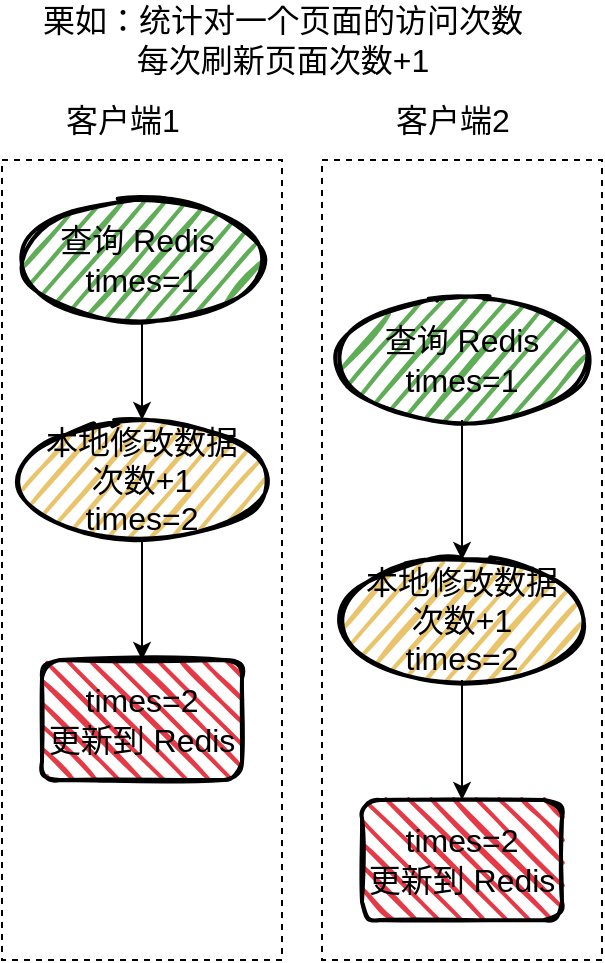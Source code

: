 <mxfile pages="16">
    <diagram id="fMmhcgtJ58U2JJGpBOf0" name="rmw">
        <mxGraphModel dx="898" dy="571" grid="1" gridSize="10" guides="1" tooltips="1" connect="1" arrows="1" fold="1" page="1" pageScale="1" pageWidth="3300" pageHeight="4681" math="0" shadow="0">
            <root>
                <mxCell id="XWAF5f8hMGV1xQIgr_dU-0"/>
                <mxCell id="XWAF5f8hMGV1xQIgr_dU-1" parent="XWAF5f8hMGV1xQIgr_dU-0"/>
                <mxCell id="iMNnYDmZESWCcligbLVv-0" value="" style="verticalLabelPosition=bottom;verticalAlign=top;html=1;shape=mxgraph.basic.rect;fillColor2=none;strokeWidth=1;size=20;indent=5;fillColor=none;dashed=1;" vertex="1" parent="XWAF5f8hMGV1xQIgr_dU-1">
                    <mxGeometry x="230" y="230" width="140" height="400" as="geometry"/>
                </mxCell>
                <mxCell id="iMNnYDmZESWCcligbLVv-11" value="" style="verticalLabelPosition=bottom;verticalAlign=top;html=1;shape=mxgraph.basic.rect;fillColor2=none;strokeWidth=1;size=20;indent=5;fillColor=none;dashed=1;" vertex="1" parent="XWAF5f8hMGV1xQIgr_dU-1">
                    <mxGeometry x="390" y="230" width="140" height="400" as="geometry"/>
                </mxCell>
                <mxCell id="iMNnYDmZESWCcligbLVv-1" style="edgeStyle=none;html=1;entryX=0.5;entryY=0;entryDx=0;entryDy=0;" edge="1" parent="XWAF5f8hMGV1xQIgr_dU-1" source="iMNnYDmZESWCcligbLVv-2" target="iMNnYDmZESWCcligbLVv-5">
                    <mxGeometry relative="1" as="geometry"/>
                </mxCell>
                <mxCell id="iMNnYDmZESWCcligbLVv-2" value="本地修改数据&lt;br&gt;次数+1&lt;br&gt;times=2" style="ellipse;whiteSpace=wrap;html=1;strokeWidth=2;fillWeight=2;hachureGap=8;fillColor=#E9C46A;fillStyle=dots;sketch=1;fontSize=16;" vertex="1" parent="XWAF5f8hMGV1xQIgr_dU-1">
                    <mxGeometry x="240" y="360" width="120" height="60" as="geometry"/>
                </mxCell>
                <mxCell id="iMNnYDmZESWCcligbLVv-5" value="times=2&lt;br&gt;更新到 Redis" style="rounded=1;whiteSpace=wrap;html=1;strokeWidth=2;fillWeight=2;hachureGap=8;hachureAngle=45;fillColor=#E63946;sketch=1;fontSize=16;fillStyle=dots;" vertex="1" parent="XWAF5f8hMGV1xQIgr_dU-1">
                    <mxGeometry x="250" y="480" width="100" height="60" as="geometry"/>
                </mxCell>
                <mxCell id="iMNnYDmZESWCcligbLVv-6" style="edgeStyle=none;html=1;entryX=0.5;entryY=0;entryDx=0;entryDy=0;" edge="1" parent="XWAF5f8hMGV1xQIgr_dU-1" target="iMNnYDmZESWCcligbLVv-2">
                    <mxGeometry relative="1" as="geometry">
                        <mxPoint x="300" y="310" as="sourcePoint"/>
                    </mxGeometry>
                </mxCell>
                <mxCell id="yT98qRYGe7BL77jNnyIh-6" style="edgeStyle=none;html=1;fontSize=11;strokeColor=default;" edge="1" parent="XWAF5f8hMGV1xQIgr_dU-1" source="iMNnYDmZESWCcligbLVv-9" target="yT98qRYGe7BL77jNnyIh-4">
                    <mxGeometry relative="1" as="geometry"/>
                </mxCell>
                <mxCell id="iMNnYDmZESWCcligbLVv-9" value="查询 Redis&lt;br&gt;times=1" style="ellipse;whiteSpace=wrap;html=1;strokeWidth=2;fillWeight=2;hachureGap=8;fillColor=#5FAD56;fillStyle=dots;sketch=1;fontSize=16;" vertex="1" parent="XWAF5f8hMGV1xQIgr_dU-1">
                    <mxGeometry x="400" y="300" width="120" height="60" as="geometry"/>
                </mxCell>
                <mxCell id="iMNnYDmZESWCcligbLVv-12" value="&lt;font style=&quot;font-size: 16px&quot;&gt;客户端1&lt;/font&gt;" style="text;html=1;align=center;verticalAlign=middle;resizable=0;points=[];autosize=1;strokeColor=none;fillColor=none;strokeWidth=1;" vertex="1" parent="XWAF5f8hMGV1xQIgr_dU-1">
                    <mxGeometry x="255" y="200" width="70" height="20" as="geometry"/>
                </mxCell>
                <mxCell id="iMNnYDmZESWCcligbLVv-13" value="&lt;font style=&quot;font-size: 16px&quot;&gt;客户端2&lt;/font&gt;" style="text;html=1;align=center;verticalAlign=middle;resizable=0;points=[];autosize=1;strokeColor=none;fillColor=none;" vertex="1" parent="XWAF5f8hMGV1xQIgr_dU-1">
                    <mxGeometry x="420" y="200" width="70" height="20" as="geometry"/>
                </mxCell>
                <mxCell id="iMNnYDmZESWCcligbLVv-14" value="查询 Redis&amp;nbsp;&lt;br&gt;times=1" style="ellipse;whiteSpace=wrap;html=1;strokeWidth=2;fillWeight=2;hachureGap=8;fillColor=#5FAD56;fillStyle=dots;sketch=1;fontSize=16;" vertex="1" parent="XWAF5f8hMGV1xQIgr_dU-1">
                    <mxGeometry x="240" y="250" width="120" height="60" as="geometry"/>
                </mxCell>
                <mxCell id="yT98qRYGe7BL77jNnyIh-3" value="times=2&lt;br&gt;更新到 Redis" style="rounded=1;whiteSpace=wrap;html=1;strokeWidth=2;fillWeight=2;hachureGap=8;hachureAngle=45;fillColor=#E63946;sketch=1;fontSize=16;fillStyle=dots;" vertex="1" parent="XWAF5f8hMGV1xQIgr_dU-1">
                    <mxGeometry x="410" y="550" width="100" height="60" as="geometry"/>
                </mxCell>
                <mxCell id="yT98qRYGe7BL77jNnyIh-7" style="edgeStyle=none;html=1;entryX=0.5;entryY=0;entryDx=0;entryDy=0;fontSize=11;strokeColor=default;" edge="1" parent="XWAF5f8hMGV1xQIgr_dU-1" source="yT98qRYGe7BL77jNnyIh-4" target="yT98qRYGe7BL77jNnyIh-3">
                    <mxGeometry relative="1" as="geometry"/>
                </mxCell>
                <mxCell id="yT98qRYGe7BL77jNnyIh-4" value="本地修改数据&lt;br&gt;次数+1&lt;br&gt;times=2" style="ellipse;whiteSpace=wrap;html=1;strokeWidth=2;fillWeight=2;hachureGap=8;fillColor=#E9C46A;fillStyle=dots;sketch=1;fontSize=16;" vertex="1" parent="XWAF5f8hMGV1xQIgr_dU-1">
                    <mxGeometry x="400" y="430" width="120" height="60" as="geometry"/>
                </mxCell>
                <mxCell id="yT98qRYGe7BL77jNnyIh-5" value="栗如：统计对一个页面的访问次数&lt;br&gt;每次刷新页面次数+1" style="text;html=1;align=center;verticalAlign=middle;resizable=0;points=[];autosize=1;strokeColor=none;fillColor=none;fontSize=16;" vertex="1" parent="XWAF5f8hMGV1xQIgr_dU-1">
                    <mxGeometry x="240" y="150" width="260" height="40" as="geometry"/>
                </mxCell>
            </root>
        </mxGraphModel>
    </diagram>
    <diagram id="SnU_mgIZnNL6GG54V3Ua" name="cache-up-1">
        <mxGraphModel dx="898" dy="571" grid="1" gridSize="10" guides="1" tooltips="1" connect="1" arrows="1" fold="1" page="1" pageScale="1" pageWidth="3300" pageHeight="4681" math="0" shadow="0">
            <root>
                <mxCell id="0CyaFLQlnl4Xtgg1nf-x-0"/>
                <mxCell id="0CyaFLQlnl4Xtgg1nf-x-1" parent="0CyaFLQlnl4Xtgg1nf-x-0"/>
                <mxCell id="KZQab4WVsrZexsP9Muta-0" value="" style="verticalLabelPosition=bottom;verticalAlign=top;html=1;shape=mxgraph.basic.rect;fillColor2=none;strokeWidth=1;size=20;indent=5;fillColor=none;dashed=1;" vertex="1" parent="0CyaFLQlnl4Xtgg1nf-x-1">
                    <mxGeometry x="230" y="230" width="140" height="440" as="geometry"/>
                </mxCell>
                <mxCell id="edVmg9U6GTJfyV9uYRbM-5" style="edgeStyle=none;html=1;entryX=0.5;entryY=0;entryDx=0;entryDy=0;" edge="1" parent="0CyaFLQlnl4Xtgg1nf-x-1" source="473DYeXSsMHpbLCy2MnA-1" target="edVmg9U6GTJfyV9uYRbM-0">
                    <mxGeometry relative="1" as="geometry"/>
                </mxCell>
                <mxCell id="473DYeXSsMHpbLCy2MnA-1" value="更新数据库" style="ellipse;whiteSpace=wrap;html=1;strokeWidth=2;fillWeight=2;hachureGap=8;fillColor=#E9C46A;fillStyle=dots;sketch=1;fontSize=16;" vertex="1" parent="0CyaFLQlnl4Xtgg1nf-x-1">
                    <mxGeometry x="240" y="360" width="120" height="60" as="geometry"/>
                </mxCell>
                <mxCell id="473DYeXSsMHpbLCy2MnA-4" value="&lt;span style=&quot;font-size: 15px&quot;&gt;删除缓存&lt;/span&gt;" style="rounded=1;whiteSpace=wrap;html=1;strokeWidth=2;fillWeight=2;hachureGap=8;hachureAngle=45;fillColor=#E63946;sketch=1;fontSize=16;fillStyle=dots;" vertex="1" parent="0CyaFLQlnl4Xtgg1nf-x-1">
                    <mxGeometry x="250" y="580" width="100" height="60" as="geometry"/>
                </mxCell>
                <mxCell id="edVmg9U6GTJfyV9uYRbM-6" style="edgeStyle=none;html=1;entryX=0.5;entryY=0;entryDx=0;entryDy=0;" edge="1" parent="0CyaFLQlnl4Xtgg1nf-x-1" source="edVmg9U6GTJfyV9uYRbM-0" target="473DYeXSsMHpbLCy2MnA-4">
                    <mxGeometry relative="1" as="geometry"/>
                </mxCell>
                <mxCell id="edVmg9U6GTJfyV9uYRbM-0" value="sleep" style="rounded=1;whiteSpace=wrap;html=1;strokeWidth=2;fillWeight=2;hachureGap=8;hachureAngle=45;fillColor=#5FAD56;sketch=1;fontSize=16;fillStyle=dots;" vertex="1" parent="0CyaFLQlnl4Xtgg1nf-x-1">
                    <mxGeometry x="250" y="460" width="100" height="60" as="geometry"/>
                </mxCell>
                <mxCell id="edVmg9U6GTJfyV9uYRbM-4" style="edgeStyle=none;html=1;entryX=0.5;entryY=0;entryDx=0;entryDy=0;" edge="1" parent="0CyaFLQlnl4Xtgg1nf-x-1" source="edVmg9U6GTJfyV9uYRbM-3" target="473DYeXSsMHpbLCy2MnA-1">
                    <mxGeometry relative="1" as="geometry"/>
                </mxCell>
                <mxCell id="edVmg9U6GTJfyV9uYRbM-3" value="&lt;span style=&quot;font-size: 15px&quot;&gt;删除缓存&lt;/span&gt;" style="rounded=1;whiteSpace=wrap;html=1;strokeWidth=2;fillWeight=2;hachureGap=8;hachureAngle=45;fillColor=#E63946;sketch=1;fontSize=16;fillStyle=dots;" vertex="1" parent="0CyaFLQlnl4Xtgg1nf-x-1">
                    <mxGeometry x="250" y="250" width="100" height="60" as="geometry"/>
                </mxCell>
                <mxCell id="f4kd8DjJswnaYpjiFyrI-2" style="edgeStyle=none;html=1;" edge="1" parent="0CyaFLQlnl4Xtgg1nf-x-1" source="f4kd8DjJswnaYpjiFyrI-0" target="f4kd8DjJswnaYpjiFyrI-1">
                    <mxGeometry relative="1" as="geometry"/>
                </mxCell>
                <mxCell id="f4kd8DjJswnaYpjiFyrI-0" value="查询数据库" style="ellipse;whiteSpace=wrap;html=1;strokeWidth=2;fillWeight=2;hachureGap=8;fillColor=#5FAD56;fillStyle=dots;sketch=1;fontSize=16;" vertex="1" parent="0CyaFLQlnl4Xtgg1nf-x-1">
                    <mxGeometry x="400" y="300" width="120" height="60" as="geometry"/>
                </mxCell>
                <mxCell id="f4kd8DjJswnaYpjiFyrI-1" value="&lt;span style=&quot;font-size: 15px&quot;&gt;写入缓存&lt;/span&gt;" style="rounded=1;whiteSpace=wrap;html=1;strokeWidth=2;fillWeight=2;hachureGap=8;hachureAngle=45;fillColor=#E9C46A;sketch=1;fontSize=16;fillStyle=dots;" vertex="1" parent="0CyaFLQlnl4Xtgg1nf-x-1">
                    <mxGeometry x="410" y="420" width="100" height="60" as="geometry"/>
                </mxCell>
                <mxCell id="KZQab4WVsrZexsP9Muta-1" value="" style="verticalLabelPosition=bottom;verticalAlign=top;html=1;shape=mxgraph.basic.rect;fillColor2=none;strokeWidth=1;size=20;indent=5;fillColor=none;dashed=1;" vertex="1" parent="0CyaFLQlnl4Xtgg1nf-x-1">
                    <mxGeometry x="390" y="230" width="140" height="440" as="geometry"/>
                </mxCell>
                <mxCell id="KZQab4WVsrZexsP9Muta-2" value="&lt;font style=&quot;font-size: 16px&quot;&gt;线程1&lt;/font&gt;" style="text;html=1;align=center;verticalAlign=middle;resizable=0;points=[];autosize=1;strokeColor=none;fillColor=none;strokeWidth=1;" vertex="1" parent="0CyaFLQlnl4Xtgg1nf-x-1">
                    <mxGeometry x="260" y="200" width="60" height="20" as="geometry"/>
                </mxCell>
                <mxCell id="KZQab4WVsrZexsP9Muta-3" value="&lt;font style=&quot;font-size: 16px&quot;&gt;线程2&lt;/font&gt;" style="text;html=1;align=center;verticalAlign=middle;resizable=0;points=[];autosize=1;strokeColor=none;fillColor=none;" vertex="1" parent="0CyaFLQlnl4Xtgg1nf-x-1">
                    <mxGeometry x="425" y="200" width="60" height="20" as="geometry"/>
                </mxCell>
            </root>
        </mxGraphModel>
    </diagram>
    <diagram id="wMsBRi2cUj5LRMmTLX06" name="cache-mq">
        <mxGraphModel dx="898" dy="571" grid="1" gridSize="10" guides="1" tooltips="1" connect="1" arrows="1" fold="1" page="1" pageScale="1" pageWidth="3300" pageHeight="4681" math="0" shadow="0">
            <root>
                <mxCell id="qg3MssO4NTCh_GFvMCYO-0"/>
                <mxCell id="qg3MssO4NTCh_GFvMCYO-1" parent="qg3MssO4NTCh_GFvMCYO-0"/>
                <mxCell id="FWPJeXOZue6YUyO2TAp6-3" style="edgeStyle=none;html=1;entryX=1;entryY=0.5;entryDx=0;entryDy=0;" edge="1" parent="qg3MssO4NTCh_GFvMCYO-1" source="qg3MssO4NTCh_GFvMCYO-6" target="qg3MssO4NTCh_GFvMCYO-10">
                    <mxGeometry relative="1" as="geometry"/>
                </mxCell>
                <mxCell id="qg3MssO4NTCh_GFvMCYO-6" value="db" style="ellipse;whiteSpace=wrap;html=1;strokeWidth=2;fillWeight=2;hachureGap=8;fillColor=#E63946;fillStyle=dots;sketch=1;fontSize=16;" vertex="1" parent="qg3MssO4NTCh_GFvMCYO-1">
                    <mxGeometry x="185" y="400" width="120" height="60" as="geometry"/>
                </mxCell>
                <mxCell id="qg3MssO4NTCh_GFvMCYO-10" value="" style="rounded=1;whiteSpace=wrap;html=1;strokeWidth=2;fillWeight=4;hachureGap=8;hachureAngle=45;sketch=1;fillColor=#2A9D8F;direction=west;" vertex="1" parent="qg3MssO4NTCh_GFvMCYO-1">
                    <mxGeometry x="350" y="400" width="40" height="60" as="geometry"/>
                </mxCell>
                <mxCell id="qg3MssO4NTCh_GFvMCYO-17" value="&lt;span style=&quot;font-size: 15px&quot;&gt;消息队列&lt;/span&gt;" style="text;html=1;align=center;verticalAlign=middle;resizable=0;points=[];autosize=1;strokeColor=none;fillColor=none;fontSize=25;" vertex="1" parent="qg3MssO4NTCh_GFvMCYO-1">
                    <mxGeometry x="390" y="355" width="80" height="40" as="geometry"/>
                </mxCell>
                <mxCell id="qg3MssO4NTCh_GFvMCYO-19" value="cache" style="rounded=1;whiteSpace=wrap;html=1;strokeWidth=2;fillWeight=2;hachureGap=8;hachureAngle=45;fillColor=#E9C46A;sketch=1;fontSize=16;fillStyle=dots;" vertex="1" parent="qg3MssO4NTCh_GFvMCYO-1">
                    <mxGeometry x="565" y="400" width="70" height="60" as="geometry"/>
                </mxCell>
                <mxCell id="qg3MssO4NTCh_GFvMCYO-21" value="更新数据库" style="text;html=1;align=center;verticalAlign=middle;resizable=0;points=[];autosize=1;strokeColor=none;fillColor=none;fontSize=15;" vertex="1" parent="qg3MssO4NTCh_GFvMCYO-1">
                    <mxGeometry x="200" y="365" width="90" height="20" as="geometry"/>
                </mxCell>
                <mxCell id="qg3MssO4NTCh_GFvMCYO-26" value="删除缓存" style="text;html=1;align=center;verticalAlign=middle;resizable=0;points=[];autosize=1;strokeColor=none;fillColor=none;fontSize=15;" vertex="1" parent="qg3MssO4NTCh_GFvMCYO-1">
                    <mxGeometry x="560" y="365" width="80" height="20" as="geometry"/>
                </mxCell>
                <mxCell id="FWPJeXOZue6YUyO2TAp6-0" value="" style="rounded=1;whiteSpace=wrap;html=1;strokeWidth=2;fillWeight=4;hachureGap=8;hachureAngle=45;sketch=1;fillColor=#2A9D8F;direction=west;" vertex="1" parent="qg3MssO4NTCh_GFvMCYO-1">
                    <mxGeometry x="390" y="400" width="40" height="60" as="geometry"/>
                </mxCell>
                <mxCell id="FWPJeXOZue6YUyO2TAp6-1" value="" style="rounded=1;whiteSpace=wrap;html=1;strokeWidth=2;fillWeight=4;hachureGap=8;hachureAngle=45;sketch=1;fillColor=#2A9D8F;direction=west;" vertex="1" parent="qg3MssO4NTCh_GFvMCYO-1">
                    <mxGeometry x="430" y="400" width="40" height="60" as="geometry"/>
                </mxCell>
                <mxCell id="FWPJeXOZue6YUyO2TAp6-5" style="edgeStyle=none;html=1;entryX=0;entryY=0.5;entryDx=0;entryDy=0;" edge="1" parent="qg3MssO4NTCh_GFvMCYO-1" source="FWPJeXOZue6YUyO2TAp6-2" target="qg3MssO4NTCh_GFvMCYO-19">
                    <mxGeometry relative="1" as="geometry"/>
                </mxCell>
                <mxCell id="FWPJeXOZue6YUyO2TAp6-2" value="" style="rounded=1;whiteSpace=wrap;html=1;strokeWidth=2;fillWeight=4;hachureGap=8;hachureAngle=45;sketch=1;fillColor=#2A9D8F;direction=west;" vertex="1" parent="qg3MssO4NTCh_GFvMCYO-1">
                    <mxGeometry x="470" y="400" width="40" height="60" as="geometry"/>
                </mxCell>
            </root>
        </mxGraphModel>
    </diagram>
    <diagram id="PAAoaZ1p9hZBX__NDkRV" name="lru">
        <mxGraphModel dx="898" dy="571" grid="1" gridSize="10" guides="1" tooltips="1" connect="1" arrows="1" fold="1" page="1" pageScale="1" pageWidth="3300" pageHeight="4681" math="0" shadow="0">
            <root>
                <mxCell id="rG_CnBP1y-Kcn_T5bA-w-0"/>
                <mxCell id="rG_CnBP1y-Kcn_T5bA-w-1" parent="rG_CnBP1y-Kcn_T5bA-w-0"/>
                <mxCell id="CsKrXgddw8uF6zkFxsQf-0" style="edgeStyle=none;html=1;entryX=0.5;entryY=0;entryDx=0;entryDy=0;" parent="rG_CnBP1y-Kcn_T5bA-w-1" target="CsKrXgddw8uF6zkFxsQf-6" edge="1">
                    <mxGeometry relative="1" as="geometry">
                        <mxPoint x="470" y="230" as="sourcePoint"/>
                    </mxGeometry>
                </mxCell>
                <mxCell id="CsKrXgddw8uF6zkFxsQf-4" style="edgeStyle=orthogonalEdgeStyle;html=1;entryX=0.5;entryY=0;entryDx=0;entryDy=0;" parent="rG_CnBP1y-Kcn_T5bA-w-1" source="CsKrXgddw8uF6zkFxsQf-6" target="CsKrXgddw8uF6zkFxsQf-8" edge="1">
                    <mxGeometry relative="1" as="geometry"/>
                </mxCell>
                <mxCell id="CsKrXgddw8uF6zkFxsQf-5" value="达到" style="edgeLabel;html=1;align=center;verticalAlign=middle;resizable=0;points=[];fontSize=16;" parent="CsKrXgddw8uF6zkFxsQf-4" vertex="1" connectable="0">
                    <mxGeometry x="0.084" relative="1" as="geometry">
                        <mxPoint y="-13" as="offset"/>
                    </mxGeometry>
                </mxCell>
                <mxCell id="CsKrXgddw8uF6zkFxsQf-15" style="edgeStyle=orthogonalEdgeStyle;html=1;entryX=0.5;entryY=0;entryDx=0;entryDy=0;" parent="rG_CnBP1y-Kcn_T5bA-w-1" source="CsKrXgddw8uF6zkFxsQf-6" target="KWuaHqXHhmDQTFwklvfJ-0" edge="1">
                    <mxGeometry relative="1" as="geometry">
                        <mxPoint x="390" y="730" as="targetPoint"/>
                        <Array as="points">
                            <mxPoint x="470" y="370"/>
                            <mxPoint x="390" y="370"/>
                        </Array>
                    </mxGeometry>
                </mxCell>
                <mxCell id="CsKrXgddw8uF6zkFxsQf-16" value="&lt;font style=&quot;font-size: 16px&quot;&gt;未达到&lt;/font&gt;" style="edgeLabel;html=1;align=center;verticalAlign=middle;resizable=0;points=[];" parent="CsKrXgddw8uF6zkFxsQf-15" vertex="1" connectable="0">
                    <mxGeometry x="0.18" y="1" relative="1" as="geometry">
                        <mxPoint as="offset"/>
                    </mxGeometry>
                </mxCell>
                <mxCell id="CsKrXgddw8uF6zkFxsQf-6" value="&lt;font style=&quot;font-size: 16px&quot;&gt;判断内存是否达到maxmemeory&lt;br&gt;&lt;/font&gt;" style="rhombus;whiteSpace=wrap;html=1;fillColor=#E9C46A;rounded=0;strokeWidth=2;fillWeight=2;hachureGap=8;fillStyle=dots;sketch=1;" parent="rG_CnBP1y-Kcn_T5bA-w-1" vertex="1">
                    <mxGeometry x="410" y="270" width="120" height="70" as="geometry"/>
                </mxCell>
                <mxCell id="CsKrXgddw8uF6zkFxsQf-11" style="edgeStyle=none;html=1;entryX=0.5;entryY=0;entryDx=0;entryDy=0;" parent="rG_CnBP1y-Kcn_T5bA-w-1" source="CsKrXgddw8uF6zkFxsQf-8" target="CsKrXgddw8uF6zkFxsQf-9" edge="1">
                    <mxGeometry relative="1" as="geometry"/>
                </mxCell>
                <mxCell id="CsKrXgddw8uF6zkFxsQf-8" value="执行内存淘汰" style="rounded=1;whiteSpace=wrap;html=1;fontFamily=Helvetica;fontSize=16;fontColor=default;strokeColor=default;fillColor=#5FAD56;strokeWidth=2;fillWeight=4;hachureGap=8;fillStyle=dashed;sketch=1;hachureAngle=45;" parent="rG_CnBP1y-Kcn_T5bA-w-1" vertex="1">
                    <mxGeometry x="480" y="400" width="120" height="60" as="geometry"/>
                </mxCell>
                <mxCell id="CsKrXgddw8uF6zkFxsQf-12" style="edgeStyle=none;html=1;entryX=0.5;entryY=0;entryDx=0;entryDy=0;" parent="rG_CnBP1y-Kcn_T5bA-w-1" source="CsKrXgddw8uF6zkFxsQf-9" target="CsKrXgddw8uF6zkFxsQf-10" edge="1">
                    <mxGeometry relative="1" as="geometry"/>
                </mxCell>
                <mxCell id="CsKrXgddw8uF6zkFxsQf-9" value="采样固定大小的过期键" style="rounded=1;whiteSpace=wrap;html=1;fontFamily=Helvetica;fontSize=16;fontColor=default;strokeColor=default;fillColor=#5FAD56;strokeWidth=2;fillWeight=4;hachureGap=8;fillStyle=dashed;sketch=1;hachureAngle=45;" parent="rG_CnBP1y-Kcn_T5bA-w-1" vertex="1">
                    <mxGeometry x="480" y="500" width="120" height="60" as="geometry"/>
                </mxCell>
                <mxCell id="CsKrXgddw8uF6zkFxsQf-14" style="edgeStyle=orthogonalEdgeStyle;html=1;entryX=1;entryY=0.5;entryDx=0;entryDy=0;" parent="rG_CnBP1y-Kcn_T5bA-w-1" source="CsKrXgddw8uF6zkFxsQf-10" target="CsKrXgddw8uF6zkFxsQf-6" edge="1">
                    <mxGeometry relative="1" as="geometry">
                        <mxPoint x="620" y="450" as="targetPoint"/>
                        <Array as="points">
                            <mxPoint x="620" y="630"/>
                            <mxPoint x="620" y="305"/>
                        </Array>
                    </mxGeometry>
                </mxCell>
                <mxCell id="CsKrXgddw8uF6zkFxsQf-10" value="回收最近未使用的那个" style="rounded=1;whiteSpace=wrap;html=1;fontFamily=Helvetica;fontSize=16;fontColor=default;strokeColor=default;fillColor=#5FAD56;strokeWidth=2;fillWeight=4;hachureGap=8;fillStyle=dashed;sketch=1;hachureAngle=45;" parent="rG_CnBP1y-Kcn_T5bA-w-1" vertex="1">
                    <mxGeometry x="480" y="600" width="120" height="60" as="geometry"/>
                </mxCell>
                <mxCell id="KWuaHqXHhmDQTFwklvfJ-0" value="结束" style="rounded=1;whiteSpace=wrap;html=1;strokeWidth=2;fillWeight=4;hachureGap=8;hachureAngle=45;fillColor=#E63946;sketch=1;fontSize=16;fillStyle=dashed;" parent="rG_CnBP1y-Kcn_T5bA-w-1" vertex="1">
                    <mxGeometry x="330" y="600" width="120" height="60" as="geometry"/>
                </mxCell>
                <mxCell id="7ogXgc1XTBzNLBtCiRdF-0" value="执行内存淘汰" style="rounded=1;whiteSpace=wrap;html=1;strokeWidth=2;fillWeight=4;hachureGap=8;hachureAngle=45;fillColor=#E63946;sketch=1;fontSize=16;" parent="rG_CnBP1y-Kcn_T5bA-w-1" vertex="1">
                    <mxGeometry x="395" y="170" width="150" height="60" as="geometry"/>
                </mxCell>
            </root>
        </mxGraphModel>
    </diagram>
    <diagram id="unVxdqGe0pwvfr-QK_SN" name="sortedset">
        <mxGraphModel dx="898" dy="571" grid="1" gridSize="10" guides="1" tooltips="1" connect="1" arrows="1" fold="1" page="1" pageScale="1" pageWidth="3300" pageHeight="4681" math="0" shadow="0">
            <root>
                <mxCell id="wYdJta8exdN7pdJNYCYu-0"/>
                <mxCell id="wYdJta8exdN7pdJNYCYu-1" parent="wYdJta8exdN7pdJNYCYu-0"/>
                <mxCell id="avlCMhubRa8W_qUvK6_b-3" style="edgeStyle=none;html=1;entryX=0.5;entryY=0;entryDx=0;entryDy=0;" parent="wYdJta8exdN7pdJNYCYu-1" source="rt0yRHL9iVmJAZlp3zT6-15" target="avlCMhubRa8W_qUvK6_b-0" edge="1">
                    <mxGeometry relative="1" as="geometry"/>
                </mxCell>
                <mxCell id="rt0yRHL9iVmJAZlp3zT6-15" value="ZADD" style="rounded=1;whiteSpace=wrap;html=1;strokeWidth=2;fillWeight=4;hachureGap=8;hachureAngle=45;fillColor=#E63946;sketch=1;fontSize=16;" parent="wYdJta8exdN7pdJNYCYu-1" vertex="1">
                    <mxGeometry x="400" y="160" width="140" height="60" as="geometry"/>
                </mxCell>
                <mxCell id="avlCMhubRa8W_qUvK6_b-4" style="edgeStyle=orthogonalEdgeStyle;html=1;entryX=0.5;entryY=0;entryDx=0;entryDy=0;exitX=0;exitY=0.5;exitDx=0;exitDy=0;" parent="wYdJta8exdN7pdJNYCYu-1" source="avlCMhubRa8W_qUvK6_b-0" target="avlCMhubRa8W_qUvK6_b-1" edge="1">
                    <mxGeometry relative="1" as="geometry"/>
                </mxCell>
                <mxCell id="avlCMhubRa8W_qUvK6_b-6" value="未到达" style="edgeLabel;html=1;align=center;verticalAlign=middle;resizable=0;points=[];fontSize=16;" parent="avlCMhubRa8W_qUvK6_b-4" vertex="1" connectable="0">
                    <mxGeometry x="0.2" relative="1" as="geometry">
                        <mxPoint as="offset"/>
                    </mxGeometry>
                </mxCell>
                <mxCell id="avlCMhubRa8W_qUvK6_b-5" style="edgeStyle=orthogonalEdgeStyle;html=1;entryX=0.5;entryY=0;entryDx=0;entryDy=0;" parent="wYdJta8exdN7pdJNYCYu-1" source="avlCMhubRa8W_qUvK6_b-0" target="avlCMhubRa8W_qUvK6_b-2" edge="1">
                    <mxGeometry relative="1" as="geometry"/>
                </mxCell>
                <mxCell id="avlCMhubRa8W_qUvK6_b-7" value="达到" style="edgeLabel;html=1;align=center;verticalAlign=middle;resizable=0;points=[];fontSize=16;" parent="avlCMhubRa8W_qUvK6_b-5" vertex="1" connectable="0">
                    <mxGeometry x="0.084" relative="1" as="geometry">
                        <mxPoint y="21" as="offset"/>
                    </mxGeometry>
                </mxCell>
                <mxCell id="avlCMhubRa8W_qUvK6_b-0" value="&lt;font style=&quot;font-size: 16px&quot;&gt;判断数据的大小&lt;br&gt;是否达到阀值&lt;br&gt;&lt;/font&gt;" style="rhombus;whiteSpace=wrap;html=1;fillColor=#E9C46A;rounded=0;strokeWidth=2;fillWeight=2;hachureGap=8;fillStyle=dots;sketch=1;" parent="wYdJta8exdN7pdJNYCYu-1" vertex="1">
                    <mxGeometry x="410" y="270" width="120" height="70" as="geometry"/>
                </mxCell>
                <mxCell id="avlCMhubRa8W_qUvK6_b-1" value="ziplist" style="rounded=1;whiteSpace=wrap;html=1;fontFamily=Helvetica;fontSize=16;fontColor=default;strokeColor=default;fillColor=#5FAD56;strokeWidth=2;fillWeight=4;hachureGap=8;fillStyle=dashed;sketch=1;hachureAngle=45;" parent="wYdJta8exdN7pdJNYCYu-1" vertex="1">
                    <mxGeometry x="300" y="400" width="120" height="60" as="geometry"/>
                </mxCell>
                <mxCell id="avlCMhubRa8W_qUvK6_b-2" value="skiplist+dict" style="rounded=1;whiteSpace=wrap;html=1;fontFamily=Helvetica;fontSize=16;fontColor=default;strokeColor=default;fillColor=#5FAD56;strokeWidth=2;fillWeight=4;hachureGap=8;fillStyle=dashed;sketch=1;hachureAngle=45;" parent="wYdJta8exdN7pdJNYCYu-1" vertex="1">
                    <mxGeometry x="540" y="400" width="120" height="60" as="geometry"/>
                </mxCell>
            </root>
        </mxGraphModel>
    </diagram>
    <diagram id="D1zh_NAxucBE-2gN3f09" name="quicklist">
        <mxGraphModel dx="898" dy="571" grid="1" gridSize="10" guides="1" tooltips="1" connect="1" arrows="1" fold="1" page="1" pageScale="1" pageWidth="3300" pageHeight="4681" math="0" shadow="0">
            <root>
                <mxCell id="4Wt8ilQSQ3VbDRUAemv1-0"/>
                <mxCell id="4Wt8ilQSQ3VbDRUAemv1-1" parent="4Wt8ilQSQ3VbDRUAemv1-0"/>
                <mxCell id="qrujblyNiamnLBx8nC8V-0" value="&lt;span&gt;ziplist&lt;/span&gt;" style="rounded=1;whiteSpace=wrap;html=1;fontFamily=Helvetica;fontSize=16;fontColor=default;strokeColor=default;fillColor=#5FAD56;strokeWidth=2;fillWeight=4;hachureGap=8;fillStyle=dashed;sketch=1;hachureAngle=45;" parent="4Wt8ilQSQ3VbDRUAemv1-1" vertex="1">
                    <mxGeometry x="630" y="420" width="120" height="60" as="geometry"/>
                </mxCell>
                <mxCell id="W0d_JSwk7j0IKefKuGDU-4" style="edgeStyle=orthogonalEdgeStyle;html=1;entryX=0;entryY=0.5;entryDx=0;entryDy=0;fontFamily=Helvetica;fontSize=16;fontColor=default;startArrow=classic;startFill=1;strokeWidth=1;" parent="4Wt8ilQSQ3VbDRUAemv1-1" source="GuE-WKLKstK2W6KFskiq-0" target="GuE-WKLKstK2W6KFskiq-1" edge="1">
                    <mxGeometry relative="1" as="geometry"/>
                </mxCell>
                <mxCell id="W0d_JSwk7j0IKefKuGDU-6" style="edgeStyle=orthogonalEdgeStyle;html=1;entryX=0.5;entryY=0;entryDx=0;entryDy=0;fontFamily=Helvetica;fontSize=16;fontColor=default;startArrow=none;startFill=0;strokeWidth=1;" parent="4Wt8ilQSQ3VbDRUAemv1-1" source="GuE-WKLKstK2W6KFskiq-0" target="W0d_JSwk7j0IKefKuGDU-1" edge="1">
                    <mxGeometry relative="1" as="geometry"/>
                </mxCell>
                <mxCell id="GuE-WKLKstK2W6KFskiq-0" value="&lt;span style=&quot;font-size: 16px&quot;&gt;quicklistNode&lt;/span&gt;" style="rounded=0;whiteSpace=wrap;html=1;fontFamily=Helvetica;fontSize=12;fontColor=default;strokeColor=default;fillColor=#E9C46A;strokeWidth=2;fillWeight=2;hachureGap=8;fillStyle=dots;sketch=1;" parent="4Wt8ilQSQ3VbDRUAemv1-1" vertex="1">
                    <mxGeometry x="430" y="320" width="120" height="60" as="geometry"/>
                </mxCell>
                <mxCell id="W0d_JSwk7j0IKefKuGDU-7" style="edgeStyle=orthogonalEdgeStyle;html=1;entryX=0.5;entryY=0;entryDx=0;entryDy=0;fontFamily=Helvetica;fontSize=16;fontColor=default;startArrow=none;startFill=0;strokeWidth=1;" parent="4Wt8ilQSQ3VbDRUAemv1-1" source="GuE-WKLKstK2W6KFskiq-1" target="qrujblyNiamnLBx8nC8V-0" edge="1">
                    <mxGeometry relative="1" as="geometry"/>
                </mxCell>
                <mxCell id="GuE-WKLKstK2W6KFskiq-1" value="&lt;span style=&quot;font-size: 16px&quot;&gt;quicklistNode&lt;/span&gt;" style="rounded=0;whiteSpace=wrap;html=1;fontFamily=Helvetica;fontSize=12;fontColor=default;strokeColor=default;fillColor=#E9C46A;strokeWidth=2;fillWeight=2;hachureGap=8;fillStyle=dots;sketch=1;" parent="4Wt8ilQSQ3VbDRUAemv1-1" vertex="1">
                    <mxGeometry x="630" y="320" width="120" height="60" as="geometry"/>
                </mxCell>
                <mxCell id="W0d_JSwk7j0IKefKuGDU-0" value="ziplist" style="rounded=1;whiteSpace=wrap;html=1;fontFamily=Helvetica;fontSize=16;fontColor=default;strokeColor=default;fillColor=#5FAD56;strokeWidth=2;fillWeight=4;hachureGap=8;fillStyle=dashed;sketch=1;hachureAngle=45;" parent="4Wt8ilQSQ3VbDRUAemv1-1" vertex="1">
                    <mxGeometry x="230" y="420" width="120" height="60" as="geometry"/>
                </mxCell>
                <mxCell id="W0d_JSwk7j0IKefKuGDU-1" value="&lt;span&gt;ziplist&lt;/span&gt;" style="rounded=1;whiteSpace=wrap;html=1;fontFamily=Helvetica;fontSize=16;fontColor=default;strokeColor=default;fillColor=#5FAD56;strokeWidth=2;fillWeight=4;hachureGap=8;fillStyle=dashed;sketch=1;hachureAngle=45;" parent="4Wt8ilQSQ3VbDRUAemv1-1" vertex="1">
                    <mxGeometry x="430" y="420" width="120" height="60" as="geometry"/>
                </mxCell>
                <mxCell id="W0d_JSwk7j0IKefKuGDU-3" style="edgeStyle=orthogonalEdgeStyle;html=1;entryX=0;entryY=0.5;entryDx=0;entryDy=0;fontFamily=Helvetica;fontSize=16;fontColor=default;strokeWidth=1;startArrow=classic;startFill=1;" parent="4Wt8ilQSQ3VbDRUAemv1-1" source="W0d_JSwk7j0IKefKuGDU-2" target="GuE-WKLKstK2W6KFskiq-0" edge="1">
                    <mxGeometry relative="1" as="geometry"/>
                </mxCell>
                <mxCell id="W0d_JSwk7j0IKefKuGDU-5" style="edgeStyle=orthogonalEdgeStyle;html=1;entryX=0.5;entryY=0;entryDx=0;entryDy=0;fontFamily=Helvetica;fontSize=16;fontColor=default;startArrow=none;startFill=0;strokeWidth=1;" parent="4Wt8ilQSQ3VbDRUAemv1-1" source="W0d_JSwk7j0IKefKuGDU-2" target="W0d_JSwk7j0IKefKuGDU-0" edge="1">
                    <mxGeometry relative="1" as="geometry"/>
                </mxCell>
                <mxCell id="W0d_JSwk7j0IKefKuGDU-2" value="&lt;font style=&quot;font-size: 16px&quot;&gt;quicklistNode&lt;/font&gt;" style="rounded=0;whiteSpace=wrap;html=1;fontFamily=Helvetica;fontSize=12;fontColor=default;strokeColor=default;fillColor=#E9C46A;strokeWidth=2;fillWeight=2;hachureGap=8;fillStyle=dots;sketch=1;" parent="4Wt8ilQSQ3VbDRUAemv1-1" vertex="1">
                    <mxGeometry x="230" y="320" width="120" height="60" as="geometry"/>
                </mxCell>
                <mxCell id="JlMlTXs2mE0i-qTe9wjw-0" style="edgeStyle=orthogonalEdgeStyle;html=1;entryX=0.5;entryY=0;entryDx=0;entryDy=0;fontFamily=Helvetica;fontSize=16;fontColor=default;startArrow=none;startFill=0;strokeWidth=1;" parent="4Wt8ilQSQ3VbDRUAemv1-1" source="ZVOH8k4szMUdD0g52zlM-0" target="W0d_JSwk7j0IKefKuGDU-2" edge="1">
                    <mxGeometry relative="1" as="geometry"/>
                </mxCell>
                <mxCell id="JlMlTXs2mE0i-qTe9wjw-2" value="链表头" style="edgeLabel;html=1;align=center;verticalAlign=middle;resizable=0;points=[];fontSize=16;fontFamily=Helvetica;fontColor=default;" parent="JlMlTXs2mE0i-qTe9wjw-0" vertex="1" connectable="0">
                    <mxGeometry x="0.426" y="-1" relative="1" as="geometry">
                        <mxPoint x="1" y="5" as="offset"/>
                    </mxGeometry>
                </mxCell>
                <mxCell id="JlMlTXs2mE0i-qTe9wjw-1" style="edgeStyle=orthogonalEdgeStyle;html=1;entryX=0.5;entryY=0;entryDx=0;entryDy=0;fontFamily=Helvetica;fontSize=16;fontColor=default;startArrow=none;startFill=0;strokeWidth=1;" parent="4Wt8ilQSQ3VbDRUAemv1-1" source="ZVOH8k4szMUdD0g52zlM-0" target="GuE-WKLKstK2W6KFskiq-1" edge="1">
                    <mxGeometry relative="1" as="geometry"/>
                </mxCell>
                <mxCell id="JlMlTXs2mE0i-qTe9wjw-3" value="链表尾" style="edgeLabel;html=1;align=center;verticalAlign=middle;resizable=0;points=[];fontSize=16;fontFamily=Helvetica;fontColor=default;" parent="JlMlTXs2mE0i-qTe9wjw-1" vertex="1" connectable="0">
                    <mxGeometry x="0.512" y="-1" relative="1" as="geometry">
                        <mxPoint x="1" y="1" as="offset"/>
                    </mxGeometry>
                </mxCell>
                <mxCell id="ZVOH8k4szMUdD0g52zlM-0" value="quicklist" style="rounded=1;whiteSpace=wrap;html=1;strokeWidth=2;fillWeight=4;hachureGap=8;hachureAngle=45;fillColor=#E63946;sketch=1;fontSize=16;" parent="4Wt8ilQSQ3VbDRUAemv1-1" vertex="1">
                    <mxGeometry x="420" y="220" width="140" height="60" as="geometry"/>
                </mxCell>
            </root>
        </mxGraphModel>
    </diagram>
    <diagram id="t_rfTj3ms8VHGK9qDwDT" name="pubsub_patterns">
        <mxGraphModel dx="898" dy="571" grid="1" gridSize="10" guides="1" tooltips="1" connect="1" arrows="1" fold="1" page="1" pageScale="1" pageWidth="3300" pageHeight="4681" math="0" shadow="0">
            <root>
                <mxCell id="JYe7cyezsVd_SsscwXsp-0"/>
                <mxCell id="JYe7cyezsVd_SsscwXsp-1" parent="JYe7cyezsVd_SsscwXsp-0"/>
                <mxCell id="1daTz9MbZa5LL5ioKcXP-0" value="&lt;font style=&quot;font-size: 16px&quot;&gt;pubsub_patterns&lt;/font&gt;" style="rounded=1;whiteSpace=wrap;html=1;fillColor=#5FAD56;strokeWidth=2;fillWeight=4;hachureGap=8;hachureAngle=45;sketch=1;fillStyle=dashed;fontSize=16;" parent="JYe7cyezsVd_SsscwXsp-1" vertex="1">
                    <mxGeometry x="110" y="210" width="170" height="40" as="geometry"/>
                </mxCell>
                <mxCell id="1daTz9MbZa5LL5ioKcXP-1" style="edgeStyle=orthogonalEdgeStyle;html=1;entryX=0;entryY=0.5;entryDx=0;entryDy=0;fontFamily=Helvetica;fontSize=16;fontColor=default;" parent="JYe7cyezsVd_SsscwXsp-1" source="1daTz9MbZa5LL5ioKcXP-2" target="1daTz9MbZa5LL5ioKcXP-10" edge="1">
                    <mxGeometry relative="1" as="geometry"/>
                </mxCell>
                <mxCell id="1daTz9MbZa5LL5ioKcXP-2" value="patternA" style="rounded=1;whiteSpace=wrap;html=1;fillColor=#5FAD56;strokeWidth=2;fillWeight=4;hachureGap=8;hachureAngle=45;sketch=1;fillStyle=dashed;fontSize=16;" parent="JYe7cyezsVd_SsscwXsp-1" vertex="1">
                    <mxGeometry x="110" y="250" width="170" height="40" as="geometry"/>
                </mxCell>
                <mxCell id="1daTz9MbZa5LL5ioKcXP-3" style="edgeStyle=orthogonalEdgeStyle;html=1;entryX=0;entryY=0.5;entryDx=0;entryDy=0;fontFamily=Helvetica;fontSize=16;fontColor=default;" parent="JYe7cyezsVd_SsscwXsp-1" source="1daTz9MbZa5LL5ioKcXP-4" target="1daTz9MbZa5LL5ioKcXP-16" edge="1">
                    <mxGeometry relative="1" as="geometry"/>
                </mxCell>
                <mxCell id="1daTz9MbZa5LL5ioKcXP-4" value="patternB" style="rounded=1;whiteSpace=wrap;html=1;fillColor=#5FAD56;strokeWidth=2;fillWeight=4;hachureGap=8;hachureAngle=45;sketch=1;fillStyle=dashed;fontSize=16;" parent="JYe7cyezsVd_SsscwXsp-1" vertex="1">
                    <mxGeometry x="110" y="290" width="170" height="40" as="geometry"/>
                </mxCell>
                <mxCell id="1daTz9MbZa5LL5ioKcXP-5" style="edgeStyle=orthogonalEdgeStyle;html=1;entryX=0;entryY=0.5;entryDx=0;entryDy=0;fontFamily=Helvetica;fontSize=16;fontColor=default;" parent="JYe7cyezsVd_SsscwXsp-1" source="1daTz9MbZa5LL5ioKcXP-6" target="1daTz9MbZa5LL5ioKcXP-20" edge="1">
                    <mxGeometry relative="1" as="geometry"/>
                </mxCell>
                <mxCell id="1daTz9MbZa5LL5ioKcXP-6" value="patternC" style="rounded=1;whiteSpace=wrap;html=1;fillColor=#5FAD56;strokeWidth=2;fillWeight=4;hachureGap=8;hachureAngle=45;sketch=1;fillStyle=dashed;fontSize=16;" parent="JYe7cyezsVd_SsscwXsp-1" vertex="1">
                    <mxGeometry x="111" y="330" width="170" height="40" as="geometry"/>
                </mxCell>
                <mxCell id="1daTz9MbZa5LL5ioKcXP-7" value="&lt;font style=&quot;font-size: 16px&quot;&gt;...&lt;/font&gt;" style="rounded=1;whiteSpace=wrap;html=1;fillColor=#5FAD56;strokeWidth=2;fillWeight=4;hachureGap=8;hachureAngle=45;sketch=1;fillStyle=dashed;fontSize=16;" parent="JYe7cyezsVd_SsscwXsp-1" vertex="1">
                    <mxGeometry x="110" y="370" width="170" height="40" as="geometry"/>
                </mxCell>
                <mxCell id="1daTz9MbZa5LL5ioKcXP-8" value="patternN" style="rounded=1;whiteSpace=wrap;html=1;fillColor=#5FAD56;strokeWidth=2;fillWeight=4;hachureGap=8;hachureAngle=45;sketch=1;fillStyle=dashed;fontSize=16;" parent="JYe7cyezsVd_SsscwXsp-1" vertex="1">
                    <mxGeometry x="110" y="410" width="170" height="40" as="geometry"/>
                </mxCell>
                <mxCell id="1daTz9MbZa5LL5ioKcXP-9" style="edgeStyle=orthogonalEdgeStyle;html=1;entryX=0;entryY=0.5;entryDx=0;entryDy=0;fontFamily=Helvetica;fontSize=16;fontColor=default;" parent="JYe7cyezsVd_SsscwXsp-1" source="1daTz9MbZa5LL5ioKcXP-10" target="1daTz9MbZa5LL5ioKcXP-12" edge="1">
                    <mxGeometry relative="1" as="geometry"/>
                </mxCell>
                <mxCell id="1daTz9MbZa5LL5ioKcXP-10" value="&lt;font style=&quot;font-size: 16px&quot;&gt;client1&lt;/font&gt;" style="rounded=0;whiteSpace=wrap;html=1;fontSize=12;fillColor=#E9C46A;strokeWidth=2;fillWeight=2;hachureGap=8;fillStyle=dots;sketch=1;" parent="JYe7cyezsVd_SsscwXsp-1" vertex="1">
                    <mxGeometry x="330" y="240" width="80" height="40" as="geometry"/>
                </mxCell>
                <mxCell id="1daTz9MbZa5LL5ioKcXP-11" style="edgeStyle=orthogonalEdgeStyle;html=1;entryX=0;entryY=0.5;entryDx=0;entryDy=0;fontFamily=Helvetica;fontSize=16;fontColor=default;" parent="JYe7cyezsVd_SsscwXsp-1" source="1daTz9MbZa5LL5ioKcXP-12" target="1daTz9MbZa5LL5ioKcXP-14" edge="1">
                    <mxGeometry relative="1" as="geometry"/>
                </mxCell>
                <mxCell id="1daTz9MbZa5LL5ioKcXP-12" value="&lt;font style=&quot;font-size: 16px&quot;&gt;client3&lt;/font&gt;" style="rounded=0;whiteSpace=wrap;html=1;fontSize=12;fillColor=#E9C46A;strokeWidth=2;fillWeight=2;hachureGap=8;fillStyle=dots;sketch=1;" parent="JYe7cyezsVd_SsscwXsp-1" vertex="1">
                    <mxGeometry x="470" y="240" width="80" height="40" as="geometry"/>
                </mxCell>
                <mxCell id="1daTz9MbZa5LL5ioKcXP-13" style="edgeStyle=orthogonalEdgeStyle;html=1;entryX=0;entryY=0.5;entryDx=0;entryDy=0;fontFamily=Helvetica;fontSize=16;fontColor=default;" parent="JYe7cyezsVd_SsscwXsp-1" source="1daTz9MbZa5LL5ioKcXP-14" target="1daTz9MbZa5LL5ioKcXP-21" edge="1">
                    <mxGeometry relative="1" as="geometry"/>
                </mxCell>
                <mxCell id="1daTz9MbZa5LL5ioKcXP-14" value="&lt;font style=&quot;font-size: 16px&quot;&gt;client5&lt;/font&gt;" style="rounded=0;whiteSpace=wrap;html=1;fontSize=12;fillColor=#E9C46A;strokeWidth=2;fillWeight=2;hachureGap=8;fillStyle=dots;sketch=1;" parent="JYe7cyezsVd_SsscwXsp-1" vertex="1">
                    <mxGeometry x="610" y="240" width="80" height="40" as="geometry"/>
                </mxCell>
                <mxCell id="1daTz9MbZa5LL5ioKcXP-15" style="edgeStyle=orthogonalEdgeStyle;html=1;entryX=0;entryY=0.5;entryDx=0;entryDy=0;fontFamily=Helvetica;fontSize=16;fontColor=default;" parent="JYe7cyezsVd_SsscwXsp-1" source="1daTz9MbZa5LL5ioKcXP-16" target="1daTz9MbZa5LL5ioKcXP-18" edge="1">
                    <mxGeometry relative="1" as="geometry"/>
                </mxCell>
                <mxCell id="1daTz9MbZa5LL5ioKcXP-16" value="&lt;font style=&quot;font-size: 16px&quot;&gt;client2&lt;/font&gt;" style="rounded=0;whiteSpace=wrap;html=1;fontSize=12;fillColor=#E9C46A;strokeWidth=2;fillWeight=2;hachureGap=8;fillStyle=dots;sketch=1;" parent="JYe7cyezsVd_SsscwXsp-1" vertex="1">
                    <mxGeometry x="330" y="300" width="80" height="40" as="geometry"/>
                </mxCell>
                <mxCell id="1daTz9MbZa5LL5ioKcXP-17" style="edgeStyle=orthogonalEdgeStyle;html=1;entryX=0;entryY=0.5;entryDx=0;entryDy=0;fontFamily=Helvetica;fontSize=16;fontColor=default;" parent="JYe7cyezsVd_SsscwXsp-1" source="1daTz9MbZa5LL5ioKcXP-18" target="1daTz9MbZa5LL5ioKcXP-22" edge="1">
                    <mxGeometry relative="1" as="geometry"/>
                </mxCell>
                <mxCell id="1daTz9MbZa5LL5ioKcXP-18" value="&lt;font style=&quot;font-size: 16px&quot;&gt;client4&lt;/font&gt;" style="rounded=0;whiteSpace=wrap;html=1;fontSize=12;fillColor=#E9C46A;strokeWidth=2;fillWeight=2;hachureGap=8;fillStyle=dots;sketch=1;" parent="JYe7cyezsVd_SsscwXsp-1" vertex="1">
                    <mxGeometry x="470" y="300" width="80" height="40" as="geometry"/>
                </mxCell>
                <mxCell id="1daTz9MbZa5LL5ioKcXP-19" style="edgeStyle=orthogonalEdgeStyle;html=1;entryX=0;entryY=0.5;entryDx=0;entryDy=0;fontFamily=Helvetica;fontSize=16;fontColor=default;" parent="JYe7cyezsVd_SsscwXsp-1" source="1daTz9MbZa5LL5ioKcXP-20" target="1daTz9MbZa5LL5ioKcXP-23" edge="1">
                    <mxGeometry relative="1" as="geometry"/>
                </mxCell>
                <mxCell id="1daTz9MbZa5LL5ioKcXP-20" value="&lt;font style=&quot;font-size: 16px&quot;&gt;client6&lt;/font&gt;" style="rounded=0;whiteSpace=wrap;html=1;fontSize=12;fillColor=#E9C46A;strokeWidth=2;fillWeight=2;hachureGap=8;fillStyle=dots;sketch=1;" parent="JYe7cyezsVd_SsscwXsp-1" vertex="1">
                    <mxGeometry x="330" y="360" width="80" height="40" as="geometry"/>
                </mxCell>
                <mxCell id="1daTz9MbZa5LL5ioKcXP-21" value="&lt;span style=&quot;font-size: 16px&quot;&gt;NULL&lt;/span&gt;" style="rounded=0;whiteSpace=wrap;html=1;fontSize=12;fillColor=#2A9D8F;strokeWidth=2;fillWeight=2;hachureGap=8;fillStyle=dots;sketch=1;" parent="JYe7cyezsVd_SsscwXsp-1" vertex="1">
                    <mxGeometry x="730" y="240" width="80" height="40" as="geometry"/>
                </mxCell>
                <mxCell id="1daTz9MbZa5LL5ioKcXP-22" value="&lt;span style=&quot;font-size: 16px&quot;&gt;NULL&lt;/span&gt;" style="rounded=0;whiteSpace=wrap;html=1;fontSize=12;fillColor=#2A9D8F;strokeWidth=2;fillWeight=2;hachureGap=8;fillStyle=dots;sketch=1;" parent="JYe7cyezsVd_SsscwXsp-1" vertex="1">
                    <mxGeometry x="610" y="300" width="80" height="40" as="geometry"/>
                </mxCell>
                <mxCell id="1daTz9MbZa5LL5ioKcXP-23" value="&lt;span style=&quot;font-size: 16px&quot;&gt;NULL&lt;/span&gt;" style="rounded=0;whiteSpace=wrap;html=1;fontSize=12;fillColor=#2A9D8F;strokeWidth=2;fillWeight=2;hachureGap=8;fillStyle=dots;sketch=1;" parent="JYe7cyezsVd_SsscwXsp-1" vertex="1">
                    <mxGeometry x="470" y="360" width="80" height="40" as="geometry"/>
                </mxCell>
            </root>
        </mxGraphModel>
    </diagram>
    <diagram id="U3djWcc6d9HCJ35CJAJM" name="pubsub_channels">
        <mxGraphModel dx="898" dy="571" grid="1" gridSize="10" guides="1" tooltips="1" connect="1" arrows="1" fold="1" page="1" pageScale="1" pageWidth="3300" pageHeight="4681" math="0" shadow="0">
            <root>
                <mxCell id="UbUIXPoj_fVt6hiNnpWq-0"/>
                <mxCell id="UbUIXPoj_fVt6hiNnpWq-1" parent="UbUIXPoj_fVt6hiNnpWq-0"/>
                <mxCell id="UbUIXPoj_fVt6hiNnpWq-2" value="&lt;font style=&quot;font-size: 16px&quot;&gt;pubsub_channels&lt;/font&gt;" style="rounded=1;whiteSpace=wrap;html=1;fillColor=#5FAD56;strokeWidth=2;fillWeight=4;hachureGap=8;hachureAngle=45;sketch=1;fillStyle=dashed;fontSize=16;" parent="UbUIXPoj_fVt6hiNnpWq-1" vertex="1">
                    <mxGeometry x="110" y="210" width="170" height="40" as="geometry"/>
                </mxCell>
                <mxCell id="xlhQB3Vx7BAiyTP9zLiO-5" style="edgeStyle=orthogonalEdgeStyle;html=1;entryX=0;entryY=0.5;entryDx=0;entryDy=0;fontFamily=Helvetica;fontSize=16;fontColor=default;" parent="UbUIXPoj_fVt6hiNnpWq-1" source="UbUIXPoj_fVt6hiNnpWq-4" target="UbUIXPoj_fVt6hiNnpWq-9" edge="1">
                    <mxGeometry relative="1" as="geometry"/>
                </mxCell>
                <mxCell id="UbUIXPoj_fVt6hiNnpWq-4" value="&lt;font style=&quot;font-size: 16px&quot;&gt;channelA&lt;/font&gt;" style="rounded=1;whiteSpace=wrap;html=1;fillColor=#5FAD56;strokeWidth=2;fillWeight=4;hachureGap=8;hachureAngle=45;sketch=1;fillStyle=dashed;fontSize=16;" parent="UbUIXPoj_fVt6hiNnpWq-1" vertex="1">
                    <mxGeometry x="110" y="250" width="170" height="40" as="geometry"/>
                </mxCell>
                <mxCell id="MJF9BNJCuNGygIT79j89-1" style="edgeStyle=orthogonalEdgeStyle;html=1;entryX=0;entryY=0.5;entryDx=0;entryDy=0;fontFamily=Helvetica;fontSize=16;fontColor=default;" parent="UbUIXPoj_fVt6hiNnpWq-1" source="UbUIXPoj_fVt6hiNnpWq-5" target="xlhQB3Vx7BAiyTP9zLiO-2" edge="1">
                    <mxGeometry relative="1" as="geometry"/>
                </mxCell>
                <mxCell id="UbUIXPoj_fVt6hiNnpWq-5" value="&lt;span style=&quot;font-size: 16px&quot;&gt;channelB&lt;/span&gt;" style="rounded=1;whiteSpace=wrap;html=1;fillColor=#5FAD56;strokeWidth=2;fillWeight=4;hachureGap=8;hachureAngle=45;sketch=1;fillStyle=dashed;fontSize=16;" parent="UbUIXPoj_fVt6hiNnpWq-1" vertex="1">
                    <mxGeometry x="110" y="290" width="170" height="40" as="geometry"/>
                </mxCell>
                <mxCell id="MJF9BNJCuNGygIT79j89-4" style="edgeStyle=orthogonalEdgeStyle;html=1;entryX=0;entryY=0.5;entryDx=0;entryDy=0;fontFamily=Helvetica;fontSize=16;fontColor=default;" parent="UbUIXPoj_fVt6hiNnpWq-1" source="UbUIXPoj_fVt6hiNnpWq-6" target="xlhQB3Vx7BAiyTP9zLiO-4" edge="1">
                    <mxGeometry relative="1" as="geometry"/>
                </mxCell>
                <mxCell id="UbUIXPoj_fVt6hiNnpWq-6" value="&lt;span style=&quot;font-size: 16px&quot;&gt;channelC&lt;/span&gt;" style="rounded=1;whiteSpace=wrap;html=1;fillColor=#5FAD56;strokeWidth=2;fillWeight=4;hachureGap=8;hachureAngle=45;sketch=1;fillStyle=dashed;fontSize=16;" parent="UbUIXPoj_fVt6hiNnpWq-1" vertex="1">
                    <mxGeometry x="111" y="330" width="170" height="40" as="geometry"/>
                </mxCell>
                <mxCell id="UbUIXPoj_fVt6hiNnpWq-7" value="&lt;font style=&quot;font-size: 16px&quot;&gt;...&lt;/font&gt;" style="rounded=1;whiteSpace=wrap;html=1;fillColor=#5FAD56;strokeWidth=2;fillWeight=4;hachureGap=8;hachureAngle=45;sketch=1;fillStyle=dashed;fontSize=16;" parent="UbUIXPoj_fVt6hiNnpWq-1" vertex="1">
                    <mxGeometry x="110" y="370" width="170" height="40" as="geometry"/>
                </mxCell>
                <mxCell id="UbUIXPoj_fVt6hiNnpWq-8" value="&lt;span style=&quot;font-size: 16px&quot;&gt;channelN&lt;/span&gt;" style="rounded=1;whiteSpace=wrap;html=1;fillColor=#5FAD56;strokeWidth=2;fillWeight=4;hachureGap=8;hachureAngle=45;sketch=1;fillStyle=dashed;fontSize=16;" parent="UbUIXPoj_fVt6hiNnpWq-1" vertex="1">
                    <mxGeometry x="110" y="410" width="170" height="40" as="geometry"/>
                </mxCell>
                <mxCell id="xlhQB3Vx7BAiyTP9zLiO-6" style="edgeStyle=orthogonalEdgeStyle;html=1;entryX=0;entryY=0.5;entryDx=0;entryDy=0;fontFamily=Helvetica;fontSize=16;fontColor=default;" parent="UbUIXPoj_fVt6hiNnpWq-1" source="UbUIXPoj_fVt6hiNnpWq-9" target="xlhQB3Vx7BAiyTP9zLiO-0" edge="1">
                    <mxGeometry relative="1" as="geometry"/>
                </mxCell>
                <mxCell id="UbUIXPoj_fVt6hiNnpWq-9" value="&lt;font style=&quot;font-size: 16px&quot;&gt;client1&lt;/font&gt;" style="rounded=0;whiteSpace=wrap;html=1;fontSize=12;fillColor=#E9C46A;strokeWidth=2;fillWeight=2;hachureGap=8;fillStyle=dots;sketch=1;" parent="UbUIXPoj_fVt6hiNnpWq-1" vertex="1">
                    <mxGeometry x="330" y="240" width="80" height="40" as="geometry"/>
                </mxCell>
                <mxCell id="xlhQB3Vx7BAiyTP9zLiO-7" style="edgeStyle=orthogonalEdgeStyle;html=1;entryX=0;entryY=0.5;entryDx=0;entryDy=0;fontFamily=Helvetica;fontSize=16;fontColor=default;" parent="UbUIXPoj_fVt6hiNnpWq-1" source="xlhQB3Vx7BAiyTP9zLiO-0" target="xlhQB3Vx7BAiyTP9zLiO-1" edge="1">
                    <mxGeometry relative="1" as="geometry"/>
                </mxCell>
                <mxCell id="xlhQB3Vx7BAiyTP9zLiO-0" value="&lt;font style=&quot;font-size: 16px&quot;&gt;client3&lt;/font&gt;" style="rounded=0;whiteSpace=wrap;html=1;fontSize=12;fillColor=#E9C46A;strokeWidth=2;fillWeight=2;hachureGap=8;fillStyle=dots;sketch=1;" parent="UbUIXPoj_fVt6hiNnpWq-1" vertex="1">
                    <mxGeometry x="470" y="240" width="80" height="40" as="geometry"/>
                </mxCell>
                <mxCell id="MJF9BNJCuNGygIT79j89-0" style="edgeStyle=orthogonalEdgeStyle;html=1;entryX=0;entryY=0.5;entryDx=0;entryDy=0;fontFamily=Helvetica;fontSize=16;fontColor=default;" parent="UbUIXPoj_fVt6hiNnpWq-1" source="xlhQB3Vx7BAiyTP9zLiO-1" target="xlhQB3Vx7BAiyTP9zLiO-8" edge="1">
                    <mxGeometry relative="1" as="geometry"/>
                </mxCell>
                <mxCell id="xlhQB3Vx7BAiyTP9zLiO-1" value="&lt;font style=&quot;font-size: 16px&quot;&gt;client5&lt;/font&gt;" style="rounded=0;whiteSpace=wrap;html=1;fontSize=12;fillColor=#E9C46A;strokeWidth=2;fillWeight=2;hachureGap=8;fillStyle=dots;sketch=1;" parent="UbUIXPoj_fVt6hiNnpWq-1" vertex="1">
                    <mxGeometry x="610" y="240" width="80" height="40" as="geometry"/>
                </mxCell>
                <mxCell id="MJF9BNJCuNGygIT79j89-2" style="edgeStyle=orthogonalEdgeStyle;html=1;entryX=0;entryY=0.5;entryDx=0;entryDy=0;fontFamily=Helvetica;fontSize=16;fontColor=default;" parent="UbUIXPoj_fVt6hiNnpWq-1" source="xlhQB3Vx7BAiyTP9zLiO-2" target="xlhQB3Vx7BAiyTP9zLiO-3" edge="1">
                    <mxGeometry relative="1" as="geometry"/>
                </mxCell>
                <mxCell id="xlhQB3Vx7BAiyTP9zLiO-2" value="&lt;font style=&quot;font-size: 16px&quot;&gt;client2&lt;/font&gt;" style="rounded=0;whiteSpace=wrap;html=1;fontSize=12;fillColor=#E9C46A;strokeWidth=2;fillWeight=2;hachureGap=8;fillStyle=dots;sketch=1;" parent="UbUIXPoj_fVt6hiNnpWq-1" vertex="1">
                    <mxGeometry x="330" y="300" width="80" height="40" as="geometry"/>
                </mxCell>
                <mxCell id="MJF9BNJCuNGygIT79j89-3" style="edgeStyle=orthogonalEdgeStyle;html=1;entryX=0;entryY=0.5;entryDx=0;entryDy=0;fontFamily=Helvetica;fontSize=16;fontColor=default;" parent="UbUIXPoj_fVt6hiNnpWq-1" source="xlhQB3Vx7BAiyTP9zLiO-3" target="xlhQB3Vx7BAiyTP9zLiO-9" edge="1">
                    <mxGeometry relative="1" as="geometry"/>
                </mxCell>
                <mxCell id="xlhQB3Vx7BAiyTP9zLiO-3" value="&lt;font style=&quot;font-size: 16px&quot;&gt;client4&lt;/font&gt;" style="rounded=0;whiteSpace=wrap;html=1;fontSize=12;fillColor=#E9C46A;strokeWidth=2;fillWeight=2;hachureGap=8;fillStyle=dots;sketch=1;" parent="UbUIXPoj_fVt6hiNnpWq-1" vertex="1">
                    <mxGeometry x="470" y="300" width="80" height="40" as="geometry"/>
                </mxCell>
                <mxCell id="MJF9BNJCuNGygIT79j89-5" style="edgeStyle=orthogonalEdgeStyle;html=1;entryX=0;entryY=0.5;entryDx=0;entryDy=0;fontFamily=Helvetica;fontSize=16;fontColor=default;" parent="UbUIXPoj_fVt6hiNnpWq-1" source="xlhQB3Vx7BAiyTP9zLiO-4" target="xlhQB3Vx7BAiyTP9zLiO-10" edge="1">
                    <mxGeometry relative="1" as="geometry"/>
                </mxCell>
                <mxCell id="xlhQB3Vx7BAiyTP9zLiO-4" value="&lt;font style=&quot;font-size: 16px&quot;&gt;client6&lt;/font&gt;" style="rounded=0;whiteSpace=wrap;html=1;fontSize=12;fillColor=#E9C46A;strokeWidth=2;fillWeight=2;hachureGap=8;fillStyle=dots;sketch=1;" parent="UbUIXPoj_fVt6hiNnpWq-1" vertex="1">
                    <mxGeometry x="330" y="360" width="80" height="40" as="geometry"/>
                </mxCell>
                <mxCell id="xlhQB3Vx7BAiyTP9zLiO-8" value="&lt;span style=&quot;font-size: 16px&quot;&gt;NULL&lt;/span&gt;" style="rounded=0;whiteSpace=wrap;html=1;fontSize=12;fillColor=#2A9D8F;strokeWidth=2;fillWeight=2;hachureGap=8;fillStyle=dots;sketch=1;" parent="UbUIXPoj_fVt6hiNnpWq-1" vertex="1">
                    <mxGeometry x="730" y="240" width="80" height="40" as="geometry"/>
                </mxCell>
                <mxCell id="xlhQB3Vx7BAiyTP9zLiO-9" value="&lt;span style=&quot;font-size: 16px&quot;&gt;NULL&lt;/span&gt;" style="rounded=0;whiteSpace=wrap;html=1;fontSize=12;fillColor=#2A9D8F;strokeWidth=2;fillWeight=2;hachureGap=8;fillStyle=dots;sketch=1;" parent="UbUIXPoj_fVt6hiNnpWq-1" vertex="1">
                    <mxGeometry x="610" y="300" width="80" height="40" as="geometry"/>
                </mxCell>
                <mxCell id="xlhQB3Vx7BAiyTP9zLiO-10" value="&lt;span style=&quot;font-size: 16px&quot;&gt;NULL&lt;/span&gt;" style="rounded=0;whiteSpace=wrap;html=1;fontSize=12;fillColor=#2A9D8F;strokeWidth=2;fillWeight=2;hachureGap=8;fillStyle=dots;sketch=1;" parent="UbUIXPoj_fVt6hiNnpWq-1" vertex="1">
                    <mxGeometry x="470" y="360" width="80" height="40" as="geometry"/>
                </mxCell>
            </root>
        </mxGraphModel>
    </diagram>
    <diagram id="AVhNFGdREgTFDsmirWHj" name="repl_backlog">
        <mxGraphModel dx="898" dy="571" grid="1" gridSize="10" guides="1" tooltips="1" connect="1" arrows="1" fold="1" page="1" pageScale="1" pageWidth="3300" pageHeight="4681" math="0" shadow="0">
            <root>
                <mxCell id="BLt9bk0_qCu_eDh0gE2B-0"/>
                <mxCell id="BLt9bk0_qCu_eDh0gE2B-1" parent="BLt9bk0_qCu_eDh0gE2B-0"/>
                <mxCell id="0qMJA6YXNGZH0jLBmpyO-0" value="" style="verticalLabelPosition=bottom;verticalAlign=top;html=1;shape=mxgraph.basic.rect;fillColor2=none;strokeWidth=1;size=20;indent=5;fillColor=none;dashed=1;" parent="BLt9bk0_qCu_eDh0gE2B-1" vertex="1">
                    <mxGeometry x="385" y="220" width="125" height="190" as="geometry"/>
                </mxCell>
                <mxCell id="8JQoPDr7homygf_dDgQA-0" value="" style="verticalLabelPosition=bottom;verticalAlign=top;html=1;shape=mxgraph.basic.rect;fillColor2=none;strokeWidth=1;size=20;indent=5;fillColor=none;dashed=1;" parent="BLt9bk0_qCu_eDh0gE2B-1" vertex="1">
                    <mxGeometry x="120" y="110" width="430" height="310" as="geometry"/>
                </mxCell>
                <mxCell id="8JQoPDr7homygf_dDgQA-1" style="edgeStyle=orthogonalEdgeStyle;html=1;fontSize=16;startArrow=none;startFill=0;endArrow=classic;endFill=1;strokeWidth=1;entryX=0;entryY=0.5;entryDx=0;entryDy=0;exitX=1.02;exitY=0.184;exitDx=0;exitDy=0;exitPerimeter=0;" parent="BLt9bk0_qCu_eDh0gE2B-1" source="8JQoPDr7homygf_dDgQA-7" target="8JQoPDr7homygf_dDgQA-11" edge="1">
                    <mxGeometry relative="1" as="geometry">
                        <Array as="points">
                            <mxPoint x="232" y="190"/>
                            <mxPoint x="310" y="190"/>
                            <mxPoint x="310" y="150"/>
                        </Array>
                    </mxGeometry>
                </mxCell>
                <mxCell id="8JQoPDr7homygf_dDgQA-2" value="写入到&lt;br&gt;缓冲区" style="edgeLabel;html=1;align=center;verticalAlign=middle;resizable=0;points=[];fontSize=16;" parent="8JQoPDr7homygf_dDgQA-1" vertex="1" connectable="0">
                    <mxGeometry x="0.076" y="-2" relative="1" as="geometry">
                        <mxPoint x="-12" y="16" as="offset"/>
                    </mxGeometry>
                </mxCell>
                <mxCell id="8JQoPDr7homygf_dDgQA-3" style="edgeStyle=orthogonalEdgeStyle;html=1;entryX=0;entryY=0.5;entryDx=0;entryDy=0;fontSize=16;startArrow=none;startFill=0;endArrow=classic;endFill=1;strokeWidth=1;" parent="BLt9bk0_qCu_eDh0gE2B-1" source="8JQoPDr7homygf_dDgQA-7" target="8JQoPDr7homygf_dDgQA-18" edge="1">
                    <mxGeometry relative="1" as="geometry">
                        <Array as="points">
                            <mxPoint x="400" y="320"/>
                        </Array>
                    </mxGeometry>
                </mxCell>
                <mxCell id="8JQoPDr7homygf_dDgQA-5" style="edgeStyle=orthogonalEdgeStyle;html=1;fontSize=16;startArrow=none;startFill=0;endArrow=classic;endFill=1;strokeWidth=1;" parent="BLt9bk0_qCu_eDh0gE2B-1" source="8JQoPDr7homygf_dDgQA-7" target="8JQoPDr7homygf_dDgQA-21" edge="1">
                    <mxGeometry relative="1" as="geometry">
                        <Array as="points">
                            <mxPoint x="315" y="320"/>
                            <mxPoint x="315" y="375"/>
                        </Array>
                    </mxGeometry>
                </mxCell>
                <mxCell id="8JQoPDr7homygf_dDgQA-6" value="写入到&lt;br&gt;缓冲区" style="edgeLabel;html=1;align=center;verticalAlign=middle;resizable=0;points=[];fontSize=16;" parent="8JQoPDr7homygf_dDgQA-5" vertex="1" connectable="0">
                    <mxGeometry x="-0.644" y="1" relative="1" as="geometry">
                        <mxPoint as="offset"/>
                    </mxGeometry>
                </mxCell>
                <mxCell id="8JQoPDr7homygf_dDgQA-31" style="edgeStyle=orthogonalEdgeStyle;html=1;entryX=0;entryY=0.5;entryDx=0;entryDy=0;fontSize=16;startArrow=none;startFill=0;endArrow=classic;endFill=1;strokeWidth=1;" parent="BLt9bk0_qCu_eDh0gE2B-1" source="8JQoPDr7homygf_dDgQA-7" target="8JQoPDr7homygf_dDgQA-24" edge="1">
                    <mxGeometry relative="1" as="geometry">
                        <Array as="points">
                            <mxPoint x="315" y="320"/>
                            <mxPoint x="315" y="255"/>
                        </Array>
                    </mxGeometry>
                </mxCell>
                <mxCell id="8JQoPDr7homygf_dDgQA-7" value="命令传播程序" style="rounded=1;whiteSpace=wrap;html=1;strokeWidth=2;fillWeight=4;hachureGap=8;hachureAngle=45;fillColor=#E63946;sketch=1;fontSize=16;" parent="BLt9bk0_qCu_eDh0gE2B-1" vertex="1">
                    <mxGeometry x="130" y="150" width="100" height="250" as="geometry"/>
                </mxCell>
                <mxCell id="8JQoPDr7homygf_dDgQA-8" value="从服务器1" style="rounded=1;whiteSpace=wrap;html=1;strokeWidth=2;fillWeight=4;hachureGap=8;hachureAngle=45;fillColor=#5FAD56;sketch=1;fontSize=16;" parent="BLt9bk0_qCu_eDh0gE2B-1" vertex="1">
                    <mxGeometry x="580" y="225" width="140" height="60" as="geometry"/>
                </mxCell>
                <mxCell id="8JQoPDr7homygf_dDgQA-9" value="从服务器2" style="rounded=1;whiteSpace=wrap;html=1;strokeWidth=2;fillWeight=4;hachureGap=8;hachureAngle=45;fillColor=#5FAD56;sketch=1;fontSize=16;" parent="BLt9bk0_qCu_eDh0gE2B-1" vertex="1">
                    <mxGeometry x="580" y="285" width="140" height="60" as="geometry"/>
                </mxCell>
                <mxCell id="8JQoPDr7homygf_dDgQA-10" value="从服务器3" style="rounded=1;whiteSpace=wrap;html=1;strokeWidth=2;fillWeight=4;hachureGap=8;hachureAngle=45;fillColor=#5FAD56;sketch=1;fontSize=16;" parent="BLt9bk0_qCu_eDh0gE2B-1" vertex="1">
                    <mxGeometry x="580" y="345" width="140" height="60" as="geometry"/>
                </mxCell>
                <mxCell id="0qMJA6YXNGZH0jLBmpyO-4" value="" style="edgeStyle=none;html=1;" parent="BLt9bk0_qCu_eDh0gE2B-1" source="8JQoPDr7homygf_dDgQA-11" edge="1">
                    <mxGeometry relative="1" as="geometry">
                        <mxPoint x="450" y="220" as="targetPoint"/>
                    </mxGeometry>
                </mxCell>
                <mxCell id="0qMJA6YXNGZH0jLBmpyO-5" value="&lt;font style=&quot;font-size: 16px&quot;&gt;同步命令&lt;/font&gt;" style="edgeLabel;html=1;align=center;verticalAlign=middle;resizable=0;points=[];" parent="0qMJA6YXNGZH0jLBmpyO-4" vertex="1" connectable="0">
                    <mxGeometry x="-0.15" y="3" relative="1" as="geometry">
                        <mxPoint as="offset"/>
                    </mxGeometry>
                </mxCell>
                <mxCell id="8JQoPDr7homygf_dDgQA-11" value="&lt;span style=&quot;font-size: 16px&quot;&gt;repl_backlog_buffer&lt;/span&gt;" style="rounded=1;whiteSpace=wrap;html=1;strokeWidth=2;fillWeight=2;hachureGap=8;hachureAngle=45;fillColor=#E9C46A;sketch=1;fontSize=12;fillStyle=dots;" parent="BLt9bk0_qCu_eDh0gE2B-1" vertex="1">
                    <mxGeometry x="380" y="120" width="140" height="60" as="geometry"/>
                </mxCell>
                <mxCell id="8JQoPDr7homygf_dDgQA-15" style="edgeStyle=orthogonalEdgeStyle;html=1;entryX=0;entryY=0.5;entryDx=0;entryDy=0;fontSize=16;startArrow=none;startFill=0;endArrow=classic;endFill=1;strokeWidth=1;" parent="BLt9bk0_qCu_eDh0gE2B-1" source="8JQoPDr7homygf_dDgQA-18" target="8JQoPDr7homygf_dDgQA-9" edge="1">
                    <mxGeometry relative="1" as="geometry"/>
                </mxCell>
                <mxCell id="8JQoPDr7homygf_dDgQA-16" value="&lt;span style=&quot;color: rgba(0 , 0 , 0 , 0) ; font-family: monospace ; font-size: 0px&quot;&gt;%3CmxGraphModel%3E%3Croot%3E%3CmxCell%20id%3D%220%22%2F%3E%3CmxCell%20id%3D%221%22%20parent%3D%220%22%2F%3E%3CmxCell%20id%3D%222%22%20value%3D%22%E5%8F%91%E9%80%81%26lt%3Bbr%26gt%3B%E5%91%BD%E4%BB%A4%22%20style%3D%22edgeLabel%3Bhtml%3D1%3Balign%3Dcenter%3BverticalAlign%3Dmiddle%3Bresizable%3D0%3Bpoints%3D%5B%5D%3BfontSize%3D16%3B%22%20vertex%3D%221%22%20connectable%3D%220%22%20parent%3D%221%22%3E%3CmxGeometry%20x%3D%22528%22%20y%3D%22256%22%20as%3D%22geometry%22%2F%3E%3C%2FmxCell%3E%3C%2Froot%3E%3C%2FmxGraphModel%3E&lt;/span&gt;" style="edgeLabel;html=1;align=center;verticalAlign=middle;resizable=0;points=[];fontSize=16;" parent="8JQoPDr7homygf_dDgQA-15" vertex="1" connectable="0">
                    <mxGeometry x="-0.2" y="-2" relative="1" as="geometry">
                        <mxPoint as="offset"/>
                    </mxGeometry>
                </mxCell>
                <mxCell id="8JQoPDr7homygf_dDgQA-17" value="发送&lt;br&gt;命令" style="edgeLabel;html=1;align=center;verticalAlign=middle;resizable=0;points=[];fontSize=16;" parent="8JQoPDr7homygf_dDgQA-15" vertex="1" connectable="0">
                    <mxGeometry x="-0.35" y="2" relative="1" as="geometry">
                        <mxPoint as="offset"/>
                    </mxGeometry>
                </mxCell>
                <mxCell id="8JQoPDr7homygf_dDgQA-18" value="&lt;font style=&quot;font-size: 16px&quot;&gt;repl_buffer&lt;/font&gt;" style="rounded=1;whiteSpace=wrap;html=1;strokeWidth=2;fillWeight=2;hachureGap=8;hachureAngle=45;fillColor=#E9C46A;sketch=1;fontSize=12;fillStyle=dots;" parent="BLt9bk0_qCu_eDh0gE2B-1" vertex="1">
                    <mxGeometry x="400" y="290" width="100" height="50" as="geometry"/>
                </mxCell>
                <mxCell id="8JQoPDr7homygf_dDgQA-19" style="edgeStyle=orthogonalEdgeStyle;html=1;entryX=0;entryY=0.5;entryDx=0;entryDy=0;fontSize=16;startArrow=none;startFill=0;endArrow=classic;endFill=1;strokeWidth=1;" parent="BLt9bk0_qCu_eDh0gE2B-1" source="8JQoPDr7homygf_dDgQA-21" target="8JQoPDr7homygf_dDgQA-10" edge="1">
                    <mxGeometry relative="1" as="geometry"/>
                </mxCell>
                <mxCell id="8JQoPDr7homygf_dDgQA-20" value="发送&lt;br&gt;命令" style="edgeLabel;html=1;align=center;verticalAlign=middle;resizable=0;points=[];fontSize=16;" parent="8JQoPDr7homygf_dDgQA-19" vertex="1" connectable="0">
                    <mxGeometry x="-0.5" y="-2" relative="1" as="geometry">
                        <mxPoint x="10" y="-2" as="offset"/>
                    </mxGeometry>
                </mxCell>
                <mxCell id="8JQoPDr7homygf_dDgQA-21" value="&lt;font style=&quot;font-size: 16px&quot;&gt;repl_buffer&lt;/font&gt;" style="rounded=1;whiteSpace=wrap;html=1;strokeWidth=2;fillWeight=2;hachureGap=8;hachureAngle=45;fillColor=#E9C46A;sketch=1;fontSize=12;fillStyle=dots;" parent="BLt9bk0_qCu_eDh0gE2B-1" vertex="1">
                    <mxGeometry x="400" y="350" width="100" height="50" as="geometry"/>
                </mxCell>
                <mxCell id="8JQoPDr7homygf_dDgQA-22" value="主服务器" style="text;html=1;align=center;verticalAlign=middle;resizable=0;points=[];autosize=1;strokeColor=none;fillColor=none;fontSize=16;" parent="BLt9bk0_qCu_eDh0gE2B-1" vertex="1">
                    <mxGeometry x="110" y="110" width="80" height="20" as="geometry"/>
                </mxCell>
                <mxCell id="8JQoPDr7homygf_dDgQA-26" style="edgeStyle=orthogonalEdgeStyle;html=1;entryX=0;entryY=0.5;entryDx=0;entryDy=0;fontSize=16;startArrow=none;startFill=0;endArrow=classic;endFill=1;strokeWidth=1;" parent="BLt9bk0_qCu_eDh0gE2B-1" source="8JQoPDr7homygf_dDgQA-24" target="8JQoPDr7homygf_dDgQA-8" edge="1">
                    <mxGeometry relative="1" as="geometry"/>
                </mxCell>
                <mxCell id="8JQoPDr7homygf_dDgQA-24" value="&lt;font style=&quot;font-size: 16px&quot;&gt;repl_buffer&lt;/font&gt;" style="rounded=1;whiteSpace=wrap;html=1;strokeWidth=2;fillWeight=2;hachureGap=8;hachureAngle=45;fillColor=#E9C46A;sketch=1;fontSize=12;fillStyle=dots;" parent="BLt9bk0_qCu_eDh0gE2B-1" vertex="1">
                    <mxGeometry x="400" y="230" width="100" height="50" as="geometry"/>
                </mxCell>
                <mxCell id="8JQoPDr7homygf_dDgQA-30" value="发送&lt;br&gt;命令" style="edgeLabel;html=1;align=center;verticalAlign=middle;resizable=0;points=[];fontSize=16;" parent="BLt9bk0_qCu_eDh0gE2B-1" vertex="1" connectable="0">
                    <mxGeometry x="520" y="323" as="geometry">
                        <mxPoint x="3" y="-69" as="offset"/>
                    </mxGeometry>
                </mxCell>
            </root>
        </mxGraphModel>
    </diagram>
    <diagram id="lsc0vd6h5MTjtgkBvnBI" name="cluster">
        <mxGraphModel dx="898" dy="571" grid="1" gridSize="10" guides="1" tooltips="1" connect="1" arrows="1" fold="1" page="1" pageScale="1" pageWidth="3300" pageHeight="4681" math="0" shadow="0">
            <root>
                <mxCell id="IqU4H5ysj3F788yXZLVW-0"/>
                <mxCell id="IqU4H5ysj3F788yXZLVW-1" parent="IqU4H5ysj3F788yXZLVW-0"/>
                <mxCell id="UGsOCn29j6rbkDcNs51g-3" style="edgeStyle=orthogonalEdgeStyle;html=1;entryX=0.5;entryY=0;entryDx=0;entryDy=0;entryPerimeter=0;fontSize=16;exitX=0.88;exitY=0.5;exitDx=0;exitDy=0;exitPerimeter=0;" parent="IqU4H5ysj3F788yXZLVW-1" source="V3eRvS5TBuXe_-S2sdjt-0" edge="1">
                    <mxGeometry relative="1" as="geometry">
                        <mxPoint x="352.5" y="550" as="targetPoint"/>
                        <Array as="points">
                            <mxPoint x="450" y="421"/>
                            <mxPoint x="450" y="530"/>
                            <mxPoint x="353" y="530"/>
                        </Array>
                    </mxGeometry>
                </mxCell>
                <mxCell id="UGsOCn29j6rbkDcNs51g-4" value="纵向扩容" style="edgeLabel;html=1;align=center;verticalAlign=middle;resizable=0;points=[];fontSize=16;" parent="UGsOCn29j6rbkDcNs51g-3" vertex="1" connectable="0">
                    <mxGeometry x="-0.33" y="1" relative="1" as="geometry">
                        <mxPoint x="-1" y="31" as="offset"/>
                    </mxGeometry>
                </mxCell>
                <mxCell id="V3eRvS5TBuXe_-S2sdjt-0" value="" style="fontColor=#ffffff;verticalAlign=top;verticalLabelPosition=bottom;labelPosition=center;align=center;html=1;outlineConnect=0;fillColor=#E63946;strokeColor=#6F0000;gradientDirection=north;strokeWidth=2;shape=mxgraph.networks.server_storage;" parent="IqU4H5ysj3F788yXZLVW-1" vertex="1">
                    <mxGeometry x="300" y="368.75" width="105" height="105" as="geometry"/>
                </mxCell>
                <mxCell id="UGsOCn29j6rbkDcNs51g-0" value="8GB RAM&lt;br&gt;50GB DISK" style="text;html=1;align=center;verticalAlign=middle;resizable=0;points=[];autosize=1;strokeColor=none;fillColor=none;fontSize=16;" parent="IqU4H5ysj3F788yXZLVW-1" vertex="1">
                    <mxGeometry x="290" y="470" width="100" height="40" as="geometry"/>
                </mxCell>
                <mxCell id="UGsOCn29j6rbkDcNs51g-5" value="升级为&lt;br&gt;32GB RAM&lt;br&gt;100GB DISK" style="text;html=1;align=center;verticalAlign=middle;resizable=0;points=[];autosize=1;strokeColor=none;fillColor=none;fontSize=16;" parent="IqU4H5ysj3F788yXZLVW-1" vertex="1">
                    <mxGeometry x="290" y="655" width="110" height="60" as="geometry"/>
                </mxCell>
                <mxCell id="0_z9eVpEqIK_WYTciHYA-0" value="" style="fontColor=#0066CC;verticalAlign=top;verticalLabelPosition=bottom;labelPosition=center;align=center;html=1;outlineConnect=0;fillColor=#E9C46A;strokeColor=#6881B3;gradientColor=none;gradientDirection=north;strokeWidth=2;shape=mxgraph.networks.server_storage;" parent="IqU4H5ysj3F788yXZLVW-1" vertex="1">
                    <mxGeometry x="300" y="550" width="105" height="105" as="geometry"/>
                </mxCell>
                <mxCell id="-KQWantA1olhMywQVt3C-7" style="edgeStyle=orthogonalEdgeStyle;html=1;fontSize=16;" parent="IqU4H5ysj3F788yXZLVW-1" source="-KQWantA1olhMywQVt3C-0" target="-KQWantA1olhMywQVt3C-1" edge="1">
                    <mxGeometry relative="1" as="geometry"/>
                </mxCell>
                <mxCell id="-KQWantA1olhMywQVt3C-8" style="edgeStyle=orthogonalEdgeStyle;html=1;fontSize=16;" parent="IqU4H5ysj3F788yXZLVW-1" source="-KQWantA1olhMywQVt3C-0" target="-KQWantA1olhMywQVt3C-5" edge="1">
                    <mxGeometry relative="1" as="geometry"/>
                </mxCell>
                <mxCell id="-KQWantA1olhMywQVt3C-9" style="edgeStyle=orthogonalEdgeStyle;html=1;fontSize=16;" parent="IqU4H5ysj3F788yXZLVW-1" source="-KQWantA1olhMywQVt3C-0" target="-KQWantA1olhMywQVt3C-3" edge="1">
                    <mxGeometry relative="1" as="geometry"/>
                </mxCell>
                <mxCell id="-KQWantA1olhMywQVt3C-0" value="横向扩容" style="rounded=1;whiteSpace=wrap;html=1;strokeWidth=2;fillWeight=4;hachureGap=8;hachureAngle=45;fillColor=#5FAD56;sketch=1;fontSize=16;direction=west;" parent="IqU4H5ysj3F788yXZLVW-1" vertex="1">
                    <mxGeometry x="535" y="390" width="240" height="40" as="geometry"/>
                </mxCell>
                <mxCell id="-KQWantA1olhMywQVt3C-1" value="" style="fontColor=#ffffff;verticalAlign=top;verticalLabelPosition=bottom;labelPosition=center;align=center;html=1;outlineConnect=0;fillColor=#E63946;strokeColor=#6F0000;gradientDirection=north;strokeWidth=2;shape=mxgraph.networks.server_storage;" parent="IqU4H5ysj3F788yXZLVW-1" vertex="1">
                    <mxGeometry x="487.5" y="560" width="105" height="105" as="geometry"/>
                </mxCell>
                <mxCell id="-KQWantA1olhMywQVt3C-2" value="8GB RAM&lt;br&gt;50GB DISK" style="text;html=1;align=center;verticalAlign=middle;resizable=0;points=[];autosize=1;strokeColor=none;fillColor=none;fontSize=16;" parent="IqU4H5ysj3F788yXZLVW-1" vertex="1">
                    <mxGeometry x="487.5" y="670" width="100" height="40" as="geometry"/>
                </mxCell>
                <mxCell id="-KQWantA1olhMywQVt3C-3" value="" style="fontColor=#ffffff;verticalAlign=top;verticalLabelPosition=bottom;labelPosition=center;align=center;html=1;outlineConnect=0;fillColor=#2A9D8F;strokeColor=#6F0000;gradientDirection=north;strokeWidth=2;shape=mxgraph.networks.server_storage;" parent="IqU4H5ysj3F788yXZLVW-1" vertex="1">
                    <mxGeometry x="602.5" y="560" width="105" height="105" as="geometry"/>
                </mxCell>
                <mxCell id="-KQWantA1olhMywQVt3C-4" value="8GB RAM&lt;br&gt;50GB DISK" style="text;html=1;align=center;verticalAlign=middle;resizable=0;points=[];autosize=1;strokeColor=none;fillColor=none;fontSize=16;" parent="IqU4H5ysj3F788yXZLVW-1" vertex="1">
                    <mxGeometry x="605" y="670" width="100" height="40" as="geometry"/>
                </mxCell>
                <mxCell id="-KQWantA1olhMywQVt3C-5" value="" style="fontColor=#ffffff;verticalAlign=top;verticalLabelPosition=bottom;labelPosition=center;align=center;html=1;outlineConnect=0;fillColor=#2A9D8F;strokeColor=#6F0000;gradientDirection=north;strokeWidth=2;shape=mxgraph.networks.server_storage;" parent="IqU4H5ysj3F788yXZLVW-1" vertex="1">
                    <mxGeometry x="720" y="560" width="105" height="105" as="geometry"/>
                </mxCell>
                <mxCell id="-KQWantA1olhMywQVt3C-6" value="8GB RAM&lt;br&gt;50GB DISK" style="text;html=1;align=center;verticalAlign=middle;resizable=0;points=[];autosize=1;strokeColor=none;fillColor=none;fontSize=16;" parent="IqU4H5ysj3F788yXZLVW-1" vertex="1">
                    <mxGeometry x="727.5" y="670" width="100" height="40" as="geometry"/>
                </mxCell>
            </root>
        </mxGraphModel>
    </diagram>
    <diagram id="TnVLLQ8EqLbf9wcSoo-B" name="sentinel">
        <mxGraphModel dx="898" dy="571" grid="1" gridSize="10" guides="1" tooltips="1" connect="1" arrows="1" fold="1" page="1" pageScale="1" pageWidth="3300" pageHeight="4681" math="0" shadow="0">
            <root>
                <mxCell id="5IcOYNgb7MRK56vX8VUm-0"/>
                <mxCell id="5IcOYNgb7MRK56vX8VUm-1" parent="5IcOYNgb7MRK56vX8VUm-0"/>
                <mxCell id="WfRHGcd-e3Sg8tBIA_sy-7" style="edgeStyle=orthogonalEdgeStyle;html=1;entryX=1;entryY=0.5;entryDx=0;entryDy=0;dashed=1;" parent="5IcOYNgb7MRK56vX8VUm-1" source="cL3_3fspmPSY8VT5PtnK-0" target="WfRHGcd-e3Sg8tBIA_sy-0" edge="1">
                    <mxGeometry relative="1" as="geometry"/>
                </mxCell>
                <mxCell id="WfRHGcd-e3Sg8tBIA_sy-8" style="edgeStyle=orthogonalEdgeStyle;html=1;entryX=0.5;entryY=1;entryDx=0;entryDy=0;dashed=1;" parent="5IcOYNgb7MRK56vX8VUm-1" source="cL3_3fspmPSY8VT5PtnK-0" target="QX6bFVwl9kwQ50P7gvmS-0" edge="1">
                    <mxGeometry relative="1" as="geometry">
                        <Array as="points">
                            <mxPoint x="760" y="380"/>
                            <mxPoint x="760" y="500"/>
                            <mxPoint x="450" y="500"/>
                        </Array>
                    </mxGeometry>
                </mxCell>
                <mxCell id="WfRHGcd-e3Sg8tBIA_sy-9" style="edgeStyle=orthogonalEdgeStyle;html=1;entryX=0.5;entryY=1;entryDx=0;entryDy=0;dashed=1;" parent="5IcOYNgb7MRK56vX8VUm-1" source="cL3_3fspmPSY8VT5PtnK-0" target="QX6bFVwl9kwQ50P7gvmS-1" edge="1">
                    <mxGeometry relative="1" as="geometry">
                        <Array as="points">
                            <mxPoint x="760" y="380"/>
                            <mxPoint x="760" y="500"/>
                            <mxPoint x="560" y="500"/>
                        </Array>
                    </mxGeometry>
                </mxCell>
                <mxCell id="WfRHGcd-e3Sg8tBIA_sy-10" style="edgeStyle=orthogonalEdgeStyle;html=1;entryX=1;entryY=0.5;entryDx=0;entryDy=0;dashed=1;" parent="5IcOYNgb7MRK56vX8VUm-1" source="cL3_3fspmPSY8VT5PtnK-0" target="QX6bFVwl9kwQ50P7gvmS-2" edge="1">
                    <mxGeometry relative="1" as="geometry"/>
                </mxCell>
                <mxCell id="WfRHGcd-e3Sg8tBIA_sy-11" value="&lt;font style=&quot;font-size: 16px&quot;&gt;监视&lt;/font&gt;" style="edgeLabel;html=1;align=center;verticalAlign=middle;resizable=0;points=[];" parent="WfRHGcd-e3Sg8tBIA_sy-10" vertex="1" connectable="0">
                    <mxGeometry x="-0.531" y="1" relative="1" as="geometry">
                        <mxPoint as="offset"/>
                    </mxGeometry>
                </mxCell>
                <mxCell id="cL3_3fspmPSY8VT5PtnK-0" value="哨兵&lt;br&gt;系统" style="rounded=1;whiteSpace=wrap;html=1;strokeWidth=2;fillWeight=4;hachureGap=8;hachureAngle=45;fillColor=#5FAD56;sketch=1;fontSize=16;direction=south;" parent="5IcOYNgb7MRK56vX8VUm-1" vertex="1">
                    <mxGeometry x="800" y="260" width="50" height="240" as="geometry"/>
                </mxCell>
                <mxCell id="QX6bFVwl9kwQ50P7gvmS-0" value="&lt;span style=&quot;font-size: 16px&quot;&gt;从服务器1&lt;/span&gt;" style="rounded=1;whiteSpace=wrap;html=1;strokeWidth=2;fillWeight=2;hachureGap=8;hachureAngle=45;fillColor=#E9C46A;sketch=1;fontSize=12;fillStyle=dots;" parent="5IcOYNgb7MRK56vX8VUm-1" vertex="1">
                    <mxGeometry x="400" y="410" width="100" height="50" as="geometry"/>
                </mxCell>
                <mxCell id="QX6bFVwl9kwQ50P7gvmS-1" value="&lt;span style=&quot;font-size: 16px&quot;&gt;从服务器2&lt;/span&gt;" style="rounded=1;whiteSpace=wrap;html=1;strokeWidth=2;fillWeight=2;hachureGap=8;hachureAngle=45;fillColor=#E9C46A;sketch=1;fontSize=12;fillStyle=dots;" parent="5IcOYNgb7MRK56vX8VUm-1" vertex="1">
                    <mxGeometry x="510" y="410" width="100" height="50" as="geometry"/>
                </mxCell>
                <mxCell id="QX6bFVwl9kwQ50P7gvmS-2" value="&lt;span style=&quot;font-size: 16px&quot;&gt;从服务器3&lt;/span&gt;" style="rounded=1;whiteSpace=wrap;html=1;strokeWidth=2;fillWeight=2;hachureGap=8;hachureAngle=45;fillColor=#E9C46A;sketch=1;fontSize=12;fillStyle=dots;" parent="5IcOYNgb7MRK56vX8VUm-1" vertex="1">
                    <mxGeometry x="620" y="410" width="100" height="50" as="geometry"/>
                </mxCell>
                <mxCell id="WfRHGcd-e3Sg8tBIA_sy-2" style="edgeStyle=orthogonalEdgeStyle;html=1;" parent="5IcOYNgb7MRK56vX8VUm-1" source="WfRHGcd-e3Sg8tBIA_sy-0" target="QX6bFVwl9kwQ50P7gvmS-2" edge="1">
                    <mxGeometry relative="1" as="geometry">
                        <Array as="points">
                            <mxPoint x="560" y="370"/>
                            <mxPoint x="670" y="370"/>
                        </Array>
                    </mxGeometry>
                </mxCell>
                <mxCell id="WfRHGcd-e3Sg8tBIA_sy-3" style="edgeStyle=orthogonalEdgeStyle;html=1;entryX=0.5;entryY=0;entryDx=0;entryDy=0;" parent="5IcOYNgb7MRK56vX8VUm-1" source="WfRHGcd-e3Sg8tBIA_sy-0" target="QX6bFVwl9kwQ50P7gvmS-1" edge="1">
                    <mxGeometry relative="1" as="geometry">
                        <Array as="points">
                            <mxPoint x="560" y="330"/>
                            <mxPoint x="560" y="330"/>
                        </Array>
                    </mxGeometry>
                </mxCell>
                <mxCell id="WfRHGcd-e3Sg8tBIA_sy-4" style="edgeStyle=orthogonalEdgeStyle;html=1;" parent="5IcOYNgb7MRK56vX8VUm-1" source="WfRHGcd-e3Sg8tBIA_sy-0" target="QX6bFVwl9kwQ50P7gvmS-0" edge="1">
                    <mxGeometry relative="1" as="geometry">
                        <Array as="points">
                            <mxPoint x="560" y="370"/>
                            <mxPoint x="450" y="370"/>
                        </Array>
                    </mxGeometry>
                </mxCell>
                <mxCell id="WfRHGcd-e3Sg8tBIA_sy-12" value="复制" style="edgeLabel;html=1;align=center;verticalAlign=middle;resizable=0;points=[];fontSize=16;" parent="WfRHGcd-e3Sg8tBIA_sy-4" vertex="1" connectable="0">
                    <mxGeometry x="-0.863" y="-2" relative="1" as="geometry">
                        <mxPoint x="2" y="7" as="offset"/>
                    </mxGeometry>
                </mxCell>
                <mxCell id="WfRHGcd-e3Sg8tBIA_sy-0" value="主服务器" style="ellipse;whiteSpace=wrap;html=1;strokeWidth=2;fillWeight=2;hachureGap=8;fillColor=#E63946;fillStyle=dots;sketch=1;fontSize=16;" parent="5IcOYNgb7MRK56vX8VUm-1" vertex="1">
                    <mxGeometry x="500" y="270" width="120" height="60" as="geometry"/>
                </mxCell>
            </root>
        </mxGraphModel>
    </diagram>
    <diagram id="4Uy6LW5PMD7DPvjg3tBO" name="repl_backlog_buffer">
        <mxGraphModel dx="898" dy="571" grid="1" gridSize="10" guides="1" tooltips="1" connect="1" arrows="1" fold="1" page="1" pageScale="1" pageWidth="3300" pageHeight="4681" math="0" shadow="0">
            <root>
                <mxCell id="mltzeHIvP8nrFq2Faci0-0"/>
                <mxCell id="mltzeHIvP8nrFq2Faci0-1" parent="mltzeHIvP8nrFq2Faci0-0"/>
                <mxCell id="jCtixF-pl042PHu53uHX-0" value="" style="verticalLabelPosition=bottom;verticalAlign=top;html=1;shape=mxgraph.basic.rect;fillColor2=none;strokeWidth=1;size=20;indent=5;fillColor=none;dashed=1;" parent="mltzeHIvP8nrFq2Faci0-1" vertex="1">
                    <mxGeometry x="120" y="110" width="430" height="310" as="geometry"/>
                </mxCell>
                <mxCell id="CtxcG8m6K9kD4zTQ-agN-3" style="edgeStyle=orthogonalEdgeStyle;html=1;fontSize=16;startArrow=none;startFill=0;endArrow=classic;endFill=1;strokeWidth=1;" parent="mltzeHIvP8nrFq2Faci0-1" source="FcRLhZDcHcOhFIaw0BKD-7" target="CtxcG8m6K9kD4zTQ-agN-2" edge="1">
                    <mxGeometry relative="1" as="geometry">
                        <Array as="points">
                            <mxPoint x="250" y="170"/>
                            <mxPoint x="250" y="170"/>
                        </Array>
                    </mxGeometry>
                </mxCell>
                <mxCell id="CtxcG8m6K9kD4zTQ-agN-8" value="写入到&lt;br&gt;缓冲区" style="edgeLabel;html=1;align=center;verticalAlign=middle;resizable=0;points=[];fontSize=16;" parent="CtxcG8m6K9kD4zTQ-agN-3" vertex="1" connectable="0">
                    <mxGeometry x="0.076" y="-2" relative="1" as="geometry">
                        <mxPoint x="3" y="-2" as="offset"/>
                    </mxGeometry>
                </mxCell>
                <mxCell id="CtxcG8m6K9kD4zTQ-agN-25" style="edgeStyle=orthogonalEdgeStyle;html=1;entryX=0;entryY=0.5;entryDx=0;entryDy=0;fontSize=16;startArrow=none;startFill=0;endArrow=classic;endFill=1;strokeWidth=1;" parent="mltzeHIvP8nrFq2Faci0-1" source="FcRLhZDcHcOhFIaw0BKD-7" target="CtxcG8m6K9kD4zTQ-agN-22" edge="1">
                    <mxGeometry relative="1" as="geometry">
                        <Array as="points">
                            <mxPoint x="400" y="320"/>
                        </Array>
                    </mxGeometry>
                </mxCell>
                <mxCell id="CtxcG8m6K9kD4zTQ-agN-28" style="edgeStyle=orthogonalEdgeStyle;html=1;entryX=0;entryY=0.5;entryDx=0;entryDy=0;fontSize=16;startArrow=none;startFill=0;endArrow=classic;endFill=1;strokeWidth=1;" parent="mltzeHIvP8nrFq2Faci0-1" source="FcRLhZDcHcOhFIaw0BKD-7" target="CtxcG8m6K9kD4zTQ-agN-9" edge="1">
                    <mxGeometry relative="1" as="geometry">
                        <Array as="points">
                            <mxPoint x="315" y="320"/>
                            <mxPoint x="315" y="265"/>
                        </Array>
                    </mxGeometry>
                </mxCell>
                <mxCell id="CtxcG8m6K9kD4zTQ-agN-29" style="edgeStyle=orthogonalEdgeStyle;html=1;fontSize=16;startArrow=none;startFill=0;endArrow=classic;endFill=1;strokeWidth=1;" parent="mltzeHIvP8nrFq2Faci0-1" source="FcRLhZDcHcOhFIaw0BKD-7" target="CtxcG8m6K9kD4zTQ-agN-23" edge="1">
                    <mxGeometry relative="1" as="geometry">
                        <Array as="points">
                            <mxPoint x="315" y="320"/>
                            <mxPoint x="315" y="375"/>
                        </Array>
                    </mxGeometry>
                </mxCell>
                <mxCell id="CtxcG8m6K9kD4zTQ-agN-33" value="写入到&lt;br&gt;缓冲区" style="edgeLabel;html=1;align=center;verticalAlign=middle;resizable=0;points=[];fontSize=16;" parent="CtxcG8m6K9kD4zTQ-agN-29" vertex="1" connectable="0">
                    <mxGeometry x="-0.644" y="1" relative="1" as="geometry">
                        <mxPoint as="offset"/>
                    </mxGeometry>
                </mxCell>
                <mxCell id="FcRLhZDcHcOhFIaw0BKD-7" value="命令传播程序" style="rounded=1;whiteSpace=wrap;html=1;strokeWidth=2;fillWeight=4;hachureGap=8;hachureAngle=45;fillColor=#E63946;sketch=1;fontSize=16;" parent="mltzeHIvP8nrFq2Faci0-1" vertex="1">
                    <mxGeometry x="130" y="150" width="100" height="250" as="geometry"/>
                </mxCell>
                <mxCell id="FcRLhZDcHcOhFIaw0BKD-14" value="从服务器1" style="rounded=1;whiteSpace=wrap;html=1;strokeWidth=2;fillWeight=4;hachureGap=8;hachureAngle=45;fillColor=#5FAD56;sketch=1;fontSize=16;" parent="mltzeHIvP8nrFq2Faci0-1" vertex="1">
                    <mxGeometry x="580" y="225" width="140" height="60" as="geometry"/>
                </mxCell>
                <mxCell id="CtxcG8m6K9kD4zTQ-agN-0" value="从服务器2" style="rounded=1;whiteSpace=wrap;html=1;strokeWidth=2;fillWeight=4;hachureGap=8;hachureAngle=45;fillColor=#5FAD56;sketch=1;fontSize=16;" parent="mltzeHIvP8nrFq2Faci0-1" vertex="1">
                    <mxGeometry x="580" y="285" width="140" height="60" as="geometry"/>
                </mxCell>
                <mxCell id="CtxcG8m6K9kD4zTQ-agN-1" value="从服务器3" style="rounded=1;whiteSpace=wrap;html=1;strokeWidth=2;fillWeight=4;hachureGap=8;hachureAngle=45;fillColor=#5FAD56;sketch=1;fontSize=16;" parent="mltzeHIvP8nrFq2Faci0-1" vertex="1">
                    <mxGeometry x="580" y="345" width="140" height="60" as="geometry"/>
                </mxCell>
                <mxCell id="CtxcG8m6K9kD4zTQ-agN-2" value="&lt;span style=&quot;font-size: 16px&quot;&gt;repl_backlog_buffer&lt;/span&gt;" style="rounded=1;whiteSpace=wrap;html=1;strokeWidth=2;fillWeight=2;hachureGap=8;hachureAngle=45;fillColor=#E9C46A;sketch=1;fontSize=12;fillStyle=dots;" parent="mltzeHIvP8nrFq2Faci0-1" vertex="1">
                    <mxGeometry x="390" y="140" width="140" height="60" as="geometry"/>
                </mxCell>
                <mxCell id="CtxcG8m6K9kD4zTQ-agN-30" style="edgeStyle=orthogonalEdgeStyle;html=1;entryX=0;entryY=0.5;entryDx=0;entryDy=0;fontSize=16;startArrow=none;startFill=0;endArrow=classic;endFill=1;strokeWidth=1;" parent="mltzeHIvP8nrFq2Faci0-1" source="CtxcG8m6K9kD4zTQ-agN-9" target="FcRLhZDcHcOhFIaw0BKD-14" edge="1">
                    <mxGeometry relative="1" as="geometry"/>
                </mxCell>
                <mxCell id="CtxcG8m6K9kD4zTQ-agN-34" value="发送&lt;br&gt;命令" style="edgeLabel;html=1;align=center;verticalAlign=middle;resizable=0;points=[];fontSize=16;" parent="CtxcG8m6K9kD4zTQ-agN-30" vertex="1" connectable="0">
                    <mxGeometry x="-0.3" y="-1" relative="1" as="geometry">
                        <mxPoint as="offset"/>
                    </mxGeometry>
                </mxCell>
                <mxCell id="CtxcG8m6K9kD4zTQ-agN-9" value="&lt;font style=&quot;font-size: 16px&quot;&gt;repl_buffer&lt;/font&gt;" style="rounded=1;whiteSpace=wrap;html=1;strokeWidth=2;fillWeight=2;hachureGap=8;hachureAngle=45;fillColor=#E9C46A;sketch=1;fontSize=12;fillStyle=dots;" parent="mltzeHIvP8nrFq2Faci0-1" vertex="1">
                    <mxGeometry x="400" y="230" width="100" height="50" as="geometry"/>
                </mxCell>
                <mxCell id="CtxcG8m6K9kD4zTQ-agN-31" style="edgeStyle=orthogonalEdgeStyle;html=1;entryX=0;entryY=0.5;entryDx=0;entryDy=0;fontSize=16;startArrow=none;startFill=0;endArrow=classic;endFill=1;strokeWidth=1;" parent="mltzeHIvP8nrFq2Faci0-1" source="CtxcG8m6K9kD4zTQ-agN-22" target="CtxcG8m6K9kD4zTQ-agN-0" edge="1">
                    <mxGeometry relative="1" as="geometry"/>
                </mxCell>
                <mxCell id="CtxcG8m6K9kD4zTQ-agN-35" value="&lt;span style=&quot;color: rgba(0 , 0 , 0 , 0) ; font-family: monospace ; font-size: 0px&quot;&gt;%3CmxGraphModel%3E%3Croot%3E%3CmxCell%20id%3D%220%22%2F%3E%3CmxCell%20id%3D%221%22%20parent%3D%220%22%2F%3E%3CmxCell%20id%3D%222%22%20value%3D%22%E5%8F%91%E9%80%81%26lt%3Bbr%26gt%3B%E5%91%BD%E4%BB%A4%22%20style%3D%22edgeLabel%3Bhtml%3D1%3Balign%3Dcenter%3BverticalAlign%3Dmiddle%3Bresizable%3D0%3Bpoints%3D%5B%5D%3BfontSize%3D16%3B%22%20vertex%3D%221%22%20connectable%3D%220%22%20parent%3D%221%22%3E%3CmxGeometry%20x%3D%22528%22%20y%3D%22256%22%20as%3D%22geometry%22%2F%3E%3C%2FmxCell%3E%3C%2Froot%3E%3C%2FmxGraphModel%3E&lt;/span&gt;" style="edgeLabel;html=1;align=center;verticalAlign=middle;resizable=0;points=[];fontSize=16;" parent="CtxcG8m6K9kD4zTQ-agN-31" vertex="1" connectable="0">
                    <mxGeometry x="-0.2" y="-2" relative="1" as="geometry">
                        <mxPoint as="offset"/>
                    </mxGeometry>
                </mxCell>
                <mxCell id="CtxcG8m6K9kD4zTQ-agN-36" value="发送&lt;br&gt;命令" style="edgeLabel;html=1;align=center;verticalAlign=middle;resizable=0;points=[];fontSize=16;" parent="CtxcG8m6K9kD4zTQ-agN-31" vertex="1" connectable="0">
                    <mxGeometry x="-0.35" y="2" relative="1" as="geometry">
                        <mxPoint as="offset"/>
                    </mxGeometry>
                </mxCell>
                <mxCell id="CtxcG8m6K9kD4zTQ-agN-22" value="&lt;font style=&quot;font-size: 16px&quot;&gt;repl_buffer&lt;/font&gt;" style="rounded=1;whiteSpace=wrap;html=1;strokeWidth=2;fillWeight=2;hachureGap=8;hachureAngle=45;fillColor=#E9C46A;sketch=1;fontSize=12;fillStyle=dots;" parent="mltzeHIvP8nrFq2Faci0-1" vertex="1">
                    <mxGeometry x="400" y="290" width="100" height="50" as="geometry"/>
                </mxCell>
                <mxCell id="CtxcG8m6K9kD4zTQ-agN-32" style="edgeStyle=orthogonalEdgeStyle;html=1;entryX=0;entryY=0.5;entryDx=0;entryDy=0;fontSize=16;startArrow=none;startFill=0;endArrow=classic;endFill=1;strokeWidth=1;" parent="mltzeHIvP8nrFq2Faci0-1" source="CtxcG8m6K9kD4zTQ-agN-23" target="CtxcG8m6K9kD4zTQ-agN-1" edge="1">
                    <mxGeometry relative="1" as="geometry"/>
                </mxCell>
                <mxCell id="CtxcG8m6K9kD4zTQ-agN-37" value="发送&lt;br&gt;命令" style="edgeLabel;html=1;align=center;verticalAlign=middle;resizable=0;points=[];fontSize=16;" parent="CtxcG8m6K9kD4zTQ-agN-32" vertex="1" connectable="0">
                    <mxGeometry x="-0.5" y="-2" relative="1" as="geometry">
                        <mxPoint x="10" y="-2" as="offset"/>
                    </mxGeometry>
                </mxCell>
                <mxCell id="CtxcG8m6K9kD4zTQ-agN-23" value="&lt;font style=&quot;font-size: 16px&quot;&gt;repl_buffer&lt;/font&gt;" style="rounded=1;whiteSpace=wrap;html=1;strokeWidth=2;fillWeight=2;hachureGap=8;hachureAngle=45;fillColor=#E9C46A;sketch=1;fontSize=12;fillStyle=dots;" parent="mltzeHIvP8nrFq2Faci0-1" vertex="1">
                    <mxGeometry x="400" y="350" width="100" height="50" as="geometry"/>
                </mxCell>
                <mxCell id="CtxcG8m6K9kD4zTQ-agN-38" value="主服务器" style="text;html=1;align=center;verticalAlign=middle;resizable=0;points=[];autosize=1;strokeColor=none;fillColor=none;fontSize=16;" parent="mltzeHIvP8nrFq2Faci0-1" vertex="1">
                    <mxGeometry x="110" y="110" width="80" height="20" as="geometry"/>
                </mxCell>
            </root>
        </mxGraphModel>
    </diagram>
    <diagram id="LQfEq2Y04GFWXYgNkOYw" name="read-write-copy">
        <mxGraphModel dx="898" dy="571" grid="1" gridSize="10" guides="1" tooltips="1" connect="1" arrows="1" fold="1" page="1" pageScale="1" pageWidth="3300" pageHeight="4681" math="0" shadow="0">
            <root>
                <mxCell id="oU7-s3GzwBhIfQ6adsYX-0"/>
                <mxCell id="oU7-s3GzwBhIfQ6adsYX-1" parent="oU7-s3GzwBhIfQ6adsYX-0"/>
                <mxCell id="VwdZ0LtQGkjT9CNIwiap-8" value="主服务器" style="shape=umlLifeline;perimeter=lifelinePerimeter;whiteSpace=wrap;html=1;container=1;collapsible=0;recursiveResize=0;outlineConnect=0;fontSize=12;fillColor=#5FAD56;rounded=1;strokeWidth=2;sketch=1;fillWeight=4;hachureGap=8;hachureAngle=45;fillStyle=dashed;" parent="oU7-s3GzwBhIfQ6adsYX-1" vertex="1">
                    <mxGeometry x="140" y="220" width="100" height="380" as="geometry"/>
                </mxCell>
                <mxCell id="pFmMZUuPwIzM43dvgm4--1" style="edgeStyle=orthogonalEdgeStyle;html=1;fontSize=16;startArrow=none;startFill=0;endArrow=classic;endFill=1;strokeWidth=1;" parent="oU7-s3GzwBhIfQ6adsYX-1" source="KU6g9hh6WplxJdL_rSoo-0" target="VwdZ0LtQGkjT9CNIwiap-8" edge="1">
                    <mxGeometry relative="1" as="geometry">
                        <Array as="points">
                            <mxPoint x="470" y="310"/>
                            <mxPoint x="470" y="310"/>
                        </Array>
                    </mxGeometry>
                </mxCell>
                <mxCell id="pFmMZUuPwIzM43dvgm4--3" style="edgeStyle=orthogonalEdgeStyle;html=1;fontSize=16;startArrow=classic;startFill=1;endArrow=none;endFill=0;strokeWidth=1;" parent="oU7-s3GzwBhIfQ6adsYX-1" source="KU6g9hh6WplxJdL_rSoo-0" target="VwdZ0LtQGkjT9CNIwiap-8" edge="1">
                    <mxGeometry relative="1" as="geometry">
                        <Array as="points">
                            <mxPoint x="470" y="370"/>
                            <mxPoint x="470" y="370"/>
                        </Array>
                    </mxGeometry>
                </mxCell>
                <mxCell id="KU6g9hh6WplxJdL_rSoo-0" value="从服务器" style="shape=umlLifeline;perimeter=lifelinePerimeter;whiteSpace=wrap;html=1;container=1;collapsible=0;recursiveResize=0;outlineConnect=0;fontSize=12;fillColor=#E9C46A;rounded=1;strokeWidth=2;sketch=1;fillWeight=4;hachureGap=8;hachureAngle=45;fillStyle=dashed;" parent="oU7-s3GzwBhIfQ6adsYX-1" vertex="1">
                    <mxGeometry x="530" y="220" width="100" height="380" as="geometry"/>
                </mxCell>
                <mxCell id="pFmMZUuPwIzM43dvgm4--2" value="psync&amp;nbsp; ?&amp;nbsp; —1" style="text;html=1;align=center;verticalAlign=middle;resizable=0;points=[];autosize=1;strokeColor=none;fillColor=none;fontSize=16;" parent="oU7-s3GzwBhIfQ6adsYX-1" vertex="1">
                    <mxGeometry x="320" y="290" width="110" height="20" as="geometry"/>
                </mxCell>
                <mxCell id="pFmMZUuPwIzM43dvgm4--4" value="+ FULLRESYNC&amp;nbsp; {run ID} {offset}" style="text;html=1;align=center;verticalAlign=middle;resizable=0;points=[];autosize=1;strokeColor=none;fillColor=none;fontSize=16;" parent="oU7-s3GzwBhIfQ6adsYX-1" vertex="1">
                    <mxGeometry x="260" y="350" width="250" height="20" as="geometry"/>
                </mxCell>
                <mxCell id="pFmMZUuPwIzM43dvgm4--5" style="edgeStyle=orthogonalEdgeStyle;html=1;fontSize=16;startArrow=classic;startFill=1;endArrow=none;endFill=0;strokeWidth=1;" parent="oU7-s3GzwBhIfQ6adsYX-1" edge="1">
                    <mxGeometry relative="1" as="geometry">
                        <mxPoint x="579.95" y="439.55" as="sourcePoint"/>
                        <mxPoint x="190.041" y="439.55" as="targetPoint"/>
                        <Array as="points">
                            <mxPoint x="420.45" y="439.55"/>
                            <mxPoint x="420.45" y="439.55"/>
                        </Array>
                    </mxGeometry>
                </mxCell>
                <mxCell id="pFmMZUuPwIzM43dvgm4--6" value="发送 RDB 文件" style="text;html=1;align=center;verticalAlign=middle;resizable=0;points=[];autosize=1;strokeColor=none;fillColor=none;fontSize=16;" parent="oU7-s3GzwBhIfQ6adsYX-1" vertex="1">
                    <mxGeometry x="315" y="420" width="120" height="20" as="geometry"/>
                </mxCell>
                <mxCell id="pFmMZUuPwIzM43dvgm4--7" style="edgeStyle=orthogonalEdgeStyle;html=1;fontSize=16;startArrow=classic;startFill=1;endArrow=none;endFill=0;strokeWidth=1;" parent="oU7-s3GzwBhIfQ6adsYX-1" edge="1">
                    <mxGeometry relative="1" as="geometry">
                        <mxPoint x="579.95" y="520" as="sourcePoint"/>
                        <mxPoint x="190.041" y="520" as="targetPoint"/>
                        <Array as="points">
                            <mxPoint x="420.45" y="520"/>
                            <mxPoint x="420.45" y="520"/>
                        </Array>
                    </mxGeometry>
                </mxCell>
                <mxCell id="pFmMZUuPwIzM43dvgm4--8" value="发送 repl buffer 缓存区保存的命令" style="text;html=1;align=center;verticalAlign=middle;resizable=0;points=[];autosize=1;strokeColor=none;fillColor=none;fontSize=16;" parent="oU7-s3GzwBhIfQ6adsYX-1" vertex="1">
                    <mxGeometry x="255" y="500" width="260" height="20" as="geometry"/>
                </mxCell>
                <mxCell id="pFmMZUuPwIzM43dvgm4--12" value="保存主节点信息" style="text;html=1;align=center;verticalAlign=middle;resizable=0;points=[];autosize=1;strokeColor=none;fillColor=none;fontSize=16;" parent="oU7-s3GzwBhIfQ6adsYX-1" vertex="1">
                    <mxGeometry x="580" y="360" width="130" height="20" as="geometry"/>
                </mxCell>
                <mxCell id="pFmMZUuPwIzM43dvgm4--13" value="加载repl buffer&lt;br&gt;保存的命令" style="text;html=1;align=center;verticalAlign=middle;resizable=0;points=[];autosize=1;strokeColor=none;fillColor=none;fontSize=16;" parent="oU7-s3GzwBhIfQ6adsYX-1" vertex="1">
                    <mxGeometry x="585" y="500" width="120" height="40" as="geometry"/>
                </mxCell>
                <mxCell id="pFmMZUuPwIzM43dvgm4--14" value="清空数据&lt;br&gt;使用RDB文件&lt;br&gt;载入数据" style="text;html=1;align=center;verticalAlign=middle;resizable=0;points=[];autosize=1;strokeColor=none;fillColor=none;fontSize=16;" parent="oU7-s3GzwBhIfQ6adsYX-1" vertex="1">
                    <mxGeometry x="580" y="410" width="110" height="60" as="geometry"/>
                </mxCell>
                <mxCell id="pFmMZUuPwIzM43dvgm4--15" value="执行bgsave&lt;br&gt;生成RDB" style="text;html=1;align=center;verticalAlign=middle;resizable=0;points=[];autosize=1;strokeColor=none;fillColor=none;fontSize=16;" parent="oU7-s3GzwBhIfQ6adsYX-1" vertex="1">
                    <mxGeometry x="90" y="390" width="100" height="40" as="geometry"/>
                </mxCell>
                <mxCell id="pFmMZUuPwIzM43dvgm4--16" value="通过slaveof&lt;br&gt;连接到主节点" style="text;html=1;align=center;verticalAlign=middle;resizable=0;points=[];autosize=1;strokeColor=none;fillColor=none;fontSize=16;" parent="oU7-s3GzwBhIfQ6adsYX-1" vertex="1">
                    <mxGeometry x="585" y="290" width="110" height="40" as="geometry"/>
                </mxCell>
                <mxCell id="pFmMZUuPwIzM43dvgm4--17" value="同步期间产生&lt;br&gt;的命令保存至&lt;br&gt;repl buffer" style="text;html=1;align=center;verticalAlign=middle;resizable=0;points=[];autosize=1;strokeColor=none;fillColor=none;fontSize=16;" parent="oU7-s3GzwBhIfQ6adsYX-1" vertex="1">
                    <mxGeometry x="85" y="460" width="110" height="60" as="geometry"/>
                </mxCell>
            </root>
        </mxGraphModel>
    </diagram>
    <diagram id="xirzkUb50kuOBkvrDXXz" name="read-write">
        <mxGraphModel dx="898" dy="571" grid="1" gridSize="10" guides="1" tooltips="1" connect="1" arrows="1" fold="1" page="1" pageScale="1" pageWidth="3300" pageHeight="4681" math="0" shadow="0">
            <root>
                <mxCell id="O7-c0ABo5L_sx13Nqd-3-0"/>
                <mxCell id="O7-c0ABo5L_sx13Nqd-3-1" parent="O7-c0ABo5L_sx13Nqd-3-0"/>
                <mxCell id="rfqu73JpTEkRJ_f5IDwe-3" style="edgeStyle=orthogonalEdgeStyle;html=1;entryX=0.5;entryY=0;entryDx=0;entryDy=0;fontSize=16;startArrow=none;startFill=0;endArrow=classic;endFill=1;strokeWidth=1;" parent="O7-c0ABo5L_sx13Nqd-3-1" source="mX2ryelZVEuLV6StUyOt-0" target="rfqu73JpTEkRJ_f5IDwe-0" edge="1">
                    <mxGeometry relative="1" as="geometry"/>
                </mxCell>
                <mxCell id="rfqu73JpTEkRJ_f5IDwe-6" value="读取" style="edgeLabel;html=1;align=center;verticalAlign=middle;resizable=0;points=[];fontSize=16;" parent="rfqu73JpTEkRJ_f5IDwe-3" vertex="1" connectable="0">
                    <mxGeometry x="0.496" y="2" relative="1" as="geometry">
                        <mxPoint as="offset"/>
                    </mxGeometry>
                </mxCell>
                <mxCell id="rfqu73JpTEkRJ_f5IDwe-4" style="edgeStyle=orthogonalEdgeStyle;html=1;entryX=0.5;entryY=0;entryDx=0;entryDy=0;fontSize=16;startArrow=none;startFill=0;endArrow=classic;endFill=1;strokeWidth=1;" parent="O7-c0ABo5L_sx13Nqd-3-1" source="mX2ryelZVEuLV6StUyOt-0" target="rfqu73JpTEkRJ_f5IDwe-2" edge="1">
                    <mxGeometry relative="1" as="geometry"/>
                </mxCell>
                <mxCell id="rfqu73JpTEkRJ_f5IDwe-7" value="读取" style="edgeLabel;html=1;align=center;verticalAlign=middle;resizable=0;points=[];fontSize=16;" parent="rfqu73JpTEkRJ_f5IDwe-4" vertex="1" connectable="0">
                    <mxGeometry x="0.483" y="-1" relative="1" as="geometry">
                        <mxPoint x="1" y="2" as="offset"/>
                    </mxGeometry>
                </mxCell>
                <mxCell id="rfqu73JpTEkRJ_f5IDwe-5" style="edgeStyle=orthogonalEdgeStyle;html=1;entryX=0.5;entryY=0;entryDx=0;entryDy=0;fontSize=16;startArrow=classic;startFill=1;endArrow=classic;endFill=1;strokeWidth=1;" parent="O7-c0ABo5L_sx13Nqd-3-1" source="mX2ryelZVEuLV6StUyOt-0" target="rfqu73JpTEkRJ_f5IDwe-1" edge="1">
                    <mxGeometry relative="1" as="geometry"/>
                </mxCell>
                <mxCell id="rfqu73JpTEkRJ_f5IDwe-8" value="读取和写入" style="edgeLabel;html=1;align=center;verticalAlign=middle;resizable=0;points=[];fontSize=16;" parent="rfqu73JpTEkRJ_f5IDwe-5" vertex="1" connectable="0">
                    <mxGeometry x="-0.175" relative="1" as="geometry">
                        <mxPoint as="offset"/>
                    </mxGeometry>
                </mxCell>
                <mxCell id="mX2ryelZVEuLV6StUyOt-0" value="&lt;font style=&quot;font-size: 16px&quot;&gt;客户端&lt;/font&gt;" style="ellipse;whiteSpace=wrap;html=1;strokeWidth=2;fillWeight=2;hachureGap=8;fillStyle=dots;sketch=1;fillColor=#E9C46A;" parent="O7-c0ABo5L_sx13Nqd-3-1" vertex="1">
                    <mxGeometry x="350" y="360" width="120" height="60" as="geometry"/>
                </mxCell>
                <mxCell id="rfqu73JpTEkRJ_f5IDwe-0" value="从库1" style="rounded=1;whiteSpace=wrap;html=1;strokeWidth=2;fillWeight=4;hachureGap=8;hachureAngle=45;fillColor=#5FAD56;sketch=1;fontSize=16;" parent="O7-c0ABo5L_sx13Nqd-3-1" vertex="1">
                    <mxGeometry x="120" y="500" width="140" height="60" as="geometry"/>
                </mxCell>
                <mxCell id="rfqu73JpTEkRJ_f5IDwe-9" style="edgeStyle=orthogonalEdgeStyle;html=1;entryX=1;entryY=0.5;entryDx=0;entryDy=0;fontSize=16;startArrow=none;startFill=0;endArrow=classic;endFill=1;strokeWidth=1;" parent="O7-c0ABo5L_sx13Nqd-3-1" source="rfqu73JpTEkRJ_f5IDwe-1" target="rfqu73JpTEkRJ_f5IDwe-0" edge="1">
                    <mxGeometry relative="1" as="geometry"/>
                </mxCell>
                <mxCell id="rfqu73JpTEkRJ_f5IDwe-10" style="edgeStyle=orthogonalEdgeStyle;html=1;entryX=0;entryY=0.5;entryDx=0;entryDy=0;fontSize=16;startArrow=none;startFill=0;endArrow=classic;endFill=1;strokeWidth=1;" parent="O7-c0ABo5L_sx13Nqd-3-1" source="rfqu73JpTEkRJ_f5IDwe-1" target="rfqu73JpTEkRJ_f5IDwe-2" edge="1">
                    <mxGeometry relative="1" as="geometry"/>
                </mxCell>
                <mxCell id="rfqu73JpTEkRJ_f5IDwe-1" value="主库" style="rounded=1;whiteSpace=wrap;html=1;strokeWidth=2;fillWeight=4;hachureGap=8;hachureAngle=45;fillColor=#5FAD56;sketch=1;fontSize=16;" parent="O7-c0ABo5L_sx13Nqd-3-1" vertex="1">
                    <mxGeometry x="340" y="500" width="140" height="60" as="geometry"/>
                </mxCell>
                <mxCell id="rfqu73JpTEkRJ_f5IDwe-2" value="从库2" style="rounded=1;whiteSpace=wrap;html=1;strokeWidth=2;fillWeight=4;hachureGap=8;hachureAngle=45;fillColor=#5FAD56;sketch=1;fontSize=16;" parent="O7-c0ABo5L_sx13Nqd-3-1" vertex="1">
                    <mxGeometry x="560" y="500" width="140" height="60" as="geometry"/>
                </mxCell>
                <mxCell id="rfqu73JpTEkRJ_f5IDwe-11" value="同步数据" style="text;html=1;align=center;verticalAlign=middle;resizable=0;points=[];autosize=1;strokeColor=none;fillColor=none;fontSize=16;" parent="O7-c0ABo5L_sx13Nqd-3-1" vertex="1">
                    <mxGeometry x="260" y="510" width="80" height="20" as="geometry"/>
                </mxCell>
                <mxCell id="rfqu73JpTEkRJ_f5IDwe-12" value="同步数据" style="text;html=1;align=center;verticalAlign=middle;resizable=0;points=[];autosize=1;strokeColor=none;fillColor=none;fontSize=16;" parent="O7-c0ABo5L_sx13Nqd-3-1" vertex="1">
                    <mxGeometry x="480" y="510" width="80" height="20" as="geometry"/>
                </mxCell>
            </root>
        </mxGraphModel>
    </diagram>
    <diagram id="arTUK6GNEg2aOMXR_40Q" name="aof-and-rdb">
        <mxGraphModel dx="898" dy="571" grid="1" gridSize="10" guides="1" tooltips="1" connect="1" arrows="1" fold="1" page="1" pageScale="1" pageWidth="3300" pageHeight="4681" math="0" shadow="0">
            <root>
                <mxCell id="1DTwyby_tTEkn6CEfQWP-0"/>
                <mxCell id="1DTwyby_tTEkn6CEfQWP-1" parent="1DTwyby_tTEkn6CEfQWP-0"/>
                <mxCell id="1lAA4LfbQBqQbdWlYXWC-1" value="T1时刻，第一次RDB快照开始" style="text;html=1;align=center;verticalAlign=middle;resizable=0;points=[];autosize=1;strokeColor=none;fillColor=none;fontSize=16;" parent="1DTwyby_tTEkn6CEfQWP-1" vertex="1">
                    <mxGeometry x="490" y="440" width="230" height="20" as="geometry"/>
                </mxCell>
                <mxCell id="tVA7dNp5m5AYLcIISqjE-1" style="edgeStyle=orthogonalEdgeStyle;html=1;entryX=0;entryY=0.5;entryDx=0;entryDy=0;fontSize=16;startArrow=none;startFill=0;endArrow=classic;endFill=1;strokeWidth=1;dashed=1;" parent="1DTwyby_tTEkn6CEfQWP-1" source="IKNhOIicG0qHwld19v_9-0" target="tVA7dNp5m5AYLcIISqjE-0" edge="1">
                    <mxGeometry relative="1" as="geometry"/>
                </mxCell>
                <mxCell id="IKNhOIicG0qHwld19v_9-0" value="" style="verticalLabelPosition=bottom;verticalAlign=top;html=1;shape=mxgraph.basic.rect;fillColor2=none;strokeWidth=1;size=20;indent=5;fillColor=none;dashed=1;" parent="1DTwyby_tTEkn6CEfQWP-1" vertex="1">
                    <mxGeometry x="585" y="490" width="200" height="280" as="geometry"/>
                </mxCell>
                <mxCell id="IKNhOIicG0qHwld19v_9-12" style="edgeStyle=orthogonalEdgeStyle;html=1;fontSize=16;startArrow=classic;startFill=1;endArrow=none;endFill=0;strokeWidth=1;" parent="1DTwyby_tTEkn6CEfQWP-1" source="IKNhOIicG0qHwld19v_9-1" edge="1">
                    <mxGeometry relative="1" as="geometry">
                        <mxPoint x="525" y="530" as="targetPoint"/>
                    </mxGeometry>
                </mxCell>
                <mxCell id="IKNhOIicG0qHwld19v_9-1" value="键值对1" style="rounded=1;whiteSpace=wrap;html=1;strokeWidth=2;fillWeight=2;hachureGap=8;hachureAngle=45;fillColor=#E9C46A;sketch=1;fontSize=16;fillStyle=dots;" parent="1DTwyby_tTEkn6CEfQWP-1" vertex="1">
                    <mxGeometry x="635" y="500" width="100" height="60" as="geometry"/>
                </mxCell>
                <mxCell id="IKNhOIicG0qHwld19v_9-13" style="edgeStyle=orthogonalEdgeStyle;html=1;fontSize=16;startArrow=classic;startFill=1;endArrow=none;endFill=0;strokeWidth=1;" parent="1DTwyby_tTEkn6CEfQWP-1" source="IKNhOIicG0qHwld19v_9-2" edge="1">
                    <mxGeometry relative="1" as="geometry">
                        <mxPoint x="525" y="615" as="targetPoint"/>
                    </mxGeometry>
                </mxCell>
                <mxCell id="IKNhOIicG0qHwld19v_9-2" value="键值对2" style="rounded=1;whiteSpace=wrap;html=1;strokeWidth=2;fillWeight=2;hachureGap=8;hachureAngle=45;fillColor=#E9C46A;sketch=1;fontSize=16;fillStyle=dots;" parent="1DTwyby_tTEkn6CEfQWP-1" vertex="1">
                    <mxGeometry x="635" y="585" width="100" height="60" as="geometry"/>
                </mxCell>
                <mxCell id="IKNhOIicG0qHwld19v_9-14" style="edgeStyle=orthogonalEdgeStyle;html=1;fontSize=16;startArrow=classic;startFill=1;endArrow=none;endFill=0;strokeWidth=1;" parent="1DTwyby_tTEkn6CEfQWP-1" source="IKNhOIicG0qHwld19v_9-4" edge="1">
                    <mxGeometry relative="1" as="geometry">
                        <mxPoint x="525" y="700" as="targetPoint"/>
                    </mxGeometry>
                </mxCell>
                <mxCell id="IKNhOIicG0qHwld19v_9-4" value="键值对3" style="rounded=1;whiteSpace=wrap;html=1;strokeWidth=2;fillWeight=2;hachureGap=8;hachureAngle=45;fillColor=#E9C46A;sketch=1;fontSize=16;fillStyle=dots;" parent="1DTwyby_tTEkn6CEfQWP-1" vertex="1">
                    <mxGeometry x="635" y="670" width="100" height="60" as="geometry"/>
                </mxCell>
                <mxCell id="IKNhOIicG0qHwld19v_9-8" value="内存" style="text;html=1;align=center;verticalAlign=middle;resizable=0;points=[];autosize=1;strokeColor=none;fillColor=none;fontSize=15;" parent="1DTwyby_tTEkn6CEfQWP-1" vertex="1">
                    <mxGeometry x="735" y="490" width="50" height="20" as="geometry"/>
                </mxCell>
                <mxCell id="IKNhOIicG0qHwld19v_9-9" value="。。。" style="text;html=1;align=center;verticalAlign=middle;resizable=0;points=[];autosize=1;strokeColor=none;fillColor=none;fontSize=16;" parent="1DTwyby_tTEkn6CEfQWP-1" vertex="1">
                    <mxGeometry x="655" y="740" width="60" height="20" as="geometry"/>
                </mxCell>
                <mxCell id="IKNhOIicG0qHwld19v_9-15" value="修改" style="text;html=1;align=center;verticalAlign=middle;resizable=0;points=[];autosize=1;strokeColor=none;fillColor=none;fontSize=16;" parent="1DTwyby_tTEkn6CEfQWP-1" vertex="1">
                    <mxGeometry x="510" y="500" width="50" height="20" as="geometry"/>
                </mxCell>
                <mxCell id="IKNhOIicG0qHwld19v_9-16" value="修改" style="text;html=1;align=center;verticalAlign=middle;resizable=0;points=[];autosize=1;strokeColor=none;fillColor=none;fontSize=16;" parent="1DTwyby_tTEkn6CEfQWP-1" vertex="1">
                    <mxGeometry x="510" y="590" width="50" height="20" as="geometry"/>
                </mxCell>
                <mxCell id="IKNhOIicG0qHwld19v_9-17" value="修改" style="text;html=1;align=center;verticalAlign=middle;resizable=0;points=[];autosize=1;strokeColor=none;fillColor=none;fontSize=16;" parent="1DTwyby_tTEkn6CEfQWP-1" vertex="1">
                    <mxGeometry x="510" y="670" width="50" height="20" as="geometry"/>
                </mxCell>
                <mxCell id="tVA7dNp5m5AYLcIISqjE-0" value="AOF文件" style="shape=datastore;whiteSpace=wrap;html=1;fontSize=16;fillColor=#2A9D8F;" parent="1DTwyby_tTEkn6CEfQWP-1" vertex="1">
                    <mxGeometry x="825" y="630" width="75" height="80" as="geometry"/>
                </mxCell>
                <mxCell id="tVA7dNp5m5AYLcIISqjE-2" value="保存RDB&lt;br&gt;快照期间&lt;br&gt;修改的命令" style="text;html=1;align=center;verticalAlign=middle;resizable=0;points=[];autosize=1;strokeColor=none;fillColor=none;fontSize=16;" parent="1DTwyby_tTEkn6CEfQWP-1" vertex="1">
                    <mxGeometry x="785" y="560" width="100" height="60" as="geometry"/>
                </mxCell>
                <mxCell id="oR4BXjdf2sWpwDIOunnC-1" value="T2时刻，第二次RDB快照开始&lt;br&gt;清空 AOF 文件" style="text;html=1;align=center;verticalAlign=middle;resizable=0;points=[];autosize=1;strokeColor=none;fillColor=none;fontSize=16;" parent="1DTwyby_tTEkn6CEfQWP-1" vertex="1">
                    <mxGeometry x="495" y="790" width="230" height="40" as="geometry"/>
                </mxCell>
                <mxCell id="Rf66KamUSvB2MIiHCbn7-0" value="" style="shape=curlyBracket;whiteSpace=wrap;html=1;rounded=1;fontSize=16;fillColor=#E63946;" parent="1DTwyby_tTEkn6CEfQWP-1" vertex="1">
                    <mxGeometry x="490" y="470" width="20" height="310" as="geometry"/>
                </mxCell>
                <mxCell id="Rf66KamUSvB2MIiHCbn7-1" value="RDB&lt;br&gt;快照" style="text;html=1;align=center;verticalAlign=middle;resizable=0;points=[];autosize=1;strokeColor=none;fillColor=none;fontSize=16;" parent="1DTwyby_tTEkn6CEfQWP-1" vertex="1">
                    <mxGeometry x="445" y="600" width="50" height="40" as="geometry"/>
                </mxCell>
            </root>
        </mxGraphModel>
    </diagram>
    <diagram id="dx-4oppBbuKWqrHU0gpD" name="rdb-cow">
        <mxGraphModel dx="898" dy="571" grid="1" gridSize="10" guides="1" tooltips="1" connect="1" arrows="1" fold="1" page="1" pageScale="1" pageWidth="3300" pageHeight="4681" math="0" shadow="0">
            <root>
                <mxCell id="xL5gHkdoHgjiQBo7mpg7-0"/>
                <mxCell id="xL5gHkdoHgjiQBo7mpg7-1" parent="xL5gHkdoHgjiQBo7mpg7-0"/>
                <mxCell id="nlZ6MH8npxb_qxuy1b4q-0" value="" style="verticalLabelPosition=bottom;verticalAlign=top;html=1;shape=mxgraph.basic.rect;fillColor2=none;strokeWidth=1;size=20;indent=5;fillColor=none;dashed=1;" parent="xL5gHkdoHgjiQBo7mpg7-1" vertex="1">
                    <mxGeometry x="950" y="390" width="400" height="250" as="geometry"/>
                </mxCell>
                <mxCell id="7KAD_PVa2VglVPRms-Vb-4" style="edgeStyle=orthogonalEdgeStyle;html=1;entryX=0.5;entryY=0;entryDx=0;entryDy=0;fontSize=16;startArrow=none;startFill=0;endArrow=classic;endFill=1;" parent="xL5gHkdoHgjiQBo7mpg7-1" source="nlZ6MH8npxb_qxuy1b4q-21" target="nlZ6MH8npxb_qxuy1b4q-25" edge="1">
                    <mxGeometry relative="1" as="geometry"/>
                </mxCell>
                <mxCell id="7KAD_PVa2VglVPRms-Vb-7" value="读取" style="edgeLabel;html=1;align=center;verticalAlign=middle;resizable=0;points=[];fontSize=16;" parent="7KAD_PVa2VglVPRms-Vb-4" vertex="1" connectable="0">
                    <mxGeometry x="-0.419" y="-1" relative="1" as="geometry">
                        <mxPoint as="offset"/>
                    </mxGeometry>
                </mxCell>
                <mxCell id="7KAD_PVa2VglVPRms-Vb-5" style="edgeStyle=orthogonalEdgeStyle;html=1;entryX=0;entryY=0.5;entryDx=0;entryDy=0;fontSize=16;startArrow=none;startFill=0;endArrow=classic;endFill=1;fillColor=#a20025;strokeColor=#6F0000;strokeWidth=2;exitX=0.5;exitY=1;exitDx=0;exitDy=0;" parent="xL5gHkdoHgjiQBo7mpg7-1" source="nlZ6MH8npxb_qxuy1b4q-21" target="nlZ6MH8npxb_qxuy1b4q-27" edge="1">
                    <mxGeometry relative="1" as="geometry">
                        <Array as="points">
                            <mxPoint x="880" y="600"/>
                        </Array>
                    </mxGeometry>
                </mxCell>
                <mxCell id="7KAD_PVa2VglVPRms-Vb-8" value="修改" style="edgeLabel;html=1;align=center;verticalAlign=middle;resizable=0;points=[];fontSize=16;" parent="7KAD_PVa2VglVPRms-Vb-5" vertex="1" connectable="0">
                    <mxGeometry x="-0.487" y="-2" relative="1" as="geometry">
                        <mxPoint as="offset"/>
                    </mxGeometry>
                </mxCell>
                <mxCell id="7KAD_PVa2VglVPRms-Vb-17" style="edgeStyle=orthogonalEdgeStyle;html=1;entryX=0.1;entryY=0.133;entryDx=0;entryDy=0;entryPerimeter=0;fontSize=16;startArrow=none;startFill=0;endArrow=classic;endFill=1;strokeWidth=1;" parent="xL5gHkdoHgjiQBo7mpg7-1" source="nlZ6MH8npxb_qxuy1b4q-21" target="nlZ6MH8npxb_qxuy1b4q-22" edge="1">
                    <mxGeometry relative="1" as="geometry">
                        <Array as="points">
                            <mxPoint x="1070" y="278"/>
                            <mxPoint x="1070" y="278"/>
                        </Array>
                    </mxGeometry>
                </mxCell>
                <mxCell id="nlZ6MH8npxb_qxuy1b4q-21" value="" style="ellipse;whiteSpace=wrap;html=1;strokeWidth=2;fillWeight=2;hachureGap=8;fillColor=#E63946;fillStyle=dots;sketch=1;fontSize=16;" parent="xL5gHkdoHgjiQBo7mpg7-1" vertex="1">
                    <mxGeometry x="820" y="270" width="120" height="60" as="geometry"/>
                </mxCell>
                <mxCell id="7KAD_PVa2VglVPRms-Vb-9" style="edgeStyle=orthogonalEdgeStyle;html=1;entryX=1;entryY=0.5;entryDx=0;entryDy=0;fontSize=16;startArrow=none;startFill=0;endArrow=classic;endFill=1;strokeWidth=1;" parent="xL5gHkdoHgjiQBo7mpg7-1" source="nlZ6MH8npxb_qxuy1b4q-22" target="nlZ6MH8npxb_qxuy1b4q-28" edge="1">
                    <mxGeometry relative="1" as="geometry">
                        <Array as="points">
                            <mxPoint x="1420" y="600"/>
                        </Array>
                    </mxGeometry>
                </mxCell>
                <mxCell id="7KAD_PVa2VglVPRms-Vb-10" value="读取" style="edgeLabel;html=1;align=center;verticalAlign=middle;resizable=0;points=[];fontSize=16;" parent="7KAD_PVa2VglVPRms-Vb-9" vertex="1" connectable="0">
                    <mxGeometry x="-0.406" y="2" relative="1" as="geometry">
                        <mxPoint as="offset"/>
                    </mxGeometry>
                </mxCell>
                <mxCell id="7KAD_PVa2VglVPRms-Vb-11" style="edgeStyle=orthogonalEdgeStyle;html=1;entryX=1;entryY=0.5;entryDx=0;entryDy=0;fontSize=16;startArrow=none;startFill=0;endArrow=classic;endFill=1;strokeWidth=1;" parent="xL5gHkdoHgjiQBo7mpg7-1" source="nlZ6MH8npxb_qxuy1b4q-22" target="nlZ6MH8npxb_qxuy1b4q-25" edge="1">
                    <mxGeometry relative="1" as="geometry"/>
                </mxCell>
                <mxCell id="7KAD_PVa2VglVPRms-Vb-12" value="读取" style="edgeLabel;html=1;align=center;verticalAlign=middle;resizable=0;points=[];fontSize=16;" parent="7KAD_PVa2VglVPRms-Vb-11" vertex="1" connectable="0">
                    <mxGeometry x="-0.114" y="2" relative="1" as="geometry">
                        <mxPoint as="offset"/>
                    </mxGeometry>
                </mxCell>
                <mxCell id="7KAD_PVa2VglVPRms-Vb-15" style="edgeStyle=orthogonalEdgeStyle;html=1;entryX=0.5;entryY=0;entryDx=0;entryDy=0;fontSize=16;startArrow=none;startFill=0;endArrow=classic;endFill=1;strokeWidth=1;" parent="xL5gHkdoHgjiQBo7mpg7-1" source="nlZ6MH8npxb_qxuy1b4q-22" target="7KAD_PVa2VglVPRms-Vb-14" edge="1">
                    <mxGeometry relative="1" as="geometry">
                        <Array as="points">
                            <mxPoint x="1510" y="300"/>
                            <mxPoint x="1510" y="520"/>
                        </Array>
                    </mxGeometry>
                </mxCell>
                <mxCell id="7KAD_PVa2VglVPRms-Vb-16" value="写快照" style="edgeLabel;html=1;align=center;verticalAlign=middle;resizable=0;points=[];fontSize=16;" parent="7KAD_PVa2VglVPRms-Vb-15" vertex="1" connectable="0">
                    <mxGeometry x="0.029" relative="1" as="geometry">
                        <mxPoint as="offset"/>
                    </mxGeometry>
                </mxCell>
                <mxCell id="nlZ6MH8npxb_qxuy1b4q-22" value="" style="ellipse;whiteSpace=wrap;html=1;strokeWidth=2;fillWeight=2;hachureGap=8;fillColor=#E63946;fillStyle=dots;sketch=1;fontSize=16;" parent="xL5gHkdoHgjiQBo7mpg7-1" vertex="1">
                    <mxGeometry x="1360" y="270" width="120" height="60" as="geometry"/>
                </mxCell>
                <mxCell id="nlZ6MH8npxb_qxuy1b4q-23" value="主线程" style="text;html=1;align=center;verticalAlign=middle;resizable=0;points=[];autosize=1;strokeColor=none;fillColor=none;fontSize=15;" parent="xL5gHkdoHgjiQBo7mpg7-1" vertex="1">
                    <mxGeometry x="850" y="240" width="60" height="20" as="geometry"/>
                </mxCell>
                <mxCell id="nlZ6MH8npxb_qxuy1b4q-24" value="bgsave子线程" style="text;html=1;align=center;verticalAlign=middle;resizable=0;points=[];autosize=1;strokeColor=none;fillColor=none;fontSize=15;" parent="xL5gHkdoHgjiQBo7mpg7-1" vertex="1">
                    <mxGeometry x="1365" y="240" width="110" height="20" as="geometry"/>
                </mxCell>
                <mxCell id="nlZ6MH8npxb_qxuy1b4q-25" value="键值对1" style="rounded=1;whiteSpace=wrap;html=1;strokeWidth=2;fillWeight=2;hachureGap=8;hachureAngle=45;fillColor=#E9C46A;sketch=1;fontSize=16;fillStyle=dots;" parent="xL5gHkdoHgjiQBo7mpg7-1" vertex="1">
                    <mxGeometry x="970" y="400" width="100" height="60" as="geometry"/>
                </mxCell>
                <mxCell id="nlZ6MH8npxb_qxuy1b4q-26" value="键值对2" style="rounded=1;whiteSpace=wrap;html=1;strokeWidth=2;fillWeight=2;hachureGap=8;hachureAngle=45;fillColor=#E9C46A;sketch=1;fontSize=16;fillStyle=dots;" parent="xL5gHkdoHgjiQBo7mpg7-1" vertex="1">
                    <mxGeometry x="970" y="490" width="100" height="60" as="geometry"/>
                </mxCell>
                <mxCell id="7KAD_PVa2VglVPRms-Vb-6" style="edgeStyle=orthogonalEdgeStyle;html=1;entryX=0;entryY=0.5;entryDx=0;entryDy=0;fontSize=16;startArrow=none;startFill=0;endArrow=classic;endFill=1;dashed=1;" parent="xL5gHkdoHgjiQBo7mpg7-1" source="nlZ6MH8npxb_qxuy1b4q-27" target="nlZ6MH8npxb_qxuy1b4q-28" edge="1">
                    <mxGeometry relative="1" as="geometry"/>
                </mxCell>
                <mxCell id="nlZ6MH8npxb_qxuy1b4q-27" value="键值对3" style="rounded=1;whiteSpace=wrap;html=1;strokeWidth=2;fillWeight=2;hachureGap=8;hachureAngle=45;fillColor=#E9C46A;sketch=1;fontSize=16;fillStyle=dots;" parent="xL5gHkdoHgjiQBo7mpg7-1" vertex="1">
                    <mxGeometry x="970" y="570" width="100" height="60" as="geometry"/>
                </mxCell>
                <mxCell id="nlZ6MH8npxb_qxuy1b4q-28" value="键值对3" style="rounded=1;whiteSpace=wrap;html=1;strokeWidth=2;fillWeight=2;hachureGap=8;hachureAngle=45;fillColor=#5FAD56;sketch=1;fontSize=16;fillStyle=dots;" parent="xL5gHkdoHgjiQBo7mpg7-1" vertex="1">
                    <mxGeometry x="1220" y="570" width="100" height="60" as="geometry"/>
                </mxCell>
                <mxCell id="7KAD_PVa2VglVPRms-Vb-0" value="数据副本" style="text;html=1;align=center;verticalAlign=middle;resizable=0;points=[];autosize=1;strokeColor=none;fillColor=none;fontSize=15;" parent="xL5gHkdoHgjiQBo7mpg7-1" vertex="1">
                    <mxGeometry x="1230" y="540" width="80" height="20" as="geometry"/>
                </mxCell>
                <mxCell id="7KAD_PVa2VglVPRms-Vb-13" value="写时复制" style="text;html=1;align=center;verticalAlign=middle;resizable=0;points=[];autosize=1;strokeColor=none;fillColor=none;fontSize=15;" parent="xL5gHkdoHgjiQBo7mpg7-1" vertex="1">
                    <mxGeometry x="1110" y="570" width="80" height="20" as="geometry"/>
                </mxCell>
                <mxCell id="7KAD_PVa2VglVPRms-Vb-14" value="磁盘" style="shape=datastore;whiteSpace=wrap;html=1;fontSize=16;fillColor=#2A9D8F;" parent="xL5gHkdoHgjiQBo7mpg7-1" vertex="1">
                    <mxGeometry x="1470" y="520" width="80" height="60" as="geometry"/>
                </mxCell>
                <mxCell id="7KAD_PVa2VglVPRms-Vb-18" value="fork" style="text;html=1;align=center;verticalAlign=middle;resizable=0;points=[];autosize=1;strokeColor=none;fillColor=none;fontSize=15;" parent="xL5gHkdoHgjiQBo7mpg7-1" vertex="1">
                    <mxGeometry x="1110" y="250" width="40" height="20" as="geometry"/>
                </mxCell>
                <mxCell id="qz42YqHorItE_YcQkiTW-0" value="内存" style="text;html=1;align=center;verticalAlign=middle;resizable=0;points=[];autosize=1;strokeColor=none;fillColor=none;fontSize=15;" parent="xL5gHkdoHgjiQBo7mpg7-1" vertex="1">
                    <mxGeometry x="1300" y="390" width="50" height="20" as="geometry"/>
                </mxCell>
            </root>
        </mxGraphModel>
    </diagram>
    <diagram id="ZlNNVwcSNKi0tTDlnwsl" name="rdb">
        <mxGraphModel dx="898" dy="571" grid="1" gridSize="10" guides="1" tooltips="1" connect="1" arrows="1" fold="1" page="1" pageScale="1" pageWidth="3300" pageHeight="4681" math="0" shadow="0">
            <root>
                <mxCell id="_hjz3OKLouB6XNm0Tv3v-0"/>
                <mxCell id="_hjz3OKLouB6XNm0Tv3v-1" parent="_hjz3OKLouB6XNm0Tv3v-0"/>
                <mxCell id="QkniN7DQdTVx86NrtnfB-2" value="RDB 文件" style="text;html=1;align=center;verticalAlign=middle;resizable=0;points=[];autosize=1;strokeColor=none;fillColor=none;" parent="_hjz3OKLouB6XNm0Tv3v-1" vertex="1">
                    <mxGeometry x="570" y="440" width="70" height="20" as="geometry"/>
                </mxCell>
                <mxCell id="vk8aEMkM_hyUy7yw6gqZ-2" style="edgeStyle=orthogonalEdgeStyle;html=1;entryX=0;entryY=0.5;entryDx=0;entryDy=0;fontSize=16;startArrow=none;startFill=0;endArrow=classic;endFill=1;exitX=0.88;exitY=0.5;exitDx=0;exitDy=0;exitPerimeter=0;" parent="_hjz3OKLouB6XNm0Tv3v-1" source="sNmnjWZDHs_1EP9mmixE-0" target="sNmnjWZDHs_1EP9mmixE-6" edge="1">
                    <mxGeometry relative="1" as="geometry"/>
                </mxCell>
                <mxCell id="sNmnjWZDHs_1EP9mmixE-0" value="" style="fontColor=#0066CC;verticalAlign=top;verticalLabelPosition=bottom;labelPosition=center;align=center;html=1;outlineConnect=0;fillColor=#CCCCCC;strokeColor=#6881B3;gradientColor=none;gradientDirection=north;strokeWidth=2;shape=mxgraph.networks.server_storage;" parent="_hjz3OKLouB6XNm0Tv3v-1" vertex="1">
                    <mxGeometry x="375" y="348.75" width="105" height="105" as="geometry"/>
                </mxCell>
                <mxCell id="sNmnjWZDHs_1EP9mmixE-1" value="Redis 服务器" style="text;html=1;align=center;verticalAlign=middle;resizable=0;points=[];autosize=1;strokeColor=none;fillColor=none;" parent="_hjz3OKLouB6XNm0Tv3v-1" vertex="1">
                    <mxGeometry x="380" y="453.75" width="90" height="20" as="geometry"/>
                </mxCell>
                <mxCell id="sNmnjWZDHs_1EP9mmixE-6" value="" style="shape=datastore;whiteSpace=wrap;html=1;verticalAlign=top;fillColor=#CCCCCC;strokeColor=#6881B3;fontColor=#0066CC;gradientColor=none;gradientDirection=north;strokeWidth=2;" parent="_hjz3OKLouB6XNm0Tv3v-1" vertex="1">
                    <mxGeometry x="570" y="367.5" width="60" height="67.5" as="geometry"/>
                </mxCell>
                <mxCell id="sNmnjWZDHs_1EP9mmixE-8" value="保存数据库状态" style="text;html=1;align=center;verticalAlign=middle;resizable=0;points=[];autosize=1;strokeColor=none;fillColor=none;" parent="_hjz3OKLouB6XNm0Tv3v-1" vertex="1">
                    <mxGeometry x="470" y="372.5" width="100" height="20" as="geometry"/>
                </mxCell>
                <mxCell id="vk8aEMkM_hyUy7yw6gqZ-11" value="RDB 文件" style="text;html=1;align=center;verticalAlign=middle;resizable=0;points=[];autosize=1;strokeColor=none;fillColor=none;" parent="_hjz3OKLouB6XNm0Tv3v-1" vertex="1">
                    <mxGeometry x="895" y="440" width="70" height="20" as="geometry"/>
                </mxCell>
                <mxCell id="vk8aEMkM_hyUy7yw6gqZ-12" style="edgeStyle=orthogonalEdgeStyle;html=1;entryX=0;entryY=0.5;entryDx=0;entryDy=0;fontSize=16;startArrow=classic;startFill=1;endArrow=none;endFill=0;exitX=0.88;exitY=0.5;exitDx=0;exitDy=0;exitPerimeter=0;" parent="_hjz3OKLouB6XNm0Tv3v-1" source="vk8aEMkM_hyUy7yw6gqZ-13" target="vk8aEMkM_hyUy7yw6gqZ-15" edge="1">
                    <mxGeometry relative="1" as="geometry"/>
                </mxCell>
                <mxCell id="vk8aEMkM_hyUy7yw6gqZ-13" value="" style="fontColor=#0066CC;verticalAlign=top;verticalLabelPosition=bottom;labelPosition=center;align=center;html=1;outlineConnect=0;fillColor=#CCCCCC;strokeColor=#6881B3;gradientColor=none;gradientDirection=north;strokeWidth=2;shape=mxgraph.networks.server_storage;" parent="_hjz3OKLouB6XNm0Tv3v-1" vertex="1">
                    <mxGeometry x="700" y="348.75" width="105" height="105" as="geometry"/>
                </mxCell>
                <mxCell id="vk8aEMkM_hyUy7yw6gqZ-14" value="Redis 服务器" style="text;html=1;align=center;verticalAlign=middle;resizable=0;points=[];autosize=1;strokeColor=none;fillColor=none;" parent="_hjz3OKLouB6XNm0Tv3v-1" vertex="1">
                    <mxGeometry x="705" y="453.75" width="90" height="20" as="geometry"/>
                </mxCell>
                <mxCell id="vk8aEMkM_hyUy7yw6gqZ-15" value="" style="shape=datastore;whiteSpace=wrap;html=1;verticalAlign=top;fillColor=#CCCCCC;strokeColor=#6881B3;fontColor=#0066CC;gradientColor=none;gradientDirection=north;strokeWidth=2;" parent="_hjz3OKLouB6XNm0Tv3v-1" vertex="1">
                    <mxGeometry x="895" y="367.5" width="60" height="67.5" as="geometry"/>
                </mxCell>
                <mxCell id="vk8aEMkM_hyUy7yw6gqZ-16" value="还原" style="text;html=1;align=center;verticalAlign=middle;resizable=0;points=[];autosize=1;strokeColor=none;fillColor=none;" parent="_hjz3OKLouB6XNm0Tv3v-1" vertex="1">
                    <mxGeometry x="825" y="372.5" width="40" height="20" as="geometry"/>
                </mxCell>
            </root>
        </mxGraphModel>
    </diagram>
    <diagram id="Vl780m90NlYQyBBo4z3t" name="aof">
        <mxGraphModel dx="898" dy="571" grid="1" gridSize="10" guides="1" tooltips="1" connect="1" arrows="1" fold="1" page="1" pageScale="1" pageWidth="3300" pageHeight="4681" math="0" shadow="0">
            <root>
                <mxCell id="EyRU50qkYwoh_wQhIZVa-0"/>
                <mxCell id="EyRU50qkYwoh_wQhIZVa-1" parent="EyRU50qkYwoh_wQhIZVa-0"/>
                <mxCell id="9veJ-8Onby6MCzO-_EDO-0" value="客户端" style="text;html=1;align=center;verticalAlign=middle;resizable=0;points=[];autosize=1;strokeColor=none;fillColor=none;" parent="EyRU50qkYwoh_wQhIZVa-1" vertex="1">
                    <mxGeometry x="240" y="440" width="50" height="20" as="geometry"/>
                </mxCell>
                <mxCell id="9veJ-8Onby6MCzO-_EDO-1" value="AOF 文件" style="text;html=1;align=center;verticalAlign=middle;resizable=0;points=[];autosize=1;strokeColor=none;fillColor=none;" parent="EyRU50qkYwoh_wQhIZVa-1" vertex="1">
                    <mxGeometry x="570" y="440" width="70" height="20" as="geometry"/>
                </mxCell>
                <mxCell id="9veJ-8Onby6MCzO-_EDO-2" value="发送命令" style="text;html=1;align=center;verticalAlign=middle;resizable=0;points=[];autosize=1;strokeColor=none;fillColor=none;" parent="EyRU50qkYwoh_wQhIZVa-1" vertex="1">
                    <mxGeometry x="310" y="380" width="60" height="20" as="geometry"/>
                </mxCell>
                <mxCell id="9veJ-8Onby6MCzO-_EDO-3" style="edgeStyle=none;html=1;exitX=0.88;exitY=0.5;exitDx=0;exitDy=0;exitPerimeter=0;" parent="EyRU50qkYwoh_wQhIZVa-1" source="9veJ-8Onby6MCzO-_EDO-4" edge="1">
                    <mxGeometry relative="1" as="geometry">
                        <mxPoint x="570" y="403" as="targetPoint"/>
                    </mxGeometry>
                </mxCell>
                <mxCell id="9veJ-8Onby6MCzO-_EDO-4" value="" style="fontColor=#0066CC;verticalAlign=top;verticalLabelPosition=bottom;labelPosition=center;align=center;html=1;outlineConnect=0;fillColor=#CCCCCC;strokeColor=#6881B3;gradientColor=none;gradientDirection=north;strokeWidth=2;shape=mxgraph.networks.server_storage;" parent="EyRU50qkYwoh_wQhIZVa-1" vertex="1">
                    <mxGeometry x="380" y="348.75" width="105" height="105" as="geometry"/>
                </mxCell>
                <mxCell id="9veJ-8Onby6MCzO-_EDO-5" value="Redis 服务器" style="text;html=1;align=center;verticalAlign=middle;resizable=0;points=[];autosize=1;strokeColor=none;fillColor=none;" parent="EyRU50qkYwoh_wQhIZVa-1" vertex="1">
                    <mxGeometry x="380" y="453.75" width="90" height="20" as="geometry"/>
                </mxCell>
                <mxCell id="9veJ-8Onby6MCzO-_EDO-6" style="edgeStyle=none;html=1;entryX=0;entryY=0.5;entryDx=0;entryDy=0;entryPerimeter=0;" parent="EyRU50qkYwoh_wQhIZVa-1" source="9veJ-8Onby6MCzO-_EDO-7" target="9veJ-8Onby6MCzO-_EDO-4" edge="1">
                    <mxGeometry relative="1" as="geometry"/>
                </mxCell>
                <mxCell id="9veJ-8Onby6MCzO-_EDO-7" value="" style="fontColor=#0066CC;verticalAlign=top;verticalLabelPosition=bottom;labelPosition=center;align=center;html=1;outlineConnect=0;fillColor=#CCCCCC;strokeColor=#6881B3;gradientColor=none;gradientDirection=north;strokeWidth=2;shape=mxgraph.networks.pc;" parent="EyRU50qkYwoh_wQhIZVa-1" vertex="1">
                    <mxGeometry x="200" y="367.5" width="100" height="70" as="geometry"/>
                </mxCell>
                <mxCell id="9veJ-8Onby6MCzO-_EDO-8" value="" style="shape=datastore;whiteSpace=wrap;html=1;verticalAlign=top;fillColor=#CCCCCC;strokeColor=#6881B3;fontColor=#0066CC;gradientColor=none;gradientDirection=north;strokeWidth=2;" parent="EyRU50qkYwoh_wQhIZVa-1" vertex="1">
                    <mxGeometry x="570" y="367.5" width="60" height="67.5" as="geometry"/>
                </mxCell>
                <mxCell id="9veJ-8Onby6MCzO-_EDO-9" value="保存执行的&lt;br&gt;命令" style="text;html=1;align=center;verticalAlign=middle;resizable=0;points=[];autosize=1;strokeColor=none;fillColor=none;" parent="EyRU50qkYwoh_wQhIZVa-1" vertex="1">
                    <mxGeometry x="480" y="370" width="80" height="30" as="geometry"/>
                </mxCell>
            </root>
        </mxGraphModel>
    </diagram>
    <diagram id="XVEaJblbz0Km7Sx_Afz7" name="aof-rewrite">
        <mxGraphModel dx="898" dy="571" grid="1" gridSize="10" guides="1" tooltips="1" connect="1" arrows="1" fold="1" page="1" pageScale="1" pageWidth="3300" pageHeight="4681" math="0" shadow="0">
            <root>
                <mxCell id="haZ5n9zt8yUPpYycm091-0"/>
                <mxCell id="haZ5n9zt8yUPpYycm091-1" parent="haZ5n9zt8yUPpYycm091-0"/>
                <mxCell id="dz1k8iQAE9xpDeHmXN4w-0" value="" style="verticalLabelPosition=bottom;verticalAlign=top;html=1;shape=mxgraph.basic.rect;fillColor2=none;strokeWidth=1;size=20;indent=5;fillColor=none;dashed=1;" parent="haZ5n9zt8yUPpYycm091-1" vertex="1">
                    <mxGeometry x="400" y="690" width="340" height="300" as="geometry"/>
                </mxCell>
                <mxCell id="YJGrf45q4t_vx-F3QR1V-2" style="edgeStyle=none;html=1;fontSize=16;" parent="haZ5n9zt8yUPpYycm091-1" source="dz1k8iQAE9xpDeHmXN4w-11" target="dz1k8iQAE9xpDeHmXN4w-12" edge="1">
                    <mxGeometry relative="1" as="geometry"/>
                </mxCell>
                <mxCell id="dz1k8iQAE9xpDeHmXN4w-11" value="&lt;font style=&quot;font-size: 16px&quot;&gt;客户端&lt;/font&gt;" style="ellipse;whiteSpace=wrap;html=1;strokeWidth=2;fillWeight=2;hachureGap=8;fillStyle=dots;sketch=1;fillColor=#E9C46A;" parent="haZ5n9zt8yUPpYycm091-1" vertex="1">
                    <mxGeometry x="240" y="820" width="120" height="60" as="geometry"/>
                </mxCell>
                <mxCell id="dz1k8iQAE9xpDeHmXN4w-12" value="&lt;font style=&quot;font-size: 16px&quot;&gt;命令处理器&lt;/font&gt;" style="shape=dataStorage;whiteSpace=wrap;html=1;fixedSize=1;rounded=1;strokeWidth=2;fillColor=#E63946;sketch=1;fillWeight=4;hachureGap=8;hachureAngle=45;fillStyle=dashed;" parent="haZ5n9zt8yUPpYycm091-1" vertex="1">
                    <mxGeometry x="410" y="810" width="120" height="90" as="geometry"/>
                </mxCell>
                <mxCell id="YJGrf45q4t_vx-F3QR1V-4" style="edgeStyle=orthogonalEdgeStyle;html=1;entryX=0.5;entryY=0;entryDx=0;entryDy=0;fontSize=16;startArrow=classic;startFill=1;endArrow=none;endFill=0;" parent="haZ5n9zt8yUPpYycm091-1" source="dz1k8iQAE9xpDeHmXN4w-14" target="dz1k8iQAE9xpDeHmXN4w-12" edge="1">
                    <mxGeometry relative="1" as="geometry"/>
                </mxCell>
                <mxCell id="dz1k8iQAE9xpDeHmXN4w-14" value="&lt;span style=&quot;font-size: 18px&quot;&gt;AOF 缓冲区&lt;/span&gt;" style="whiteSpace=wrap;html=1;rounded=1;dashed=1;sketch=1;fillWeight=4;hachureGap=8;hachureAngle=45;fillStyle=dashed;strokeWidth=1;gradientDirection=south;fillColor=#2A9D8F;" parent="haZ5n9zt8yUPpYycm091-1" vertex="1">
                    <mxGeometry x="560" y="730" width="160" height="70" as="geometry"/>
                </mxCell>
                <mxCell id="YJGrf45q4t_vx-F3QR1V-5" style="edgeStyle=orthogonalEdgeStyle;html=1;entryX=0.5;entryY=1;entryDx=0;entryDy=0;fontSize=16;endArrow=none;endFill=0;startArrow=classic;startFill=1;" parent="haZ5n9zt8yUPpYycm091-1" source="YJGrf45q4t_vx-F3QR1V-0" target="dz1k8iQAE9xpDeHmXN4w-12" edge="1">
                    <mxGeometry relative="1" as="geometry"/>
                </mxCell>
                <mxCell id="YJGrf45q4t_vx-F3QR1V-0" value="&lt;span style=&quot;font-size: 18px&quot;&gt;AOF 重写缓冲区&lt;/span&gt;" style="whiteSpace=wrap;html=1;rounded=1;dashed=1;sketch=1;fillWeight=4;hachureGap=8;hachureAngle=45;fillStyle=dashed;strokeWidth=1;gradientDirection=south;fillColor=#2A9D8F;" parent="haZ5n9zt8yUPpYycm091-1" vertex="1">
                    <mxGeometry x="560" y="910" width="160" height="70" as="geometry"/>
                </mxCell>
                <mxCell id="YJGrf45q4t_vx-F3QR1V-1" value="服务器" style="text;html=1;align=center;verticalAlign=middle;resizable=0;points=[];autosize=1;strokeColor=none;fillColor=none;fontSize=16;" parent="haZ5n9zt8yUPpYycm091-1" vertex="1">
                    <mxGeometry x="530" y="700" width="60" height="20" as="geometry"/>
                </mxCell>
            </root>
        </mxGraphModel>
    </diagram>
    <diagram id="NgowMjA9VrPPqVAC4YMZ" name="ziplist">
        <mxGraphModel dx="898" dy="571" grid="1" gridSize="10" guides="1" tooltips="1" connect="1" arrows="1" fold="1" page="1" pageScale="1" pageWidth="3300" pageHeight="4681" math="0" shadow="0">
            <root>
                <mxCell id="nmUiuhNhv6klNsMYLH0n-0"/>
                <mxCell id="nmUiuhNhv6klNsMYLH0n-1" parent="nmUiuhNhv6klNsMYLH0n-0"/>
                <mxCell id="mdt85uzemdZdARWlJJXG-9" value="" style="verticalLabelPosition=bottom;verticalAlign=top;html=1;shape=mxgraph.basic.rect;fillColor2=none;strokeWidth=1;size=20;indent=5;fontSize=15;fillColor=#5FAD56;" parent="nmUiuhNhv6klNsMYLH0n-1" vertex="1">
                    <mxGeometry x="200" y="340" width="90" height="50" as="geometry"/>
                </mxCell>
                <mxCell id="mdt85uzemdZdARWlJJXG-27" value="" style="verticalLabelPosition=bottom;verticalAlign=top;html=1;shape=mxgraph.basic.rect;fillColor2=none;strokeWidth=1;size=20;indent=5;fontSize=15;fillColor=#5FAD56;" parent="nmUiuhNhv6klNsMYLH0n-1" vertex="1">
                    <mxGeometry x="290" y="340" width="90" height="50" as="geometry"/>
                </mxCell>
                <mxCell id="mdt85uzemdZdARWlJJXG-28" value="" style="verticalLabelPosition=bottom;verticalAlign=top;html=1;shape=mxgraph.basic.rect;fillColor2=none;strokeWidth=1;size=20;indent=5;fontSize=15;fillColor=#5FAD56;" parent="nmUiuhNhv6klNsMYLH0n-1" vertex="1">
                    <mxGeometry x="380" y="340" width="90" height="50" as="geometry"/>
                </mxCell>
                <mxCell id="mdt85uzemdZdARWlJJXG-29" value="" style="verticalLabelPosition=bottom;verticalAlign=top;html=1;shape=mxgraph.basic.rect;fillColor2=none;strokeWidth=1;size=20;indent=5;fontSize=15;fillColor=none;" parent="nmUiuhNhv6klNsMYLH0n-1" vertex="1">
                    <mxGeometry x="470" y="340" width="90" height="50" as="geometry"/>
                </mxCell>
                <mxCell id="mdt85uzemdZdARWlJJXG-30" value="" style="verticalLabelPosition=bottom;verticalAlign=top;html=1;shape=mxgraph.basic.rect;fillColor2=none;strokeWidth=1;size=20;indent=5;fontSize=15;fillColor=none;" parent="nmUiuhNhv6klNsMYLH0n-1" vertex="1">
                    <mxGeometry x="560" y="340" width="90" height="50" as="geometry"/>
                </mxCell>
                <mxCell id="mdt85uzemdZdARWlJJXG-31" value="" style="verticalLabelPosition=bottom;verticalAlign=top;html=1;shape=mxgraph.basic.rect;fillColor2=none;strokeWidth=1;size=20;indent=5;fontSize=15;fillColor=none;" parent="nmUiuhNhv6klNsMYLH0n-1" vertex="1">
                    <mxGeometry x="650" y="340" width="90" height="50" as="geometry"/>
                </mxCell>
                <mxCell id="mdt85uzemdZdARWlJJXG-32" value="" style="verticalLabelPosition=bottom;verticalAlign=top;html=1;shape=mxgraph.basic.rect;fillColor2=none;strokeWidth=1;size=20;indent=5;fontSize=15;fillColor=none;" parent="nmUiuhNhv6klNsMYLH0n-1" vertex="1">
                    <mxGeometry x="740" y="340" width="90" height="50" as="geometry"/>
                </mxCell>
                <mxCell id="mdt85uzemdZdARWlJJXG-33" value="" style="verticalLabelPosition=bottom;verticalAlign=top;html=1;shape=mxgraph.basic.rect;fillColor2=none;strokeWidth=1;size=20;indent=5;fontSize=15;fillColor=#5FAD56;" parent="nmUiuhNhv6klNsMYLH0n-1" vertex="1">
                    <mxGeometry x="830" y="340" width="90" height="50" as="geometry"/>
                </mxCell>
                <mxCell id="mdt85uzemdZdARWlJJXG-35" value="&lt;font style=&quot;font-size: 15px&quot;&gt;zlbytes&lt;/font&gt;" style="text;html=1;align=center;verticalAlign=middle;resizable=0;points=[];autosize=1;strokeColor=none;fillColor=none;" parent="nmUiuhNhv6klNsMYLH0n-1" vertex="1">
                    <mxGeometry x="215" y="355" width="60" height="20" as="geometry"/>
                </mxCell>
                <mxCell id="QdNbTsgpNKMNgk4BO12B-0" value="&lt;font style=&quot;font-size: 15px&quot;&gt;zltail&lt;/font&gt;" style="text;html=1;align=center;verticalAlign=middle;resizable=0;points=[];autosize=1;strokeColor=none;fillColor=none;" parent="nmUiuhNhv6klNsMYLH0n-1" vertex="1">
                    <mxGeometry x="310" y="355" width="50" height="20" as="geometry"/>
                </mxCell>
                <mxCell id="QdNbTsgpNKMNgk4BO12B-1" value="&lt;font style=&quot;font-size: 15px&quot;&gt;zllen&lt;/font&gt;" style="text;html=1;align=center;verticalAlign=middle;resizable=0;points=[];autosize=1;strokeColor=none;fillColor=none;" parent="nmUiuhNhv6klNsMYLH0n-1" vertex="1">
                    <mxGeometry x="400" y="355" width="50" height="20" as="geometry"/>
                </mxCell>
                <mxCell id="QdNbTsgpNKMNgk4BO12B-2" value="&lt;span style=&quot;font-size: 15px&quot;&gt;entry1&lt;/span&gt;" style="text;html=1;align=center;verticalAlign=middle;resizable=0;points=[];autosize=1;strokeColor=none;fillColor=none;" parent="nmUiuhNhv6klNsMYLH0n-1" vertex="1">
                    <mxGeometry x="485" y="355" width="60" height="20" as="geometry"/>
                </mxCell>
                <mxCell id="QdNbTsgpNKMNgk4BO12B-3" value="&lt;span style=&quot;font-size: 15px&quot;&gt;entry2&lt;/span&gt;" style="text;html=1;align=center;verticalAlign=middle;resizable=0;points=[];autosize=1;strokeColor=none;fillColor=none;" parent="nmUiuhNhv6klNsMYLH0n-1" vertex="1">
                    <mxGeometry x="570" y="355" width="60" height="20" as="geometry"/>
                </mxCell>
                <mxCell id="QdNbTsgpNKMNgk4BO12B-4" value="&lt;span style=&quot;font-size: 15px&quot;&gt;entry3&lt;/span&gt;" style="text;html=1;align=center;verticalAlign=middle;resizable=0;points=[];autosize=1;strokeColor=none;fillColor=none;" parent="nmUiuhNhv6klNsMYLH0n-1" vertex="1">
                    <mxGeometry x="665" y="355" width="60" height="20" as="geometry"/>
                </mxCell>
                <mxCell id="QdNbTsgpNKMNgk4BO12B-5" value="&lt;span style=&quot;font-size: 15px&quot;&gt;entry4&lt;/span&gt;" style="text;html=1;align=center;verticalAlign=middle;resizable=0;points=[];autosize=1;strokeColor=none;fillColor=none;" parent="nmUiuhNhv6klNsMYLH0n-1" vertex="1">
                    <mxGeometry x="760" y="355" width="60" height="20" as="geometry"/>
                </mxCell>
                <mxCell id="QdNbTsgpNKMNgk4BO12B-6" value="&lt;span style=&quot;font-size: 15px&quot;&gt;zlend&lt;/span&gt;" style="text;html=1;align=center;verticalAlign=middle;resizable=0;points=[];autosize=1;strokeColor=none;fillColor=none;" parent="nmUiuhNhv6klNsMYLH0n-1" vertex="1">
                    <mxGeometry x="855" y="355" width="50" height="20" as="geometry"/>
                </mxCell>
            </root>
        </mxGraphModel>
    </diagram>
    <diagram id="8lUgspyQ82TJWijsQRfG" name="ziplist-entry">
        <mxGraphModel dx="898" dy="571" grid="1" gridSize="10" guides="1" tooltips="1" connect="1" arrows="1" fold="1" page="1" pageScale="1" pageWidth="3300" pageHeight="4681" math="0" shadow="0">
            <root>
                <mxCell id="F9vRFAGWRFv6HDvNbM6y-0"/>
                <mxCell id="F9vRFAGWRFv6HDvNbM6y-1" parent="F9vRFAGWRFv6HDvNbM6y-0"/>
                <mxCell id="ZAeG2Fnf70_nbrnUBzhN-3" value="" style="verticalLabelPosition=bottom;verticalAlign=top;html=1;shape=mxgraph.basic.rect;fillColor2=none;strokeWidth=1;size=20;indent=5;fontSize=15;fillColor=none;" parent="F9vRFAGWRFv6HDvNbM6y-1" vertex="1">
                    <mxGeometry x="360" y="340" width="200" height="50" as="geometry"/>
                </mxCell>
                <mxCell id="ZAeG2Fnf70_nbrnUBzhN-11" value="&lt;span style=&quot;font-size: 15px&quot;&gt;previous_entry_length&lt;/span&gt;" style="text;html=1;align=center;verticalAlign=middle;resizable=0;points=[];autosize=1;strokeColor=none;fillColor=none;" parent="F9vRFAGWRFv6HDvNbM6y-1" vertex="1">
                    <mxGeometry x="380" y="355" width="160" height="20" as="geometry"/>
                </mxCell>
                <mxCell id="ZAeG2Fnf70_nbrnUBzhN-16" value="" style="verticalLabelPosition=bottom;verticalAlign=top;html=1;shape=mxgraph.basic.rect;fillColor2=none;strokeWidth=1;size=20;indent=5;fontSize=15;fillColor=none;" parent="F9vRFAGWRFv6HDvNbM6y-1" vertex="1">
                    <mxGeometry x="560" y="340" width="130" height="50" as="geometry"/>
                </mxCell>
                <mxCell id="ZAeG2Fnf70_nbrnUBzhN-18" value="&lt;span style=&quot;font-size: 15px&quot;&gt;encoding&lt;/span&gt;" style="text;html=1;align=center;verticalAlign=middle;resizable=0;points=[];autosize=1;strokeColor=none;fillColor=none;" parent="F9vRFAGWRFv6HDvNbM6y-1" vertex="1">
                    <mxGeometry x="585" y="355" width="80" height="20" as="geometry"/>
                </mxCell>
                <mxCell id="ZAeG2Fnf70_nbrnUBzhN-20" value="" style="verticalLabelPosition=bottom;verticalAlign=top;html=1;shape=mxgraph.basic.rect;fillColor2=none;strokeWidth=1;size=20;indent=5;fontSize=15;fillColor=none;" parent="F9vRFAGWRFv6HDvNbM6y-1" vertex="1">
                    <mxGeometry x="690" y="340" width="130" height="50" as="geometry"/>
                </mxCell>
                <mxCell id="ZAeG2Fnf70_nbrnUBzhN-21" value="&lt;span style=&quot;font-size: 15px&quot;&gt;content&lt;/span&gt;" style="text;html=1;align=center;verticalAlign=middle;resizable=0;points=[];autosize=1;strokeColor=none;fillColor=none;" parent="F9vRFAGWRFv6HDvNbM6y-1" vertex="1">
                    <mxGeometry x="720" y="355" width="60" height="20" as="geometry"/>
                </mxCell>
            </root>
        </mxGraphModel>
    </diagram>
    <diagram id="TJggXa_w7172-Alows_W" name="sds">
        <mxGraphModel dx="898" dy="571" grid="1" gridSize="10" guides="1" tooltips="1" connect="1" arrows="1" fold="1" page="1" pageScale="1" pageWidth="3300" pageHeight="4681" math="0" shadow="0">
            <root>
                <mxCell id="eN4KIQ1oj9UoFCZlpJyE-0"/>
                <mxCell id="eN4KIQ1oj9UoFCZlpJyE-1" parent="eN4KIQ1oj9UoFCZlpJyE-0"/>
                <mxCell id="eN4KIQ1oj9UoFCZlpJyE-2" value="" style="verticalLabelPosition=bottom;verticalAlign=top;html=1;shape=mxgraph.basic.rect;fillColor2=none;strokeWidth=1;size=20;indent=5;fontSize=15;fillColor=none;" parent="eN4KIQ1oj9UoFCZlpJyE-1" vertex="1">
                    <mxGeometry x="100" y="190" width="100" height="50" as="geometry"/>
                </mxCell>
                <mxCell id="eN4KIQ1oj9UoFCZlpJyE-3" value="" style="verticalLabelPosition=bottom;verticalAlign=top;html=1;shape=mxgraph.basic.rect;fillColor2=none;strokeWidth=1;size=20;indent=5;fontSize=15;fillColor=none;" parent="eN4KIQ1oj9UoFCZlpJyE-1" vertex="1">
                    <mxGeometry x="100" y="240" width="100" height="50" as="geometry"/>
                </mxCell>
                <mxCell id="eN4KIQ1oj9UoFCZlpJyE-4" value="" style="verticalLabelPosition=bottom;verticalAlign=top;html=1;shape=mxgraph.basic.rect;fillColor2=none;strokeWidth=1;size=20;indent=5;fontSize=15;fillColor=none;" parent="eN4KIQ1oj9UoFCZlpJyE-1" vertex="1">
                    <mxGeometry x="100" y="290" width="100" height="50" as="geometry"/>
                </mxCell>
                <mxCell id="eN4KIQ1oj9UoFCZlpJyE-22" style="edgeStyle=orthogonalEdgeStyle;html=1;fontSize=16;" parent="eN4KIQ1oj9UoFCZlpJyE-1" source="eN4KIQ1oj9UoFCZlpJyE-5" target="eN4KIQ1oj9UoFCZlpJyE-10" edge="1">
                    <mxGeometry relative="1" as="geometry"/>
                </mxCell>
                <mxCell id="eN4KIQ1oj9UoFCZlpJyE-5" value="" style="verticalLabelPosition=bottom;verticalAlign=top;html=1;shape=mxgraph.basic.rect;fillColor2=none;strokeWidth=1;size=20;indent=5;fontSize=15;fillColor=none;" parent="eN4KIQ1oj9UoFCZlpJyE-1" vertex="1">
                    <mxGeometry x="100" y="340" width="100" height="50" as="geometry"/>
                </mxCell>
                <mxCell id="eN4KIQ1oj9UoFCZlpJyE-6" value="&lt;span style=&quot;font-size: 16px&quot;&gt;sdshdr&lt;/span&gt;" style="text;html=1;align=center;verticalAlign=middle;resizable=0;points=[];autosize=1;strokeColor=none;fillColor=none;fontSize=15;" parent="eN4KIQ1oj9UoFCZlpJyE-1" vertex="1">
                    <mxGeometry x="120" y="205" width="60" height="20" as="geometry"/>
                </mxCell>
                <mxCell id="eN4KIQ1oj9UoFCZlpJyE-7" value="&lt;span style=&quot;font-size: 16px&quot;&gt;free&amp;nbsp;&amp;nbsp;&lt;/span&gt;&lt;span style=&quot;font-size: 16px&quot;&gt;5&lt;/span&gt;&lt;span style=&quot;font-size: 16px&quot;&gt;&lt;br&gt;&lt;/span&gt;" style="text;html=1;align=center;verticalAlign=middle;resizable=0;points=[];autosize=1;strokeColor=none;fillColor=none;fontSize=15;" parent="eN4KIQ1oj9UoFCZlpJyE-1" vertex="1">
                    <mxGeometry x="120" y="255" width="60" height="20" as="geometry"/>
                </mxCell>
                <mxCell id="eN4KIQ1oj9UoFCZlpJyE-8" value="&lt;span style=&quot;font-size: 16px&quot;&gt;len&amp;nbsp; &amp;nbsp;5&lt;/span&gt;&lt;span style=&quot;font-size: 16px&quot;&gt;&lt;br&gt;&lt;/span&gt;" style="text;html=1;align=center;verticalAlign=middle;resizable=0;points=[];autosize=1;strokeColor=none;fillColor=none;fontSize=15;" parent="eN4KIQ1oj9UoFCZlpJyE-1" vertex="1">
                    <mxGeometry x="120" y="305" width="60" height="20" as="geometry"/>
                </mxCell>
                <mxCell id="eN4KIQ1oj9UoFCZlpJyE-9" value="&lt;span style=&quot;font-size: 16px&quot;&gt;buf&lt;/span&gt;" style="text;html=1;align=center;verticalAlign=middle;resizable=0;points=[];autosize=1;strokeColor=none;fillColor=none;fontSize=15;" parent="eN4KIQ1oj9UoFCZlpJyE-1" vertex="1">
                    <mxGeometry x="130" y="355" width="40" height="20" as="geometry"/>
                </mxCell>
                <mxCell id="eN4KIQ1oj9UoFCZlpJyE-10" value="" style="verticalLabelPosition=bottom;verticalAlign=top;html=1;shape=mxgraph.basic.rect;fillColor2=none;strokeWidth=1;size=20;indent=5;fontSize=15;fillColor=none;" parent="eN4KIQ1oj9UoFCZlpJyE-1" vertex="1">
                    <mxGeometry x="240" y="350" width="60" height="30" as="geometry"/>
                </mxCell>
                <mxCell id="eN4KIQ1oj9UoFCZlpJyE-11" value="" style="verticalLabelPosition=bottom;verticalAlign=top;html=1;shape=mxgraph.basic.rect;fillColor2=none;strokeWidth=1;size=20;indent=5;fontSize=15;fillColor=none;" parent="eN4KIQ1oj9UoFCZlpJyE-1" vertex="1">
                    <mxGeometry x="300" y="350" width="60" height="30" as="geometry"/>
                </mxCell>
                <mxCell id="eN4KIQ1oj9UoFCZlpJyE-12" value="" style="verticalLabelPosition=bottom;verticalAlign=top;html=1;shape=mxgraph.basic.rect;fillColor2=none;strokeWidth=1;size=20;indent=5;fontSize=15;fillColor=none;" parent="eN4KIQ1oj9UoFCZlpJyE-1" vertex="1">
                    <mxGeometry x="360" y="350" width="60" height="30" as="geometry"/>
                </mxCell>
                <mxCell id="eN4KIQ1oj9UoFCZlpJyE-13" value="" style="verticalLabelPosition=bottom;verticalAlign=top;html=1;shape=mxgraph.basic.rect;fillColor2=none;strokeWidth=1;size=20;indent=5;fontSize=15;fillColor=none;" parent="eN4KIQ1oj9UoFCZlpJyE-1" vertex="1">
                    <mxGeometry x="420" y="350" width="60" height="30" as="geometry"/>
                </mxCell>
                <mxCell id="eN4KIQ1oj9UoFCZlpJyE-14" value="" style="verticalLabelPosition=bottom;verticalAlign=top;html=1;shape=mxgraph.basic.rect;fillColor2=none;strokeWidth=1;size=20;indent=5;fontSize=15;fillColor=none;" parent="eN4KIQ1oj9UoFCZlpJyE-1" vertex="1">
                    <mxGeometry x="480" y="350" width="60" height="30" as="geometry"/>
                </mxCell>
                <mxCell id="eN4KIQ1oj9UoFCZlpJyE-15" value="" style="verticalLabelPosition=bottom;verticalAlign=top;html=1;shape=mxgraph.basic.rect;fillColor2=none;strokeWidth=1;size=20;indent=5;fontSize=15;fillColor=none;" parent="eN4KIQ1oj9UoFCZlpJyE-1" vertex="1">
                    <mxGeometry x="540" y="350" width="60" height="30" as="geometry"/>
                </mxCell>
                <mxCell id="eN4KIQ1oj9UoFCZlpJyE-16" value="" style="verticalLabelPosition=bottom;verticalAlign=top;html=1;shape=mxgraph.basic.rect;fillColor2=none;strokeWidth=1;size=20;indent=5;fontSize=15;fillColor=none;" parent="eN4KIQ1oj9UoFCZlpJyE-1" vertex="1">
                    <mxGeometry x="600" y="350" width="60" height="30" as="geometry"/>
                </mxCell>
                <mxCell id="eN4KIQ1oj9UoFCZlpJyE-17" value="" style="verticalLabelPosition=bottom;verticalAlign=top;html=1;shape=mxgraph.basic.rect;fillColor2=none;strokeWidth=1;size=20;indent=5;fontSize=15;fillColor=none;" parent="eN4KIQ1oj9UoFCZlpJyE-1" vertex="1">
                    <mxGeometry x="660" y="350" width="60" height="30" as="geometry"/>
                </mxCell>
                <mxCell id="eN4KIQ1oj9UoFCZlpJyE-18" value="" style="verticalLabelPosition=bottom;verticalAlign=top;html=1;shape=mxgraph.basic.rect;fillColor2=none;strokeWidth=1;size=20;indent=5;fontSize=15;fillColor=none;" parent="eN4KIQ1oj9UoFCZlpJyE-1" vertex="1">
                    <mxGeometry x="720" y="350" width="60" height="30" as="geometry"/>
                </mxCell>
                <mxCell id="eN4KIQ1oj9UoFCZlpJyE-19" value="" style="verticalLabelPosition=bottom;verticalAlign=top;html=1;shape=mxgraph.basic.rect;fillColor2=none;strokeWidth=1;size=20;indent=5;fontSize=15;fillColor=none;" parent="eN4KIQ1oj9UoFCZlpJyE-1" vertex="1">
                    <mxGeometry x="780" y="350" width="60" height="30" as="geometry"/>
                </mxCell>
                <mxCell id="eN4KIQ1oj9UoFCZlpJyE-23" value="&lt;span style=&quot;font-size: 13px&quot;&gt;‘h’&lt;/span&gt;" style="text;html=1;align=center;verticalAlign=middle;resizable=0;points=[];autosize=1;strokeColor=none;fillColor=none;fontSize=15;" parent="eN4KIQ1oj9UoFCZlpJyE-1" vertex="1">
                    <mxGeometry x="255" y="355" width="30" height="20" as="geometry"/>
                </mxCell>
                <mxCell id="eN4KIQ1oj9UoFCZlpJyE-24" value="&lt;span style=&quot;font-size: 13px&quot;&gt;‘e’&lt;/span&gt;" style="text;html=1;align=center;verticalAlign=middle;resizable=0;points=[];autosize=1;strokeColor=none;fillColor=none;fontSize=15;" parent="eN4KIQ1oj9UoFCZlpJyE-1" vertex="1">
                    <mxGeometry x="310" y="355" width="30" height="20" as="geometry"/>
                </mxCell>
                <mxCell id="eN4KIQ1oj9UoFCZlpJyE-25" value="&lt;span style=&quot;font-size: 13px&quot;&gt;‘l’&lt;/span&gt;" style="text;html=1;align=center;verticalAlign=middle;resizable=0;points=[];autosize=1;strokeColor=none;fillColor=none;fontSize=15;" parent="eN4KIQ1oj9UoFCZlpJyE-1" vertex="1">
                    <mxGeometry x="380" y="355" width="20" height="20" as="geometry"/>
                </mxCell>
                <mxCell id="eN4KIQ1oj9UoFCZlpJyE-26" value="&lt;span style=&quot;font-size: 13px&quot;&gt;‘l’&lt;/span&gt;" style="text;html=1;align=center;verticalAlign=middle;resizable=0;points=[];autosize=1;strokeColor=none;fillColor=none;fontSize=15;" parent="eN4KIQ1oj9UoFCZlpJyE-1" vertex="1">
                    <mxGeometry x="440" y="355" width="20" height="20" as="geometry"/>
                </mxCell>
                <mxCell id="eN4KIQ1oj9UoFCZlpJyE-27" value="&lt;span style=&quot;font-size: 13px&quot;&gt;‘o’&lt;/span&gt;" style="text;html=1;align=center;verticalAlign=middle;resizable=0;points=[];autosize=1;strokeColor=none;fillColor=none;fontSize=15;" parent="eN4KIQ1oj9UoFCZlpJyE-1" vertex="1">
                    <mxGeometry x="495" y="355" width="30" height="20" as="geometry"/>
                </mxCell>
                <mxCell id="eN4KIQ1oj9UoFCZlpJyE-28" value="&lt;span style=&quot;font-size: 13px&quot;&gt;‘\0’&lt;/span&gt;" style="text;html=1;align=center;verticalAlign=middle;resizable=0;points=[];autosize=1;strokeColor=none;fillColor=none;fontSize=15;" parent="eN4KIQ1oj9UoFCZlpJyE-1" vertex="1">
                    <mxGeometry x="555" y="355" width="30" height="20" as="geometry"/>
                </mxCell>
                <mxCell id="eN4KIQ1oj9UoFCZlpJyE-29" value="" style="verticalLabelPosition=bottom;verticalAlign=top;html=1;shape=mxgraph.basic.rect;fillColor2=none;strokeWidth=1;size=15;indent=5;fontSize=15;fillColor=none;" parent="eN4KIQ1oj9UoFCZlpJyE-1" vertex="1">
                    <mxGeometry x="840" y="350" width="60" height="30" as="geometry"/>
                </mxCell>
                <mxCell id="eN4KIQ1oj9UoFCZlpJyE-30" value="&lt;font style=&quot;font-size: 22px&quot;&gt;hello&lt;/font&gt;" style="text;html=1;align=center;verticalAlign=middle;resizable=0;points=[];autosize=1;strokeColor=none;fillColor=none;fontSize=13;" parent="eN4KIQ1oj9UoFCZlpJyE-1" vertex="1">
                    <mxGeometry x="225" y="255" width="60" height="20" as="geometry"/>
                </mxCell>
            </root>
        </mxGraphModel>
    </diagram>
    <diagram id="0slgYLueV5A-YZOQDIgs" name="choose-multiple">
        <mxGraphModel dx="898" dy="571" grid="1" gridSize="10" guides="1" tooltips="1" connect="1" arrows="1" fold="1" page="1" pageScale="1" pageWidth="3300" pageHeight="4681" math="0" shadow="0">
            <root>
                <mxCell id="joW-rxKYUDlhL6ryJ4Ly-0"/>
                <mxCell id="joW-rxKYUDlhL6ryJ4Ly-1" parent="joW-rxKYUDlhL6ryJ4Ly-0"/>
                <mxCell id="hrdI-iU9j-UghueUI-Ib-0" value="" style="verticalLabelPosition=bottom;verticalAlign=top;html=1;shape=mxgraph.basic.rect;fillColor2=none;strokeWidth=1;size=20;indent=5;fillColor=none;dashed=1;" parent="joW-rxKYUDlhL6ryJ4Ly-1" vertex="1">
                    <mxGeometry x="335" y="730" width="360" height="110" as="geometry"/>
                </mxCell>
                <mxCell id="hrdI-iU9j-UghueUI-Ib-14" value="I/0多路复用程序" style="rounded=1;whiteSpace=wrap;html=1;strokeWidth=2;fillWeight=4;hachureGap=8;hachureAngle=45;fillColor=#5FAD56;sketch=1;fontSize=16;" parent="joW-rxKYUDlhL6ryJ4Ly-1" vertex="1">
                    <mxGeometry x="440" y="610" width="150" height="60" as="geometry"/>
                </mxCell>
                <mxCell id="hrdI-iU9j-UghueUI-Ib-24" style="edgeStyle=orthogonalEdgeStyle;html=1;entryX=0.5;entryY=1;entryDx=0;entryDy=0;fontSize=15;" parent="joW-rxKYUDlhL6ryJ4Ly-1" source="hrdI-iU9j-UghueUI-Ib-16" target="hrdI-iU9j-UghueUI-Ib-14" edge="1">
                    <mxGeometry relative="1" as="geometry">
                        <Array as="points">
                            <mxPoint x="480" y="700"/>
                            <mxPoint x="515" y="700"/>
                        </Array>
                    </mxGeometry>
                </mxCell>
                <mxCell id="hrdI-iU9j-UghueUI-Ib-16" value="epoll" style="rounded=1;whiteSpace=wrap;html=1;strokeWidth=2;fillWeight=2;hachureGap=8;hachureAngle=45;fillColor=#E9C46A;sketch=1;fontSize=16;fillStyle=dots;" parent="joW-rxKYUDlhL6ryJ4Ly-1" vertex="1">
                    <mxGeometry x="445" y="740" width="70" height="60" as="geometry"/>
                </mxCell>
                <mxCell id="hrdI-iU9j-UghueUI-Ib-25" style="edgeStyle=orthogonalEdgeStyle;html=1;entryX=0.5;entryY=1;entryDx=0;entryDy=0;fontSize=15;" parent="joW-rxKYUDlhL6ryJ4Ly-1" source="hrdI-iU9j-UghueUI-Ib-17" target="hrdI-iU9j-UghueUI-Ib-14" edge="1">
                    <mxGeometry relative="1" as="geometry">
                        <Array as="points">
                            <mxPoint x="560" y="700"/>
                            <mxPoint x="515" y="700"/>
                        </Array>
                    </mxGeometry>
                </mxCell>
                <mxCell id="hrdI-iU9j-UghueUI-Ib-17" value="evport" style="rounded=1;whiteSpace=wrap;html=1;strokeWidth=2;fillWeight=2;hachureGap=8;hachureAngle=45;fillColor=#E9C46A;sketch=1;fontSize=16;fillStyle=dots;" parent="joW-rxKYUDlhL6ryJ4Ly-1" vertex="1">
                    <mxGeometry x="525" y="740" width="70" height="60" as="geometry"/>
                </mxCell>
                <mxCell id="hrdI-iU9j-UghueUI-Ib-23" style="edgeStyle=orthogonalEdgeStyle;html=1;entryX=0.5;entryY=1;entryDx=0;entryDy=0;fontSize=15;" parent="joW-rxKYUDlhL6ryJ4Ly-1" source="hrdI-iU9j-UghueUI-Ib-18" target="hrdI-iU9j-UghueUI-Ib-14" edge="1">
                    <mxGeometry relative="1" as="geometry">
                        <Array as="points">
                            <mxPoint x="645" y="700"/>
                            <mxPoint x="515" y="700"/>
                        </Array>
                    </mxGeometry>
                </mxCell>
                <mxCell id="hrdI-iU9j-UghueUI-Ib-18" value="kqueue" style="rounded=1;whiteSpace=wrap;html=1;strokeWidth=2;fillWeight=2;hachureGap=8;hachureAngle=45;fillColor=#E9C46A;sketch=1;fontSize=16;fillStyle=dots;" parent="joW-rxKYUDlhL6ryJ4Ly-1" vertex="1">
                    <mxGeometry x="610" y="740" width="70" height="60" as="geometry"/>
                </mxCell>
                <mxCell id="hrdI-iU9j-UghueUI-Ib-22" style="edgeStyle=orthogonalEdgeStyle;html=1;entryX=0.5;entryY=1;entryDx=0;entryDy=0;fontSize=15;" parent="joW-rxKYUDlhL6ryJ4Ly-1" source="hrdI-iU9j-UghueUI-Ib-21" target="hrdI-iU9j-UghueUI-Ib-14" edge="1">
                    <mxGeometry relative="1" as="geometry">
                        <Array as="points">
                            <mxPoint x="380" y="700"/>
                            <mxPoint x="515" y="700"/>
                        </Array>
                    </mxGeometry>
                </mxCell>
                <mxCell id="hrdI-iU9j-UghueUI-Ib-21" value="select" style="rounded=1;whiteSpace=wrap;html=1;strokeWidth=2;fillWeight=2;hachureGap=8;hachureAngle=45;fillColor=#E9C46A;sketch=1;fontSize=16;fillStyle=dots;" parent="joW-rxKYUDlhL6ryJ4Ly-1" vertex="1">
                    <mxGeometry x="355" y="740" width="70" height="60" as="geometry"/>
                </mxCell>
                <mxCell id="hrdI-iU9j-UghueUI-Ib-26" value="底层实现" style="text;html=1;align=center;verticalAlign=middle;resizable=0;points=[];autosize=1;strokeColor=none;fillColor=none;fontSize=15;" parent="joW-rxKYUDlhL6ryJ4Ly-1" vertex="1">
                    <mxGeometry x="475" y="810" width="80" height="20" as="geometry"/>
                </mxCell>
            </root>
        </mxGraphModel>
    </diagram>
    <diagram id="d7wYdvXdE9nHoiHe4cBe" name="multiple">
        <mxGraphModel dx="898" dy="571" grid="1" gridSize="10" guides="1" tooltips="1" connect="1" arrows="1" fold="1" page="1" pageScale="1" pageWidth="3300" pageHeight="4681" math="0" shadow="0">
            <root>
                <mxCell id="nZqQR4pAr8_zJrDv7Qbp-0"/>
                <mxCell id="nZqQR4pAr8_zJrDv7Qbp-1" parent="nZqQR4pAr8_zJrDv7Qbp-0"/>
                <mxCell id="45" value="" style="verticalLabelPosition=bottom;verticalAlign=top;html=1;shape=mxgraph.basic.rect;fillColor2=none;strokeWidth=1;size=20;indent=5;fillColor=none;dashed=1;" parent="nZqQR4pAr8_zJrDv7Qbp-1" vertex="1">
                    <mxGeometry x="380" y="740" width="270" height="80" as="geometry"/>
                </mxCell>
                <mxCell id="33" style="edgeStyle=orthogonalEdgeStyle;html=1;fontSize=25;" parent="nZqQR4pAr8_zJrDv7Qbp-1" source="21" target="29" edge="1">
                    <mxGeometry relative="1" as="geometry"/>
                </mxCell>
                <mxCell id="21" value="IO多路复用程序" style="rounded=1;whiteSpace=wrap;html=1;strokeWidth=2;fillWeight=4;hachureGap=8;hachureAngle=45;fillColor=#5FAD56;sketch=1;fontSize=16;" parent="nZqQR4pAr8_zJrDv7Qbp-1" vertex="1">
                    <mxGeometry x="440" y="370" width="150" height="60" as="geometry"/>
                </mxCell>
                <mxCell id="27" style="edgeStyle=orthogonalEdgeStyle;html=1;entryX=0.5;entryY=0;entryDx=0;entryDy=0;fontSize=25;" parent="nZqQR4pAr8_zJrDv7Qbp-1" source="22" target="21" edge="1">
                    <mxGeometry relative="1" as="geometry"/>
                </mxCell>
                <mxCell id="22" value="fd1" style="ellipse;whiteSpace=wrap;html=1;strokeWidth=2;fillWeight=2;hachureGap=8;fillColor=#E63946;fillStyle=dots;sketch=1;fontSize=16;" parent="nZqQR4pAr8_zJrDv7Qbp-1" vertex="1">
                    <mxGeometry x="370" y="260" width="120" height="60" as="geometry"/>
                </mxCell>
                <mxCell id="28" style="edgeStyle=orthogonalEdgeStyle;html=1;entryX=0.5;entryY=0;entryDx=0;entryDy=0;fontSize=25;" parent="nZqQR4pAr8_zJrDv7Qbp-1" source="24" target="21" edge="1">
                    <mxGeometry relative="1" as="geometry"/>
                </mxCell>
                <mxCell id="24" value="fd10" style="ellipse;whiteSpace=wrap;html=1;strokeWidth=2;fillWeight=2;hachureGap=8;fillColor=#E63946;fillStyle=dots;sketch=1;fontSize=16;" parent="nZqQR4pAr8_zJrDv7Qbp-1" vertex="1">
                    <mxGeometry x="550" y="260" width="120" height="60" as="geometry"/>
                </mxCell>
                <mxCell id="25" value="&lt;font style=&quot;font-size: 25px&quot;&gt;...&lt;/font&gt;" style="text;html=1;align=center;verticalAlign=middle;resizable=0;points=[];autosize=1;strokeColor=none;fillColor=none;fontSize=16;strokeWidth=2;" parent="nZqQR4pAr8_zJrDv7Qbp-1" vertex="1">
                    <mxGeometry x="500" y="275" width="40" height="30" as="geometry"/>
                </mxCell>
                <mxCell id="29" value="" style="rounded=1;whiteSpace=wrap;html=1;strokeWidth=2;fillWeight=4;hachureGap=8;hachureAngle=45;sketch=1;fillColor=#2A9D8F;direction=south;" parent="nZqQR4pAr8_zJrDv7Qbp-1" vertex="1">
                    <mxGeometry x="485" y="460" width="60" height="40" as="geometry"/>
                </mxCell>
                <mxCell id="30" value="" style="rounded=1;whiteSpace=wrap;html=1;strokeWidth=2;fillWeight=4;hachureGap=8;hachureAngle=45;sketch=1;fillColor=#2A9D8F;direction=south;" parent="nZqQR4pAr8_zJrDv7Qbp-1" vertex="1">
                    <mxGeometry x="485" y="500" width="60" height="40" as="geometry"/>
                </mxCell>
                <mxCell id="31" value="" style="rounded=1;whiteSpace=wrap;html=1;strokeWidth=2;fillWeight=4;hachureGap=8;hachureAngle=45;sketch=1;fillColor=#2A9D8F;direction=south;" parent="nZqQR4pAr8_zJrDv7Qbp-1" vertex="1">
                    <mxGeometry x="485" y="540" width="60" height="40" as="geometry"/>
                </mxCell>
                <mxCell id="35" style="edgeStyle=orthogonalEdgeStyle;html=1;entryX=0.5;entryY=0;entryDx=0;entryDy=0;fontSize=25;" parent="nZqQR4pAr8_zJrDv7Qbp-1" source="32" target="34" edge="1">
                    <mxGeometry relative="1" as="geometry"/>
                </mxCell>
                <mxCell id="32" value="" style="rounded=1;whiteSpace=wrap;html=1;strokeWidth=2;fillWeight=4;hachureGap=8;hachureAngle=45;sketch=1;fillColor=#2A9D8F;direction=south;" parent="nZqQR4pAr8_zJrDv7Qbp-1" vertex="1">
                    <mxGeometry x="485" y="580" width="60" height="40" as="geometry"/>
                </mxCell>
                <mxCell id="46" value="" style="edgeStyle=orthogonalEdgeStyle;html=1;fontSize=15;" parent="nZqQR4pAr8_zJrDv7Qbp-1" source="34" target="45" edge="1">
                    <mxGeometry relative="1" as="geometry"/>
                </mxCell>
                <mxCell id="34" value="文件事件分派器" style="rounded=1;whiteSpace=wrap;html=1;strokeWidth=2;fillWeight=4;hachureGap=8;hachureAngle=45;fillColor=#5FAD56;sketch=1;fontSize=16;" parent="nZqQR4pAr8_zJrDv7Qbp-1" vertex="1">
                    <mxGeometry x="440" y="650" width="150" height="60" as="geometry"/>
                </mxCell>
                <mxCell id="36" value="&lt;span style=&quot;font-size: 15px&quot;&gt;事件队列&lt;/span&gt;" style="text;html=1;align=center;verticalAlign=middle;resizable=0;points=[];autosize=1;strokeColor=none;fillColor=none;fontSize=25;" parent="nZqQR4pAr8_zJrDv7Qbp-1" vertex="1">
                    <mxGeometry x="545" y="490" width="80" height="40" as="geometry"/>
                </mxCell>
                <mxCell id="41" value="连接" style="rounded=1;whiteSpace=wrap;html=1;strokeWidth=2;fillWeight=2;hachureGap=8;hachureAngle=45;fillColor=#E9C46A;sketch=1;fontSize=16;fillStyle=dots;" parent="nZqQR4pAr8_zJrDv7Qbp-1" vertex="1">
                    <mxGeometry x="400" y="750" width="70" height="60" as="geometry"/>
                </mxCell>
                <mxCell id="42" value="执行命令" style="rounded=1;whiteSpace=wrap;html=1;strokeWidth=2;fillWeight=2;hachureGap=8;hachureAngle=45;fillColor=#E9C46A;sketch=1;fontSize=16;fillStyle=dots;" parent="nZqQR4pAr8_zJrDv7Qbp-1" vertex="1">
                    <mxGeometry x="480" y="750" width="70" height="60" as="geometry"/>
                </mxCell>
                <mxCell id="43" value="响应回复" style="rounded=1;whiteSpace=wrap;html=1;strokeWidth=2;fillWeight=2;hachureGap=8;hachureAngle=45;fillColor=#E9C46A;sketch=1;fontSize=16;fillStyle=dots;" parent="nZqQR4pAr8_zJrDv7Qbp-1" vertex="1">
                    <mxGeometry x="565" y="750" width="70" height="60" as="geometry"/>
                </mxCell>
                <mxCell id="47" value="监听套接字" style="text;html=1;align=center;verticalAlign=middle;resizable=0;points=[];autosize=1;strokeColor=none;fillColor=none;fontSize=15;" parent="nZqQR4pAr8_zJrDv7Qbp-1" vertex="1">
                    <mxGeometry x="385" y="230" width="90" height="20" as="geometry"/>
                </mxCell>
                <mxCell id="48" value="监听套接字" style="text;html=1;align=center;verticalAlign=middle;resizable=0;points=[];autosize=1;strokeColor=none;fillColor=none;fontSize=15;" parent="nZqQR4pAr8_zJrDv7Qbp-1" vertex="1">
                    <mxGeometry x="565" y="230" width="90" height="20" as="geometry"/>
                </mxCell>
            </root>
        </mxGraphModel>
    </diagram>
</mxfile>